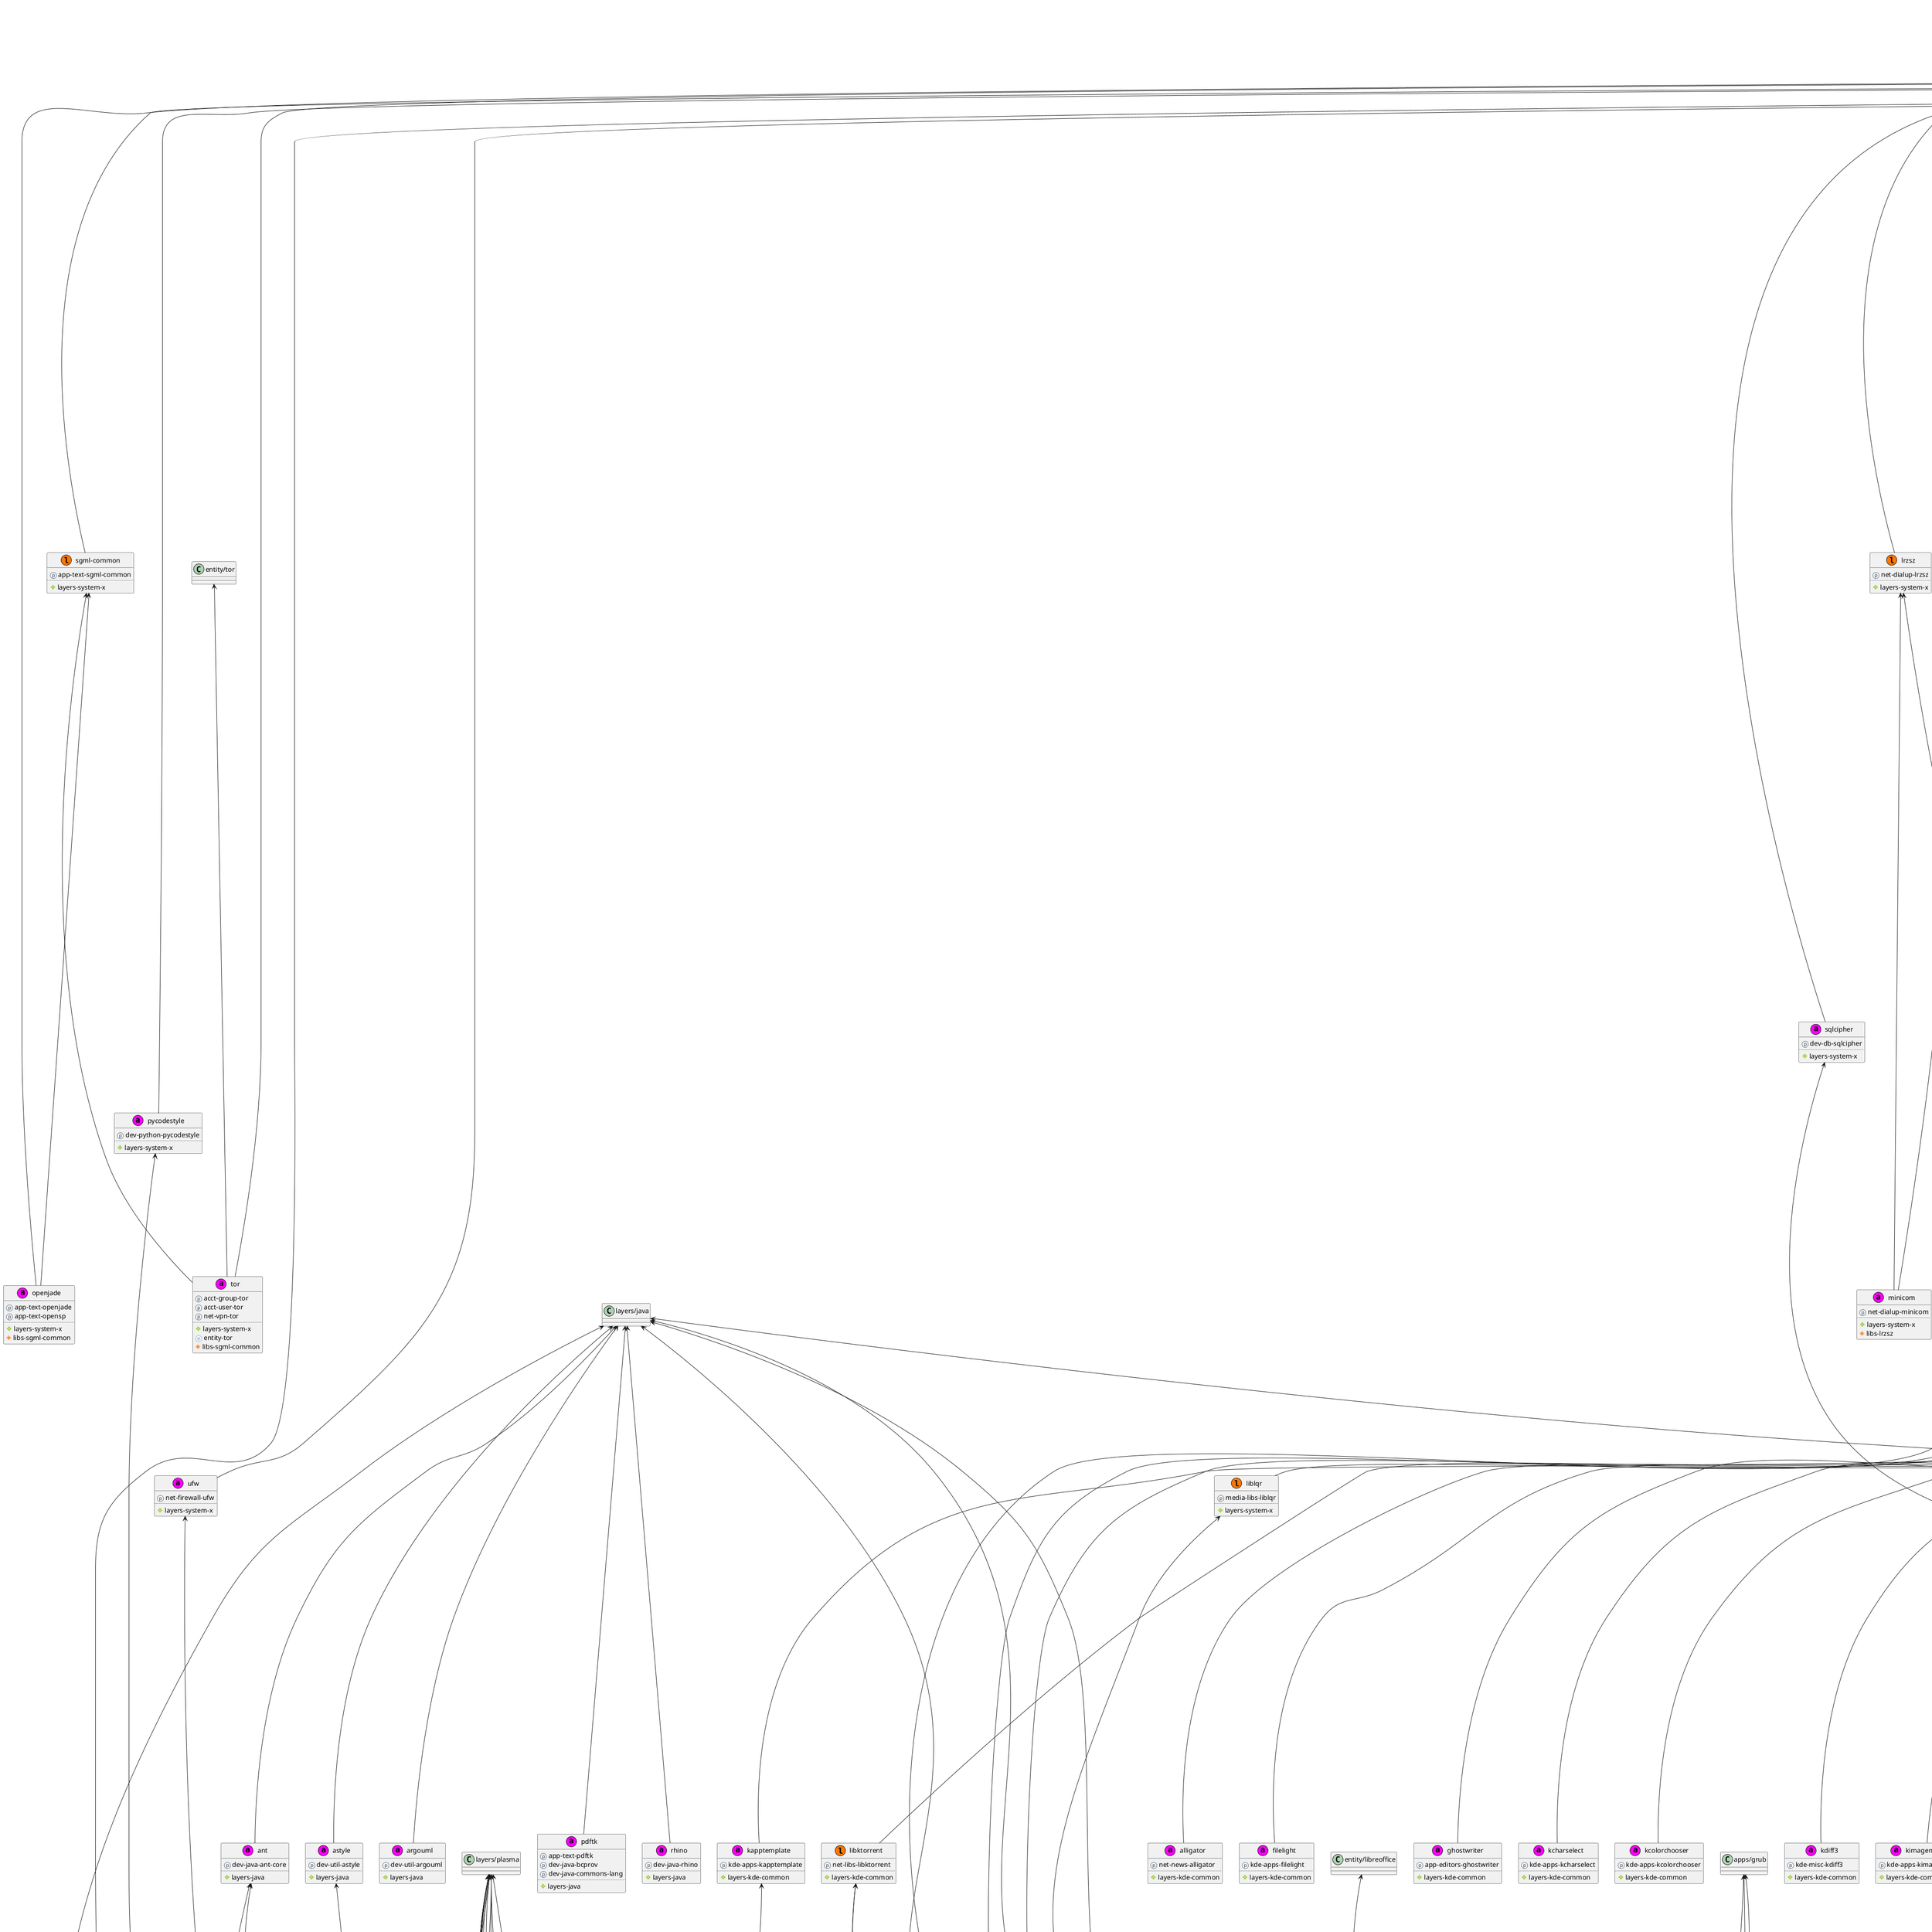 @startuml

entity "loopup" as utils/loopup << (u,#4B0082) >> {
  <color:#DC7633><U+24E2></color> system-luet
}
entity "cascadia-code" as fonts/cascadia-code << (f,#48D1CC) >> {
  <color:#34495E><U+24DF></color> media-fonts-cascadia-code
..
  <color:#9ACD32><U+2756></color> layers-X
}
entity "fontawesome" as fonts/fontawesome << (f,#48D1CC) >> {
  <color:#34495E><U+24DF></color> media-fonts-fontawesome
..
  <color:#9ACD32><U+2756></color> layers-X
}
entity "font-cursor-misc" as fonts/font-cursor-misc << (f,#48D1CC) >> {
  <color:#34495E><U+24DF></color> media-fonts-font-cursor-misc
..
  <color:#9ACD32><U+2756></color> layers-X
}
entity "inconsolata" as fonts/inconsolata << (f,#48D1CC) >> {
  <color:#34495E><U+24DF></color> media-fonts-inconsolata
..
  <color:#9ACD32><U+2756></color> layers-X
}
entity "inconsolata-hellenic" as fonts/inconsolata-hellenic << (f,#48D1CC) >> {
  <color:#34495E><U+24DF></color> media-fonts-inconsolata-hellenic
..
  <color:#9ACD32><U+2756></color> layers-X
}
entity "jetbrains-mono" as fonts/jetbrains-mono << (f,#48D1CC) >> {
  <color:#34495E><U+24DF></color> media-fonts-jetbrains-mono
..
  <color:#9ACD32><U+2756></color> layers-X
}
entity "noto-cjk" as fonts/noto-cjk << (f,#48D1CC) >> {
  <color:#34495E><U+24DF></color> media-fonts-noto-cjk
..
  <color:#9ACD32><U+2756></color> layers-X
}
entity "noto-extra" as fonts/noto-extra << (f,#48D1CC) >> {
  <color:#34495E><U+24DF></color> media-fonts-noto
..
  <color:#9ACD32><U+2756></color> layers-X
}
entity "roboto" as fonts/roboto << (f,#48D1CC) >> {
  <color:#34495E><U+24DF></color> media-fonts-roboto
..
  <color:#9ACD32><U+2756></color> layers-X
}
entity "robotomono" as fonts/robotomono << (f,#48D1CC) >> {
  <color:#34495E><U+24DF></color> media-fonts-robotomono
..
  <color:#9ACD32><U+2756></color> layers-X
}
entity "robotoslab" as fonts/robotoslab << (f,#48D1CC) >> {
  <color:#34495E><U+24DF></color> media-fonts-robotoslab
..
  <color:#9ACD32><U+2756></color> layers-X
}
entity "stix-fonts" as fonts/stix-fonts << (f,#48D1CC) >> {
  <color:#34495E><U+24DF></color> media-fonts-stix-fonts
..
  <color:#9ACD32><U+2756></color> layers-X
}
entity "texcm-ttf" as fonts/texcm-ttf << (f,#48D1CC) >> {
  <color:#34495E><U+24DF></color> media-fonts-texcm-ttf
..
  <color:#9ACD32><U+2756></color> layers-X
}
entity "wqy-zenhei" as fonts/wqy-zenhei << (f,#48D1CC) >> {
  <color:#34495E><U+24DF></color> media-fonts-wqy-zenhei
..
  <color:#9ACD32><U+2756></color> layers-X
}
entity "wqy-microhei" as fonts/wqy-microhei << (f,#48D1CC) >> {
  <color:#34495E><U+24DF></color> media-fonts-wqy-microhei
..
  <color:#9ACD32><U+2756></color> layers-X
}
entity "fluid-soundfont" as fonts/fluid-soundfont << (f,#48D1CC) >> {
  <color:#34495E><U+24DF></color> media-sound-fluid-soundfont
..
  <color:#9ACD32><U+2756></color> layers-X
}
entity "analitza" as libs/analitza << (l,#FF7700) >> {
  <color:#34495E><U+24DF></color> kde-apps-analitza
..
  <color:#9ACD32><U+2756></color> layers-kde-common
}
entity "AOMediaCodecs" as libs/AOMediaCodecs << (l,#FF7700) >> {
  <color:#34495E><U+24DF></color> media-libs-libavif
  <color:#34495E><U+24DF></color> media-libs-svt-av1
..
  <color:#9ACD32><U+2756></color> layers-X
}
entity "argtable" as libs/argtable << (l,#FF7700) >> {
  <color:#34495E><U+24DF></color> dev-libs-argtable
..
  <color:#9ACD32><U+2756></color> layers-system-x
}
entity "asio" as libs/asio << (l,#FF7700) >> {
  <color:#34495E><U+24DF></color> dev-cpp-asio
..
  <color:#9ACD32><U+2756></color> layers-system-x
}
entity "aubio" as libs/aubio << (l,#FF7700) >> {
  <color:#34495E><U+24DF></color> media-libs-aubio
..
  <color:#9ACD32><U+2756></color> layers-X
}
entity "babl" as libs/babl << (l,#FF7700) >> {
  <color:#34495E><U+24DF></color> media-libs-babl
..
  <color:#9ACD32><U+2756></color> layers-X
}
entity "beautifulsoup4" as libs/beautifulsoup4 << (l,#FF7700) >> {
  <color:#34495E><U+24DF></color> dev-python-beautifulsoup4
  <color:#34495E><U+24DF></color> dev-python-soupsieve
..
  <color:#9ACD32><U+2756></color> layers-sys-fs
}
entity "breeze-plymouth" as libs/breeze-plymouth << (l,#FF7700) >> {
  <color:#34495E><U+24DF></color> kde-plasma-breeze-plymouth
..
  <color:#9ACD32><U+2756></color> layers-plasma
  <color:#FF00FF><U+25C9></color> apps-grub
}
entity "c-blosc" as libs/c-blosc << (l,#FF7700) >> {
  <color:#34495E><U+24DF></color> dev-libs-c-blosc
..
  <color:#9ACD32><U+2756></color> layers-qt
}
entity "cfitsio" as libs/cfitsio << (l,#FF7700) >> {
  <color:#34495E><U+24DF></color> sci-libs-cfitsio
..
  <color:#9ACD32><U+2756></color> layers-system-x
}
entity "chrome-binary-plugins" as libs/chrome-binary-plugins << (l,#FF7700) >> {
  <color:#34495E><U+24DF></color> www-plugins-chrome-binary-plugins
..
  <color:#9ACD32><U+2756></color> layers-X
}
entity "colorama" as libs/colorama << (l,#FF7700) >> {
  <color:#34495E><U+24DF></color> dev-python-colorama
..
  <color:#9ACD32><U+2756></color> layers-system-x
}
entity "compface" as libs/compface << (l,#FF7700) >> {
  <color:#34495E><U+24DF></color> media-libs-compface
..
  <color:#9ACD32><U+2756></color> layers-system-x
}
entity "cpp-httplib" as libs/cpp-httplib << (l,#FF7700) >> {
  <color:#34495E><U+24DF></color> dev-cpp-cpp-httplib
..
  <color:#9ACD32><U+2756></color> layers-X
}
entity "css-parser" as libs/css-parser << (l,#FF7700) >> {
  <color:#34495E><U+24DF></color> dev-python-css-parser
..
  <color:#9ACD32><U+2756></color> layers-system-x
}
entity "cssselect" as libs/cssselect << (l,#FF7700) >> {
  <color:#34495E><U+24DF></color> dev-python-cssselect
..
  <color:#9ACD32><U+2756></color> layers-system-x
}
entity "feedparser" as libs/feedparser << (l,#FF7700) >> {
  <color:#34495E><U+24DF></color> dev-python-feedparser
  <color:#34495E><U+24DF></color> dev-python-sgmllib3k
..
  <color:#9ACD32><U+2756></color> layers-system-x
}
entity "flann" as libs/flann << (l,#FF7700) >> {
  <color:#34495E><U+24DF></color> sci-libs-flann
..
  <color:#9ACD32><U+2756></color> layers-system-x
}
entity "fltk" as libs/fltk << (l,#FF7700) >> {
  <color:#34495E><U+24DF></color> x11-libs-fltk
..
  <color:#9ACD32><U+2756></color> layers-X
}
entity "freeimage" as libs/freeimage << (l,#FF7700) >> {
  <color:#34495E><U+24DF></color> media-libs-freeimage
..
  <color:#9ACD32><U+2756></color> layers-X
}
entity "freeradius-client" as apps/freeradius-client << (a,#FF00FF) >> {
  <color:#34495E><U+24DF></color> net-dialup-freeradius-client
..
  <color:#9ACD32><U+2756></color> layers-system-x
}
entity "ftgl" as libs/ftgl << (l,#FF7700) >> {
  <color:#34495E><U+24DF></color> media-libs-ftgl
..
  <color:#9ACD32><U+2756></color> layers-X
}
entity "game-music-emu" as libs/game-music-emu << (l,#FF7700) >> {
  <color:#34495E><U+24DF></color> media-libs-game-music-emu
..
  <color:#9ACD32><U+2756></color> layers-system-x
}
entity "gavl" as libs/gavl << (l,#FF7700) >> {
  <color:#34495E><U+24DF></color> media-libs-gavl
..
  <color:#9ACD32><U+2756></color> layers-system-x
}
entity "girara" as libs/girara << (l,#FF7700) >> {
  <color:#34495E><U+24DF></color> dev-libs-girara
..
  <color:#9ACD32><U+2756></color> layers-X
}
entity "gdl" as libs/gdl << (l,#FF7700) >> {
  <color:#34495E><U+24DF></color> dev-libs-gdl
..
  <color:#9ACD32><U+2756></color> layers-X
}
entity "gl2ps" as libs/gl2ps << (l,#FF7700) >> {
  <color:#34495E><U+24DF></color> x11-libs-gl2ps
..
  <color:#9ACD32><U+2756></color> layers-latex
}
entity "glfw" as libs/glfw << (l,#FF7700) >> {
  <color:#34495E><U+24DF></color> media-libs-glfw
..
  <color:#9ACD32><U+2756></color> layers-X
}
entity "gmime-2" as libs/gmime-2 << (l,#FF7700) >> {
  <color:#34495E><U+24DF></color> dev-libs-gmime:2.6
..
  <color:#9ACD32><U+2756></color> layers-system-x
}
entity "goocanvas" as libs/goocanvas << (l,#FF7700) >> {
  <color:#34495E><U+24DF></color> x11-libs-goocanvas
  <color:#34495E><U+24DF></color> dev-perl-GooCanvas2
  <color:#34495E><U+24DF></color> dev-perl-GooCanvas2-CairoTypes
..
  <color:#9ACD32><U+2756></color> layers-X
}
entity "gpm" as libs/gpm << (l,#FF7700) >> {
  <color:#34495E><U+24DF></color> sys-libs-gpm
..
  <color:#9ACD32><U+2756></color> layers-system-x
}
entity "gst-plugins-v4l2" as libs/gst-plugins-v4l2 << (l,#FF7700) >> {
  <color:#34495E><U+24DF></color> media-plugins-gst-plugins-v4l2
..
  <color:#9ACD32><U+2756></color> layers-X
}
entity "gtksourceviewmm" as libs/gtksourceviewmm << (l,#FF7700) >> {
  <color:#34495E><U+24DF></color> dev-cpp-gtksourceviewmm
..
  <color:#9ACD32><U+2756></color> layers-gnome-common
}
entity "gts" as libs/gts << (l,#FF7700) >> {
  <color:#34495E><U+24DF></color> sci-libs-gts
..
  <color:#9ACD32><U+2756></color> layers-X
}
entity "gupnp-igd" as libs/gupnp-igd << (l,#FF7700) >> {
  <color:#34495E><U+24DF></color> net-libs-gupnp-igd
..
  <color:#9ACD32><U+2756></color> layers-gnome-common
}
entity "hidapi" as libs/hidapi << (l,#FF7700) >> {
  <color:#34495E><U+24DF></color> dev-libs-hidapi
..
  <color:#9ACD32><U+2756></color> layers-system-x
}
entity "id3lib" as libs/id3lib << (l,#FF7700) >> {
  <color:#34495E><U+24DF></color> media-libs-id3lib
..
  <color:#9ACD32><U+2756></color> layers-system-x
}
entity "iniparser" as libs/iniparser << (l,#FF7700) >> {
  <color:#34495E><U+24DF></color> dev-libs-iniparser
..
  <color:#9ACD32><U+2756></color> layers-system-x
}
entity "intel-mediasdk" as libs/intel-mediasdk << (l,#FF7700) >> {
  <color:#34495E><U+24DF></color> media-libs-gmmlib
  <color:#34495E><U+24DF></color> media-libs-intel-mediasdk
  <color:#34495E><U+24DF></color> media-libs-libva-intel-media-driver
..
  <color:#9ACD32><U+2756></color> layers-X
}
entity "IO-Tty" as libs/IO-Tty << (l,#FF7700) >> {
  <color:#34495E><U+24DF></color> dev-perl-IO-Tty
..
  <color:#9ACD32><U+2756></color> layers-system-x
}
entity "jbigkit" as libs/jbigkit << (l,#FF7700) >> {
  <color:#34495E><U+24DF></color> media-libs-jbigkit
..
  <color:#9ACD32><U+2756></color> layers-system-x
}
entity "ladspa-sdk" as libs/ladspa-sdk << (l,#FF7700) >> {
  <color:#34495E><U+24DF></color> media-libs-ladspa-sdk
..
  <color:#9ACD32><U+2756></color> layers-X
}
entity "lasi" as libs/lasi << (l,#FF7700) >> {
  <color:#34495E><U+24DF></color> media-libs-lasi
..
  <color:#9ACD32><U+2756></color> layers-X
}
entity "leptonica" as libs/leptonica << (l,#FF7700) >> {
  <color:#34495E><U+24DF></color> media-libs-leptonica
..
  <color:#9ACD32><U+2756></color> layers-X
}
entity "lib3ds" as libs/lib3ds << (l,#FF7700) >> {
  <color:#34495E><U+24DF></color> media-libs-lib3ds
..
  <color:#9ACD32><U+2756></color> layers-system-x
}
entity "libbs2b" as libs/libbs2b << (l,#FF7700) >> {
  <color:#34495E><U+24DF></color> media-libs-libbs2b
..
  <color:#9ACD32><U+2756></color> layers-X
}
entity "libcerf" as libs/libcerf << (l,#FF7700) >> {
  <color:#34495E><U+24DF></color> sci-libs-libcerf
..
  <color:#9ACD32><U+2756></color> layers-system-x
}
entity "libchamplain" as libs/libchamplain << (l,#FF7700) >> {
  <color:#34495E><U+24DF></color> media-libs-libchamplain
..
  <color:#9ACD32><U+2756></color> layers-gnome-common
}
entity "libconfig" as libs/libconfig << (l,#FF7700) >> {
  <color:#34495E><U+24DF></color> dev-libs-libconfig
..
  <color:#9ACD32><U+2756></color> layers-system-x
}
entity "libdiscid" as libs/libdiscid << (l,#FF7700) >> {
  <color:#34495E><U+24DF></color> media-libs-libdiscid
..
  <color:#9ACD32><U+2756></color> layers-system-x
}
entity "libdispatch" as libs/libdispatch << (l,#FF7700) >> {
  <color:#34495E><U+24DF></color> dev-libs-libdispatch
..
  <color:#9ACD32><U+2756></color> layers-system-x
}
entity "libdvdcss" as libs/libdvdcss << (l,#FF7700) >> {
  <color:#34495E><U+24DF></color> media-libs-libdvdcss
..
  <color:#9ACD32><U+2756></color> layers-system-x
}
entity "libebur128" as libs/libebur128 << (l,#FF7700) >> {
  <color:#34495E><U+24DF></color> media-libs-libebur128
..
  <color:#9ACD32><U+2756></color> layers-X
}
entity "libemf" as libs/libemf << (l,#FF7700) >> {
  <color:#34495E><U+24DF></color> media-libs-libemf
..
  <color:#9ACD32><U+2756></color> layers-system-x
}
entity "libfame" as libs/libfame << (l,#FF7700) >> {
  <color:#34495E><U+24DF></color> media-libs-libfame
..
  <color:#9ACD32><U+2756></color> layers-system-x
}
entity "libgii" as libs/libgii << (l,#FF7700) >> {
  <color:#34495E><U+24DF></color> media-libs-libgii
  <color:#34495E><U+24DF></color> media-libs-libggi
..
  <color:#9ACD32><U+2756></color> layers-X
}
entity "libglade" as libs/libglade << (l,#FF7700) >> {
  <color:#34495E><U+24DF></color> gnome-base-libglade
..
  <color:#9ACD32><U+2756></color> layers-X
  <color:#FF7700><U+1F79B></color> libs-gtk2
}
entity "glpk" as libs/glpk << (l,#FF7700) >> {
  <color:#34495E><U+24DF></color> sci-mathematics-glpk
..
  <color:#9ACD32><U+2756></color> layers-office-common
  <color:#9ACD32><U+2756></color> layers-sci-libs
}
entity "libharu" as libs/libharu << (l,#FF7700) >> {
  <color:#34495E><U+24DF></color> media-libs-libharu
..
  <color:#9ACD32><U+2756></color> layers-system-x
}
entity "libircclient" as libs/libircclient << (l,#FF7700) >> {
  <color:#34495E><U+24DF></color> net-libs-libircclient
..
  <color:#9ACD32><U+2756></color> layers-system-x
}
entity "libktorrent" as libs/libktorrent << (l,#FF7700) >> {
  <color:#34495E><U+24DF></color> net-libs-libktorrent
..
  <color:#9ACD32><U+2756></color> layers-kde-common
}
entity "liblo" as libs/liblo << (l,#FF7700) >> {
  <color:#34495E><U+24DF></color> media-libs-liblo
..
  <color:#9ACD32><U+2756></color> layers-system-x
}
entity "liblockfile" as libs/liblockfile << (l,#FF7700) >> {
  <color:#34495E><U+24DF></color> net-libs-liblockfile
..
  <color:#9ACD32><U+2756></color> layers-system-x
  <color:#5DADE2><U+24D4></color> entity-mail
}
entity "liblqr" as libs/liblqr << (l,#FF7700) >> {
  <color:#34495E><U+24DF></color> media-libs-liblqr
..
  <color:#9ACD32><U+2756></color> layers-system-x
}
entity "libmirage" as libs/libmirage << (l,#FF7700) >> {
  <color:#34495E><U+24DF></color> dev-libs-libmirage
..
  <color:#9ACD32><U+2756></color> layers-X
}
entity "libmp4v2" as libs/libmp4v2 << (l,#FF7700) >> {
  <color:#34495E><U+24DF></color> media-libs-libmp4v2
..
  <color:#9ACD32><U+2756></color> layers-X
}
entity "libntlm" as libs/libntlm << (l,#FF7700) >> {
  <color:#34495E><U+24DF></color> net-libs-libntlm
..
  <color:#9ACD32><U+2756></color> layers-system-x
}
entity "libopenmpt" as libs/libopenmpt << (l,#FF7700) >> {
  <color:#34495E><U+24DF></color> media-libs-libopenmpt
..
  <color:#9ACD32><U+2756></color> layers-X
}
entity "libopusenc" as libs/libopusenc << (l,#FF7700) >> {
  <color:#34495E><U+24DF></color> media-libs-libopusenc
..
  <color:#9ACD32><U+2756></color> layers-X
}
entity "libprojectm" as libs/libprojectm << (l,#FF7700) >> {
  <color:#34495E><U+24DF></color> media-libs-libprojectm
..
  <color:#9ACD32><U+2756></color> layers-X
}
entity "libsfml" as libs/libsfml << (l,#FF7700) >> {
  <color:#34495E><U+24DF></color> media-libs-libsfml
..
  <color:#9ACD32><U+2756></color> layers-X
}
entity "libshout" as libs/libshout << (l,#FF7700) >> {
  <color:#34495E><U+24DF></color> media-libs-libshout
..
  <color:#9ACD32><U+2756></color> layers-X
}
entity "libsidplay" as libs/libsidplay << (l,#FF7700) >> {
  <color:#34495E><U+24DF></color> media-libs-libsidplay
..
  <color:#9ACD32><U+2756></color> layers-system-x
}
entity "libsidplayfp" as libs/libsidplayfp << (l,#FF7700) >> {
  <color:#34495E><U+24DF></color> media-libs-libsidplayfp
..
  <color:#9ACD32><U+2756></color> layers-system-x
}
entity "libsoundtouch" as libs/libsoundtouch << (l,#FF7700) >> {
  <color:#34495E><U+24DF></color> dev-libs-libsoundtouch
..
  <color:#9ACD32><U+2756></color> layers-system-x
}
entity "libsrtp" as libs/libsrtp << (l,#FF7700) >> {
  <color:#34495E><U+24DF></color> net-libs-libsrtp
..
  <color:#9ACD32><U+2756></color> layers-X
}
entity "libutf8proc" as libs/libutf8proc << (l,#FF7700) >> {
  <color:#34495E><U+24DF></color> dev-libs-libutf8proc
..
  <color:#9ACD32><U+2756></color> layers-system-x
}
entity "libvisio" as libs/libvisio << (l,#FF7700) >> {
  <color:#34495E><U+24DF></color> media-libs-libvisio
..
  <color:#9ACD32><U+2756></color> layers-X
}
entity "libXaw3d" as libs/libXaw3d << (l,#FF7700) >> {
  <color:#34495E><U+24DF></color> x11-libs-libXaw3d
..
  <color:#9ACD32><U+2756></color> layers-X
}
entity "libxdg-basedir" as libs/libxdg-basedir << (l,#FF7700) >> {
  <color:#34495E><U+24DF></color> dev-libs-libxdg-basedir
..
  <color:#9ACD32><U+2756></color> layers-system-x
}
entity "libzen" as libs/libzen << (l,#FF7700) >> {
  <color:#34495E><U+24DF></color> media-libs-libzen
..
  <color:#9ACD32><U+2756></color> layers-system-x
}
entity "log4cplus" as libs/log4cplus << (l,#FF7700) >> {
  <color:#34495E><U+24DF></color> dev-libs-log4cplus
..
  <color:#9ACD32><U+2756></color> layers-qt
}
entity "lrzsz" as libs/lrzsz << (l,#FF7700) >> {
  <color:#34495E><U+24DF></color> net-dialup-lrzsz
..
  <color:#9ACD32><U+2756></color> layers-system-x
}
entity "lttng-ust-2_12" as libs/lttng-ust-2_12 << (l,#FF7700) >> {
  <color:#34495E><U+24DF></color> dev-util-lttng-ust
..
  <color:#9ACD32><U+2756></color> layers-sys-fs
}
entity "LuaBitOp" as libs/LuaBitOp << (l,#FF7700) >> {
  <color:#34495E><U+24DF></color> dev-lua-LuaBitOp
..
  <color:#9ACD32><U+2756></color> layers-sys-fs
}
entity "lv2" as libs/lv2 << (l,#FF7700) >> {
  <color:#34495E><U+24DF></color> dev-libs-lv2
..
  <color:#9ACD32><U+2756></color> layers-X
}
entity "lzip" as libs/lzip << (l,#FF7700) >> {
  <color:#34495E><U+24DF></color> app-arch-lzip
..
  <color:#9ACD32><U+2756></color> layers-system-x
}
entity "m17n-lib" as libs/m17n-lib << (l,#FF7700) >> {
  <color:#34495E><U+24DF></color> dev-db-m17n-db
  <color:#34495E><U+24DF></color> dev-libs-m17n-lib
  <color:#34495E><U+24DF></color> dev-libs-libotf
..
  <color:#9ACD32><U+2756></color> layers-X
}
entity "mac" as libs/mac << (l,#FF7700) >> {
  <color:#34495E><U+24DF></color> media-sound-mac
..
  <color:#9ACD32><U+2756></color> layers-X
}
entity "mathjax" as libs/mathjax << (l,#FF7700) >> {
  <color:#34495E><U+24DF></color> dev-libs-mathjax
..
  <color:#9ACD32><U+2756></color> layers-system-x
}
entity "mbedtls" as libs/mbedtls << (l,#FF7700) >> {
  <color:#34495E><U+24DF></color> net-libs-mbedtls
..
  <color:#9ACD32><U+2756></color> layers-system-x
}
entity "motif" as libs/motif << (l,#FF7700) >> {
  <color:#34495E><U+24DF></color> x11-libs-motif
..
  <color:#9ACD32><U+2756></color> layers-X
}
entity "msgpack" as libs/msgpack << (l,#FF7700) >> {
  <color:#34495E><U+24DF></color> dev-libs-msgpack
..
  <color:#9ACD32><U+2756></color> layers-system-x
}
entity "mxml" as libs/mxml << (l,#FF7700) >> {
  <color:#34495E><U+24DF></color> dev-libs-mxml
..
  <color:#9ACD32><U+2756></color> layers-system-x
}
entity "nas" as libs/nas << (l,#FF7700) >> {
  <color:#34495E><U+24DF></color> media-libs-nas
..
  <color:#9ACD32><U+2756></color> layers-X
}
entity "Net-SNMP" as libs/Net-SNMP << (l,#FF7700) >> {
  <color:#34495E><U+24DF></color> dev-perl-Net-SNMP
  <color:#34495E><U+24DF></color> dev-perl-Crypt-DES
  <color:#34495E><U+24DF></color> dev-perl-Crypt-Rijndael
  <color:#34495E><U+24DF></color> dev-perl-Digest-SHA1
  <color:#34495E><U+24DF></color> virtual-perl-Digest
..
  <color:#9ACD32><U+2756></color> layers-system-x
}
entity "netifaces" as libs/netifaces << (l,#FF7700) >> {
  <color:#34495E><U+24DF></color> dev-python-netifaces
..
  <color:#9ACD32><U+2756></color> layers-system-x
}
entity "neXtaw" as libs/neXtaw << (l,#FF7700) >> {
  <color:#34495E><U+24DF></color> x11-libs-neXtaw
..
  <color:#9ACD32><U+2756></color> layers-X
}
entity "nlohmann_json" as libs/nlohmann_json << (l,#FF7700) >> {
  <color:#34495E><U+24DF></color> dev-cpp-nlohmann_json
..
  <color:#9ACD32><U+2756></color> layers-system-x
}
entity "oniguruma" as libs/oniguruma << (l,#FF7700) >> {
  <color:#34495E><U+24DF></color> dev-libs-oniguruma
..
  <color:#9ACD32><U+2756></color> layers-system-x
}
entity "ossp-uuid" as libs/ossp-uuid << (l,#FF7700) >> {
  <color:#34495E><U+24DF></color> dev-libs-ossp-uuid
..
  <color:#9ACD32><U+2756></color> layers-system-x
}
entity "pbr" as libs/pbr << (l,#FF7700) >> {
  <color:#34495E><U+24DF></color> dev-python-pbr
..
  <color:#9ACD32><U+2756></color> layers-system-x
}
entity "perl-Tk" as libs/perl-Tk << (l,#FF7700) >> {
  <color:#34495E><U+24DF></color> dev-perl-Tk
..
  <color:#9ACD32><U+2756></color> layers-X
}
entity "physfs" as libs/physfs << (l,#FF7700) >> {
  <color:#34495E><U+24DF></color> dev-games-physfs
..
  <color:#9ACD32><U+2756></color> layers-system-x
}
entity "plotutils" as libs/plotutils << (l,#FF7700) >> {
  <color:#34495E><U+24DF></color> media-libs-plotutils
  <color:#34495E><U+24DF></color> media-libs-libxmi
..
  <color:#9ACD32><U+2756></color> layers-X
}
entity "portsmf" as libs/portsmf << (l,#FF7700) >> {
  <color:#34495E><U+24DF></color> media-libs-portsmf
..
  <color:#9ACD32><U+2756></color> layers-system-x
}
entity "ptex" as libs/ptex << (l,#FF7700) >> {
  <color:#34495E><U+24DF></color> media-libs-ptex
..
  <color:#9ACD32><U+2756></color> layers-qt
}
entity "pynacl" as libs/pynacl << (l,#FF7700) >> {
  <color:#34495E><U+24DF></color> dev-python-pynacl
..
  <color:#9ACD32><U+2756></color> layers-sys-fs
}
entity "pyproject-hooks" as libs/pyproject-hooks << (l,#FF7700) >> {
  <color:#34495E><U+24DF></color> dev-python-pyproject-hooks
..
  <color:#9ACD32><U+2756></color> layers-system-x
}
entity "python-msgpack" as libs/python-msgpack << (l,#FF7700) >> {
  <color:#34495E><U+24DF></color> dev-python-msgpack
..
  <color:#9ACD32><U+2756></color> layers-system-x
}
entity "python-protobuf" as libs/python-protobuf << (l,#FF7700) >> {
  <color:#34495E><U+24DF></color> dev-python-protobuf
..
  <color:#9ACD32><U+2756></color> layers-system-x
}
entity "qcustomplot" as libs/qcustomplot << (l,#FF7700) >> {
  <color:#34495E><U+24DF></color> dev-libs-qcustomplot
..
  <color:#9ACD32><U+2756></color> layers-qt
}
entity "qscintilla" as libs/qscintilla << (l,#FF7700) >> {
  <color:#34495E><U+24DF></color> x11-libs-qscintilla
..
  <color:#9ACD32><U+2756></color> layers-kde-kf5
}
entity "qtpy" as libs/qtpy << (l,#FF7700) >> {
  <color:#34495E><U+24DF></color> dev-python-pyside6
  <color:#34495E><U+24DF></color> dev-python-qtpy
  <color:#34495E><U+24DF></color> dev-python-shiboken6
..
  <color:#9ACD32><U+2756></color> layers-qt
  <color:#D4AC0D><U+24D3></color> development-gcc
}
entity "qxlsx" as libs/qxlsx << (l,#FF7700) >> {
  <color:#34495E><U+24DF></color> dev-libs-qxlsx
..
  <color:#9ACD32><U+2756></color> layers-qt
}
entity "random2" as libs/random2 << (l,#FF7700) >> {
  <color:#34495E><U+24DF></color> dev-python-random2
..
  <color:#9ACD32><U+2756></color> layers-system-x
}
entity "rapidjson" as libs/rapidjson << (l,#FF7700) >> {
  <color:#34495E><U+24DF></color> dev-libs-rapidjson
..
  <color:#9ACD32><U+2756></color> layers-system-x
}
entity "regex" as libs/regex << (l,#FF7700) >> {
  <color:#34495E><U+24DF></color> dev-python-regex
..
  <color:#9ACD32><U+2756></color> layers-system-x
}
entity "reportlab" as libs/reportlab << (l,#FF7700) >> {
  <color:#34495E><U+24DF></color> dev-python-reportlab
..
  <color:#9ACD32><U+2756></color> layers-X
}
entity "rnnoise" as apps/rnnoise << (a,#FF00FF) >> {
  <color:#34495E><U+24DF></color> media-libs-rnnoise
..
  <color:#9ACD32><U+2756></color> layers-system-x
}
entity "rtaudio" as libs/rtaudio << (l,#FF7700) >> {
  <color:#34495E><U+24DF></color> media-libs-rtaudio
..
  <color:#9ACD32><U+2756></color> layers-X
}
entity "rtmidi" as libs/rtmidi << (l,#FF7700) >> {
  <color:#34495E><U+24DF></color> media-libs-rtmidi
..
  <color:#9ACD32><U+2756></color> layers-X
}
entity "send2trash" as libs/send2trash << (l,#FF7700) >> {
  <color:#34495E><U+24DF></color> dev-python-send2trash
..
  <color:#9ACD32><U+2756></color> layers-system-x
}
entity "serd" as libs/serd << (l,#FF7700) >> {
  <color:#34495E><U+24DF></color> dev-libs-serd
..
  <color:#9ACD32><U+2756></color> layers-system-x
}
entity "sgml-common" as libs/sgml-common << (l,#FF7700) >> {
  <color:#34495E><U+24DF></color> app-text-sgml-common
..
  <color:#9ACD32><U+2756></color> layers-system-x
}
entity "smpeg" as libs/smpeg << (l,#FF7700) >> {
  <color:#34495E><U+24DF></color> media-libs-smpeg
..
  <color:#9ACD32><U+2756></color> layers-X
}
entity "smpeg2" as libs/smpeg2 << (l,#FF7700) >> {
  <color:#34495E><U+24DF></color> media-libs-smpeg2
..
  <color:#9ACD32><U+2756></color> layers-X
}
entity "Text-CSV" as libs/Text-CSV << (l,#FF7700) >> {
  <color:#34495E><U+24DF></color> dev-perl-Text-CSV
..
  <color:#9ACD32><U+2756></color> layers-X
}
entity "tinyxml2" as libs/tinyxml2 << (l,#FF7700) >> {
  <color:#34495E><U+24DF></color> dev-libs-tinyxml2
..
  <color:#9ACD32><U+2756></color> layers-system-x
}
entity "tree-sitter" as libs/tree-sitter << (l,#FF7700) >> {
  <color:#34495E><U+24DF></color> dev-libs-tree-sitter
  <color:#34495E><U+24DF></color> dev-libs-tree-sitter-bash
  <color:#34495E><U+24DF></color> dev-libs-tree-sitter-c
  <color:#34495E><U+24DF></color> dev-libs-tree-sitter-lua
  <color:#34495E><U+24DF></color> dev-libs-tree-sitter-markdown
  <color:#34495E><U+24DF></color> dev-libs-tree-sitter-python
  <color:#34495E><U+24DF></color> dev-libs-tree-sitter-query
  <color:#34495E><U+24DF></color> dev-libs-tree-sitter-vim
  <color:#34495E><U+24DF></color> dev-libs-tree-sitter-vimdoc
  <color:#34495E><U+24DF></color> dev-python-tree-sitter
..
  <color:#9ACD32><U+2756></color> layers-system-x
}
entity "twisted" as libs/twisted << (l,#FF7700) >> {
  <color:#34495E><U+24DF></color> dev-python-twisted
  <color:#34495E><U+24DF></color> dev-python-incremental
  <color:#34495E><U+24DF></color> dev-python-zope-interface
..
  <color:#9ACD32><U+2756></color> layers-X
}
entity "udis86" as libs/udis86 << (l,#FF7700) >> {
  <color:#34495E><U+24DF></color> dev-libs-udis86
..
  <color:#9ACD32><U+2756></color> layers-system-x
}
entity "uriparser" as libs/uriparser << (l,#FF7700) >> {
  <color:#34495E><U+24DF></color> dev-libs-uriparser
..
  <color:#9ACD32><U+2756></color> layers-system-x
}
entity "uthash" as libs/uthash << (l,#FF7700) >> {
  <color:#34495E><U+24DF></color> dev-libs-uthash
..
  <color:#9ACD32><U+2756></color> layers-system-x
}
entity "utfcpp" as libs/utfcpp << (l,#FF7700) >> {
  <color:#34495E><U+24DF></color> dev-libs-utfcpp
..
  <color:#9ACD32><U+2756></color> layers-system-x
}
entity "vamp-plugin-sdk" as libs/vamp-plugin-sdk << (l,#FF7700) >> {
  <color:#34495E><U+24DF></color> media-libs-vamp-plugin-sdk
..
  <color:#9ACD32><U+2756></color> layers-X
}
entity "vdf" as libs/vdf << (l,#FF7700) >> {
  <color:#34495E><U+24DF></color> dev-python-vdf
..
  <color:#9ACD32><U+2756></color> layers-system-x
}
entity "websocketpp" as libs/websocketpp << (l,#FF7700) >> {
  <color:#34495E><U+24DF></color> dev-cpp-websocketpp
..
  <color:#9ACD32><U+2756></color> layers-system-x
}
entity "wxGTK" as libs/wxGTK << (l,#FF7700) >> {
  <color:#34495E><U+24DF></color> x11-libs-wxGTK
..
  <color:#9ACD32><U+2756></color> layers-gnome-common
}
entity "wxGTK-3_0-gtk3" as libs/wxGTK-3_0-gtk3 << (l,#FF7700) >> {
  <color:#34495E><U+24DF></color> x11-libs-wxGTK
..
  <color:#9ACD32><U+2756></color> layers-gnome-common
}
entity "xsimd" as libs/xsimd << (l,#FF7700) >> {
  <color:#34495E><U+24DF></color> dev-cpp-xsimd
..
  <color:#9ACD32><U+2756></color> layers-system-x
}
entity "zimg" as libs/zimg << (l,#FF7700) >> {
  <color:#34495E><U+24DF></color> media-libs-zimg
..
  <color:#9ACD32><U+2756></color> layers-system-x
}
entity "zita-convolver" as libs/zita-convolver << (l,#FF7700) >> {
  <color:#34495E><U+24DF></color> media-libs-zita-convolver
..
  <color:#9ACD32><U+2756></color> layers-X
}
entity "zstandard" as libs/zstandard << (l,#FF7700) >> {
  <color:#34495E><U+24DF></color> dev-python-zstandard
..
  <color:#9ACD32><U+2756></color> layers-sys-fs
}
entity "alacritty" as apps/alacritty << (a,#FF00FF) >> {
  <color:#34495E><U+24DF></color> x11-terms-alacritty
..
  <color:#9ACD32><U+2756></color> layers-X
}
entity "alligator" as apps/alligator << (a,#FF00FF) >> {
  <color:#34495E><U+24DF></color> net-news-alligator
..
  <color:#9ACD32><U+2756></color> layers-kde-common
}
entity "amberol" as apps/amberol << (a,#FF00FF) >> {
  <color:#9ACD32><U+2756></color> layers-gnome-common
}
entity "android-tools" as apps/android-tools << (a,#FF00FF) >> {
  <color:#34495E><U+24DF></color> dev-util-android-tools
  <color:#34495E><U+24DF></color> dev-util-android-udev-rules
..
  <color:#9ACD32><U+2756></color> layers-X
  <color:#5DADE2><U+24D4></color> entity-android
}
entity "ant" as apps/ant << (a,#FF00FF) >> {
  <color:#34495E><U+24DF></color> dev-java-ant-core
..
  <color:#9ACD32><U+2756></color> layers-java
}
entity "astyle" as apps/astyle << (a,#FF00FF) >> {
  <color:#34495E><U+24DF></color> dev-util-astyle
..
  <color:#9ACD32><U+2756></color> layers-java
}
entity "apcupsd" as apps/apcupsd << (a,#FF00FF) >> {
  <color:#34495E><U+24DF></color> sys-power-apcupsd
..
  <color:#9ACD32><U+2756></color> layers-X
}
entity "argouml" as apps/argouml << (a,#FF00FF) >> {
  <color:#34495E><U+24DF></color> dev-util-argouml
..
  <color:#9ACD32><U+2756></color> layers-java
}
entity "argyllcms" as apps/argyllcms << (a,#FF00FF) >> {
  <color:#34495E><U+24DF></color> media-gfx-argyllcms
..
  <color:#9ACD32><U+2756></color> layers-X
}
entity "atop" as apps/atop << (a,#FF00FF) >> {
  <color:#34495E><U+24DF></color> sys-process-acct
  <color:#34495E><U+24DF></color> sys-process-atop
..
  <color:#9ACD32><U+2756></color> layers-system-x
}
entity "b5i2iso" as apps/b5i2iso << (a,#FF00FF) >> {
  <color:#34495E><U+24DF></color> app-cdr-b5i2iso
..
  <color:#9ACD32><U+2756></color> layers-system-x
}
entity "badwolf" as apps/badwolf << (a,#FF00FF) >> {
  <color:#34495E><U+24DF></color> www-client-badwolf
..
  <color:#9ACD32><U+2756></color> layers-gnome-common
}
entity "bashtop" as apps/bashtop << (a,#FF00FF) >> {
  <color:#34495E><U+24DF></color> sys-process-bashtop
..
  <color:#9ACD32><U+2756></color> layers-system-x
}
entity "bchunk" as apps/bchunk << (a,#FF00FF) >> {
  <color:#34495E><U+24DF></color> app-cdr-bchunk
..
  <color:#9ACD32><U+2756></color> layers-system-x
}
entity "billardgl" as apps/billardgl << (a,#FF00FF) >> {
  <color:#34495E><U+24DF></color> games-sports-billardgl
..
  <color:#9ACD32><U+2756></color> layers-X
}
entity "bind-tools" as apps/bind-tools << (a,#FF00FF) >> {
  <color:#34495E><U+24DF></color> net-dns-bind-tools
  <color:#34495E><U+24DF></color> net-dns-bind
..
  <color:#9ACD32><U+2756></color> layers-sys-fs
  <color:#5DADE2><U+24D4></color> entity-named
}
entity "bin2iso" as apps/bin2iso << (a,#FF00FF) >> {
  <color:#34495E><U+24DF></color> app-cdr-bin2iso
..
  <color:#9ACD32><U+2756></color> layers-system-x
}
entity "bleachbit" as apps/bleachbit << (a,#FF00FF) >> {
  <color:#34495E><U+24DF></color> sys-apps-bleachbit
..
  <color:#9ACD32><U+2756></color> layers-X
}
entity "bluefish" as apps/bluefish << (a,#FF00FF) >> {
  <color:#34495E><U+24DF></color> app-editors-bluefish
..
  <color:#9ACD32><U+2756></color> layers-X
}
entity "bottom" as apps/bottom << (a,#FF00FF) >> {
  <color:#34495E><U+24DF></color> sys-process-bottom
..
  <color:#9ACD32><U+2756></color> layers-system-x
}
entity "brasero" as apps/brasero << (a,#FF00FF) >> {
  <color:#34495E><U+24DF></color> app-cdr-brasero
..
  <color:#9ACD32><U+2756></color> layers-gnome-common
}
entity "brave" as apps/brave << (a,#FF00FF) >> {
  <color:#34495E><U+24DF></color> dev-libs-libpthread-stubs
  <color:#34495E><U+24DF></color> www-client-brave-bin
..
  <color:#9ACD32><U+2756></color> layers-gnome-common
}
entity "brother-dcp1610w-bin" as apps/brother-dcp1610w-bin << (a,#FF00FF) >> {
  <color:#34495E><U+24DF></color> net-print-brother-dcp1610w-bin
..
  <color:#9ACD32><U+2756></color> layers-X
}
entity "brother-scan4-bin" as apps/brother-scan4-bin << (a,#FF00FF) >> {
  <color:#34495E><U+24DF></color> media-gfx-brother-scan4-bin
..
  <color:#9ACD32><U+2756></color> layers-X
}
entity "cartridges" as apps/cartridges << (a,#FF00FF) >> {
  <color:#34495E><U+24DF></color> games-util-cartridges
..
  <color:#9ACD32><U+2756></color> layers-gnome-common
}
entity "ccd2iso" as apps/ccd2iso << (a,#FF00FF) >> {
  <color:#34495E><U+24DF></color> app-cdr-ccd2iso
..
  <color:#9ACD32><U+2756></color> layers-system-x
}
entity "celestia" as apps/celestia << (a,#FF00FF) >> {
  <color:#34495E><U+24DF></color> sci-astronomy-celestia
..
  <color:#9ACD32><U+2756></color> layers-qt
}
entity "clamav" as apps/clamav << (a,#FF00FF) >> {
  <color:#34495E><U+24DF></color> app-antivirus-clamav
..
  <color:#9ACD32><U+2756></color> layers-X
  <color:#5DADE2><U+24D4></color> entity-clamav
}
entity "cmatrix" as apps/cmatrix << (a,#FF00FF) >> {
  <color:#34495E><U+24DF></color> app-misc-cmatrix
..
  <color:#9ACD32><U+2756></color> layers-X
}
entity "colord-kde" as apps/colord-kde << (a,#FF00FF) >> {
  <color:#34495E><U+24DF></color> kde-misc-colord-kde
..
  <color:#9ACD32><U+2756></color> layers-plasma
}
entity "converseen" as apps/converseen << (a,#FF00FF) >> {
  <color:#34495E><U+24DF></color> media-gfx-converseen
..
  <color:#9ACD32><U+2756></color> layers-qt
}
entity "cool-retro-term" as apps/cool-retro-term << (a,#FF00FF) >> {
  <color:#34495E><U+24DF></color> x11-terms-cool-retro-term
..
  <color:#9ACD32><U+2756></color> layers-qt
}
entity "coquillo" as apps/coquillo << (a,#FF00FF) >> {
  <color:#34495E><U+24DF></color> media-sound-coquillo
..
  <color:#9ACD32><U+2756></color> layers-kde-kf5
}
entity "cuetools" as apps/cuetools << (a,#FF00FF) >> {
  <color:#34495E><U+24DF></color> app-cdr-cuetools
..
  <color:#9ACD32><U+2756></color> layers-system-x
}
entity "curses-hexedit" as apps/curses-hexedit << (a,#FF00FF) >> {
  <color:#34495E><U+24DF></color> app-editors-curses-hexedit
..
  <color:#9ACD32><U+2756></color> layers-system-x
}
entity "dcraw" as apps/dcraw << (a,#FF00FF) >> {
  <color:#34495E><U+24DF></color> media-gfx-dcraw
..
  <color:#9ACD32><U+2756></color> layers-X
}
entity "designer" as apps/designer << (a,#FF00FF) >> {
  <color:#34495E><U+24DF></color> dev-qt-designer
..
  <color:#9ACD32><U+2756></color> layers-kde-kf5
}
entity "diffpdf" as apps/diffpdf << (a,#FF00FF) >> {
  <color:#34495E><U+24DF></color> app-text-diffpdf
..
  <color:#9ACD32><U+2756></color> layers-kde-kf5
}
entity "diffuse" as apps/diffuse << (a,#FF00FF) >> {
  <color:#34495E><U+24DF></color> dev-util-diffuse
..
  <color:#9ACD32><U+2756></color> layers-X
}
entity "distrobox" as apps/distrobox << (a,#FF00FF) >> {
  <color:#34495E><U+24DF></color> app-containers-distrobox
..
  null container-docker
}
entity "dolphin-plugins-git" as apps/dolphin-plugins-git << (a,#FF00FF) >> {
  <color:#34495E><U+24DF></color> kde-apps-dolphin-plugins-git
..
  <color:#9ACD32><U+2756></color> layers-kde-apps-minimal
}
entity "dotnet-common" as apps/dotnet-common << (a,#FF00FF) >> {
  <color:#34495E><U+24DF></color> app-eselect-eselect-dotnet
  <color:#34495E><U+24DF></color> dev-dotnet-dotnet-runtime-nugets
..
  <color:#9ACD32><U+2756></color> layers-sys-fs
}
entity "dotnet-runtime-nugets-8" as apps/dotnet-runtime-nugets-8 << (a,#FF00FF) >> {
  <color:#34495E><U+24DF></color> dev-dotnet-dotnet-runtime-nugets
..
  <color:#9ACD32><U+2756></color> layers-sys-fs
}
entity "drawio-desktop-bin" as apps/drawio-desktop-bin << (a,#FF00FF) >> {
  <color:#34495E><U+24DF></color> app-office-drawio-desktop-bin
..
  <color:#9ACD32><U+2756></color> layers-X
}
entity "dtach" as apps/dtach << (a,#FF00FF) >> {
  <color:#34495E><U+24DF></color> app-misc-dtach
..
  <color:#9ACD32><U+2756></color> layers-system-x
}
entity "dvdauthor" as apps/dvdauthor << (a,#FF00FF) >> {
  <color:#34495E><U+24DF></color> media-video-dvdauthor
..
  <color:#9ACD32><U+2756></color> layers-X
}
entity "edid-tools" as apps/edid-tools << (a,#FF00FF) >> {
  <color:#34495E><U+24DF></color> x11-misc-read-edid
  <color:#34495E><U+24DF></color> sys-apps-edid-decode
  <color:#34495E><U+24DF></color> sys-apps-edid-fixdim
  <color:#34495E><U+24DF></color> dev-libs-libx86
..
  <color:#9ACD32><U+2756></color> layers-system-x
}
entity "elisa" as apps/elisa << (a,#FF00FF) >> {
  <color:#34495E><U+24DF></color> media-sound-elisa
..
  <color:#9ACD32><U+2756></color> layers-kde-common
  <color:#FF00FF><U+25C9></color> apps-vlc
}
entity "Email-Outlook-Message" as apps/Email-Outlook-Message << (a,#FF00FF) >> {
  <color:#34495E><U+24DF></color> dev-perl-B-Hooks-OP-Check
  <color:#34495E><U+24DF></color> dev-perl-bareword-filehandles
  <color:#34495E><U+24DF></color> dev-perl-Email-Abstract
  <color:#34495E><U+24DF></color> dev-perl-Email-Address-XS
  <color:#34495E><U+24DF></color> dev-perl-Email-Date-Format
  <color:#34495E><U+24DF></color> dev-perl-Email-FolderType
  <color:#34495E><U+24DF></color> dev-perl-Email-LocalDelivery
  <color:#34495E><U+24DF></color> dev-perl-Email-MIME
  <color:#34495E><U+24DF></color> dev-perl-Email-MIME-ContentType
  <color:#34495E><U+24DF></color> dev-perl-Email-MIME-Encodings
  <color:#34495E><U+24DF></color> dev-perl-Email-MessageID
  <color:#34495E><U+24DF></color> dev-perl-Email-Outlook-Message
  <color:#34495E><U+24DF></color> dev-perl-Email-Sender
  <color:#34495E><U+24DF></color> dev-perl-Email-Simple
  <color:#34495E><U+24DF></color> dev-perl-File-Path-Expand
  <color:#34495E><U+24DF></color> dev-perl-indirect
  <color:#34495E><U+24DF></color> dev-perl-IO-All
  <color:#34495E><U+24DF></color> dev-perl-MIME-Types
  <color:#34495E><U+24DF></color> dev-perl-Module-Pluggable
  <color:#34495E><U+24DF></color> dev-perl-MooX-Types-MooseLike
  <color:#34495E><U+24DF></color> dev-perl-Throwable
  <color:#34495E><U+24DF></color> dev-perl-multidimensional
  <color:#34495E><U+24DF></color> dev-perl-strictures
  <color:#34495E><U+24DF></color> virtual-perl-Socket
  <color:#34495E><U+24DF></color> virtual-perl-if
..
  <color:#9ACD32><U+2756></color> layers-perl-libs
}
entity "erlang" as apps/erlang << (a,#FF00FF) >> {
  <color:#34495E><U+24DF></color> dev-lang-erlang
..
  <color:#9ACD32><U+2756></color> layers-X
  <color:#5DADE2><U+24D4></color> entity-epmd
}
entity "epiphany" as apps/epiphany << (a,#FF00FF) >> {
  <color:#34495E><U+24DF></color> www-client-epiphany
..
  <color:#9ACD32><U+2756></color> layers-gnome-common
}
entity "epson-inkjet-printer-escpr" as apps/epson-inkjet-printer-escpr << (a,#FF00FF) >> {
  <color:#34495E><U+24DF></color> net-print-epson-inkjet-printer-escpr
..
  <color:#9ACD32><U+2756></color> layers-X
}
entity "epstool" as apps/epstool << (a,#FF00FF) >> {
  <color:#34495E><U+24DF></color> app-text-epstool
..
  <color:#9ACD32><U+2756></color> layers-X
}
entity "eselect-emacs" as apps/eselect-emacs << (a,#FF00FF) >> {
  <color:#34495E><U+24DF></color> app-eselect-eselect-ctags
  <color:#34495E><U+24DF></color> app-eselect-eselect-emacs
..
  <color:#9ACD32><U+2756></color> layers-system-x
}
entity "ext4magic" as apps/ext4magic << (a,#FF00FF) >> {
  <color:#34495E><U+24DF></color> sys-fs-ext4magic
..
  <color:#9ACD32><U+2756></color> layers-system-x
}
entity "extundelete" as apps/extundelete << (a,#FF00FF) >> {
  <color:#34495E><U+24DF></color> sys-fs-extundelete
..
  <color:#9ACD32><U+2756></color> layers-system-x
}
entity "ffmpeg-chromium" as libs/ffmpeg-chromium << (l,#FF7700) >> {
  <color:#34495E><U+24DF></color> media-video-ffmpeg-chromium
..
  <color:#9ACD32><U+2756></color> layers-X
}
entity "ffmpegthumbs" as apps/ffmpegthumbs << (a,#FF00FF) >> {
  <color:#34495E><U+24DF></color> kde-apps-ffmpegthumbs
..
  <color:#9ACD32><U+2756></color> layers-kde-apps-minimal
}
entity "fig2dev" as apps/fig2dev << (a,#FF00FF) >> {
  <color:#34495E><U+24DF></color> media-gfx-fig2dev
..
  <color:#9ACD32><U+2756></color> layers-X
}
entity "filelight" as apps/filelight << (a,#FF00FF) >> {
  <color:#34495E><U+24DF></color> kde-apps-filelight
..
  <color:#9ACD32><U+2756></color> layers-kde-common
}
entity "firejail" as apps/firejail << (a,#FF00FF) >> {
  <color:#34495E><U+24DF></color> sys-apps-firejail
..
  <color:#9ACD32><U+2756></color> layers-X
}
entity "fish" as apps/fish << (a,#FF00FF) >> {
  <color:#34495E><U+24DF></color> app-shells-fish
..
  <color:#9ACD32><U+2756></color> layers-system-x
}
entity "flam3" as apps/flam3 << (a,#FF00FF) >> {
  <color:#34495E><U+24DF></color> media-gfx-flam3
..
  <color:#9ACD32><U+2756></color> layers-X
}
entity "flameshot" as apps/flameshot << (a,#FF00FF) >> {
  <color:#34495E><U+24DF></color> media-gfx-flameshot
..
  <color:#9ACD32><U+2756></color> layers-kde-kf5
}
entity "foliate" as apps/foliate << (a,#FF00FF) >> {
  <color:#34495E><U+24DF></color> app-text-foliate
..
  <color:#9ACD32><U+2756></color> layers-gnome
}
entity "fontforge" as apps/fontforge << (a,#FF00FF) >> {
  <color:#34495E><U+24DF></color> media-libs-media-libs/libuninameslist
  <color:#34495E><U+24DF></color> media-gfx-fontforge
..
  <color:#9ACD32><U+2756></color> layers-X
}
entity "foobillard" as apps/foobillard << (a,#FF00FF) >> {
  <color:#34495E><U+24DF></color> games-sports-foobillard
..
  <color:#9ACD32><U+2756></color> layers-X
}
entity "fooyin" as apps/fooyin << (a,#FF00FF) >> {
  <color:#34495E><U+24DF></color> dev-libs-kdsingleapplication
  <color:#34495E><U+24DF></color> media-sound-fooyin
..
  <color:#9ACD32><U+2756></color> layers-qt
  <color:#FF7700><U+1F79B></color> libs-libebur128
}
entity "fpc" as apps/fpc << (a,#FF00FF) >> {
  <color:#34495E><U+24DF></color> dev-lang-fpc
..
  <color:#9ACD32><U+2756></color> layers-system-x
}
entity "fping" as apps/fping << (a,#FF00FF) >> {
  <color:#34495E><U+24DF></color> net-analyzer-fping
..
  <color:#9ACD32><U+2756></color> layers-sys-fs
}
entity "fraqtive" as apps/fraqtive << (a,#FF00FF) >> {
  <color:#34495E><U+24DF></color> x11-misc-fraqtive
..
  <color:#9ACD32><U+2756></color> layers-kde-kf5
}
entity "freeoffice" as apps/freeoffice << (a,#FF00FF) >> {
  <color:#34495E><U+24DF></color> app-office-freeoffice
..
  <color:#9ACD32><U+2756></color> layers-X
}
entity "galaxy" as apps/galaxy << (a,#FF00FF) >> {
  <color:#34495E><U+24DF></color> sci-astronomy-galaxy
..
  <color:#9ACD32><U+2756></color> layers-X
}
entity "gaupol" as apps/gaupol << (a,#FF00FF) >> {
  <color:#34495E><U+24DF></color> media-video-gaupol
..
  <color:#9ACD32><U+2756></color> layers-gnome-common
}
entity "geany" as apps/geany << (a,#FF00FF) >> {
  <color:#34495E><U+24DF></color> dev-util-geany
..
  <color:#9ACD32><U+2756></color> layers-gnome-common
  <color:#FF7700><U+1F79B></color> libs-gtk2
}
entity "geeqie" as apps/geeqie << (a,#FF00FF) >> {
  <color:#34495E><U+24DF></color> media-gfx-geeqie
  <color:#34495E><U+24DF></color> dev-perl-File-Slurp
  <color:#34495E><U+24DF></color> dev-util-xxdi
..
  <color:#9ACD32><U+2756></color> layers-gnome-common
}
entity "ghostwriter" as apps/ghostwriter << (a,#FF00FF) >> {
  <color:#34495E><U+24DF></color> app-editors-ghostwriter
..
  <color:#9ACD32><U+2756></color> layers-kde-common
}
entity "gitkraken" as apps/gitkraken << (a,#FF00FF) >> {
  <color:#34495E><U+24DF></color> dev-vcs-gitkraken
  <color:#34495E><U+24DF></color> app-misc-trash-cli
..
  <color:#9ACD32><U+2756></color> layers-X
}
entity "gmtp" as apps/gmtp << (a,#FF00FF) >> {
  <color:#34495E><U+24DF></color> media-sound-gmtp
..
  <color:#9ACD32><U+2756></color> layers-X
}
entity "gnofract4d" as apps/gnofract4d << (a,#FF00FF) >> {
  <color:#34495E><U+24DF></color> media-gfx-gnofract4d
..
  <color:#9ACD32><U+2756></color> layers-X
}
entity "gnome-shell-frippery" as apps/gnome-shell-frippery << (a,#FF00FF) >> {
  <color:#34495E><U+24DF></color> gnome-extra-gnome-shell-frippery
..
  <color:#9ACD32><U+2756></color> layers-gnome
}
entity "gnome-tweaks" as apps/gnome-tweaks << (a,#FF00FF) >> {
  <color:#34495E><U+24DF></color> gnome-extra-gnome-tweaks
..
  <color:#9ACD32><U+2756></color> layers-gnome
}
entity "gnumeric" as apps/gnumeric << (a,#FF00FF) >> {
  <color:#34495E><U+24DF></color> app-office-gnumeric
..
  <color:#9ACD32><U+2756></color> layers-gnome-common
}
entity "go" as apps/go << (a,#FF00FF) >> {
  <color:#34495E><U+24DF></color> dev-lang-go
  <color:#34495E><U+24DF></color> dev-lang-go-bootstrap
..
  <color:#9ACD32><U+2756></color> layers-system-x
}
entity "google-chrome" as apps/google-chrome << (a,#FF00FF) >> {
  <color:#34495E><U+24DF></color> www-client-google-chrome
..
  <color:#9ACD32><U+2756></color> layers-X
}
entity "grub-btrfs" as apps/grub-btrfs << (a,#FF00FF) >> {
  <color:#34495E><U+24DF></color> app-backup-grub-btrfs
  <color:#34495E><U+24DF></color> sys-fs-inotify-tools
..
  <color:#FF00FF><U+25C9></color> apps-grub
}
entity "gsmartcontrol" as apps/gsmartcontrol << (a,#FF00FF) >> {
  <color:#34495E><U+24DF></color> sys-apps-gsmartcontrol
..
  <color:#9ACD32><U+2756></color> layers-X
}
entity "gtk-sunlight" as apps/gtk-sunlight << (a,#FF00FF) >> {
  <color:#34495E><U+24DF></color> app-misc-gtk-sunlight
..
  <color:#9ACD32><U+2756></color> layers-X
}
entity "gtkspell" as apps/gtkspell << (a,#FF00FF) >> {
  <color:#34495E><U+24DF></color> app-text-gtkspell
..
  <color:#9ACD32><U+2756></color> layers-X
}
entity "guvcview" as apps/guvcview << (a,#FF00FF) >> {
  <color:#34495E><U+24DF></color> media-video-guvcview
..
  <color:#9ACD32><U+2756></color> layers-X
}
entity "hardinfo" as apps/hardinfo << (a,#FF00FF) >> {
  <color:#34495E><U+24DF></color> app-admin-hardinfo
..
  <color:#9ACD32><U+2756></color> layers-X
}
entity "hddtemp" as apps/hddtemp << (a,#FF00FF) >> {
  <color:#34495E><U+24DF></color> app-admin-hddtemp
..
  <color:#9ACD32><U+2756></color> layers-system-x
}
entity "htop" as apps/htop << (a,#FF00FF) >> {
  <color:#34495E><U+24DF></color> sys-process-htop
..
  <color:#9ACD32><U+2756></color> layers-system-x
}
entity "httrack" as apps/httrack << (a,#FF00FF) >> {
  <color:#34495E><U+24DF></color> www-client-httrack
..
  <color:#9ACD32><U+2756></color> layers-system-x
}
entity "hwinfo" as apps/hwinfo << (a,#FF00FF) >> {
  <color:#34495E><U+24DF></color> sys-apps-hwinfo
  <color:#34495E><U+24DF></color> dev-libs-libx86emu
..
  <color:#9ACD32><U+2756></color> layers-system-x
}
entity "iat" as apps/iat << (a,#FF00FF) >> {
  <color:#34495E><U+24DF></color> app-cdr-iat
..
  <color:#9ACD32><U+2756></color> layers-system-x
}
entity "i2c-tools" as apps/i2c-tools << (a,#FF00FF) >> {
  <color:#34495E><U+24DF></color> sys-apps-i2c-tools
..
  <color:#9ACD32><U+2756></color> layers-system-x
}
entity "icoutils" as apps/icoutils << (a,#FF00FF) >> {
  <color:#34495E><U+24DF></color> media-gfx-icoutils
..
  <color:#9ACD32><U+2756></color> layers-X
}
entity "imwheel" as apps/imwheel << (a,#FF00FF) >> {
  <color:#34495E><U+24DF></color> x11-misc-imwheel
..
  <color:#9ACD32><U+2756></color> layers-X
}
entity "iptraf-ng" as apps/iptraf-ng << (a,#FF00FF) >> {
  <color:#34495E><U+24DF></color> net-analyzer-iptraf-ng
..
  <color:#9ACD32><U+2756></color> layers-system-x
}
entity "joe" as apps/joe << (a,#FF00FF) >> {
  <color:#34495E><U+24DF></color> app-editors-joe
..
  <color:#9ACD32><U+2756></color> layers-system-x
}
entity "kapptemplate" as apps/kapptemplate << (a,#FF00FF) >> {
  <color:#34495E><U+24DF></color> kde-apps-kapptemplate
..
  <color:#9ACD32><U+2756></color> layers-kde-common
}
entity "kate" as apps/kate << (a,#FF00FF) >> {
  <color:#34495E><U+24DF></color> kde-apps-kate
  <color:#34495E><U+24DF></color> kde-apps-kate-addons
..
  <color:#9ACD32><U+2756></color> layers-kde-apps-minimal
}
entity "kcharselect" as apps/kcharselect << (a,#FF00FF) >> {
  <color:#34495E><U+24DF></color> kde-apps-kcharselect
..
  <color:#9ACD32><U+2756></color> layers-kde-common
}
entity "kchmviewer" as apps/kchmviewer << (a,#FF00FF) >> {
  <color:#34495E><U+24DF></color> app-text-kchmviewer
..
  <color:#9ACD32><U+2756></color> layers-qt
}
entity "kcolorchooser" as apps/kcolorchooser << (a,#FF00FF) >> {
  <color:#34495E><U+24DF></color> kde-apps-kcolorchooser
..
  <color:#9ACD32><U+2756></color> layers-kde-common
}
entity "kdiff3" as apps/kdiff3 << (a,#FF00FF) >> {
  <color:#34495E><U+24DF></color> kde-misc-kdiff3
..
  <color:#9ACD32><U+2756></color> layers-kde-common
}
entity "kdocker" as apps/kdocker << (a,#FF00FF) >> {
  <color:#34495E><U+24DF></color> x11-misc-kdocker
..
  <color:#9ACD32><U+2756></color> layers-kde-kf5
}
entity "keepassxc" as apps/keepassxc << (a,#FF00FF) >> {
  <color:#34495E><U+24DF></color> app-admin-keepassxc
  <color:#34495E><U+24DF></color> dev-libs-botan
  <color:#34495E><U+24DF></color> sec-keys-openpgp-keys-botan
..
  <color:#9ACD32><U+2756></color> layers-kde-kf5
}
entity "kgpg" as apps/kgpg << (a,#FF00FF) >> {
  <color:#34495E><U+24DF></color> kde-apps-kgpg
..
  <color:#9ACD32><U+2756></color> layers-kde-pim
}
entity "khronos" as apps/khronos << (a,#FF00FF) >> {
  <color:#34495E><U+24DF></color> app-office-khronos
..
  <color:#9ACD32><U+2756></color> layers-gnome-common
}
entity "kimagemapeditor" as apps/kimagemapeditor << (a,#FF00FF) >> {
  <color:#34495E><U+24DF></color> kde-apps-kimagemapeditor
..
  <color:#9ACD32><U+2756></color> layers-kde-common
}
entity "kompare" as apps/kompare << (a,#FF00FF) >> {
  <color:#34495E><U+24DF></color> kde-apps-kompare
..
  <color:#9ACD32><U+2756></color> layers-kde-common
}
entity "konqueror" as apps/konqueror << (a,#FF00FF) >> {
  <color:#34495E><U+24DF></color> kde-apps-konqueror
..
  <color:#9ACD32><U+2756></color> layers-kde-apps-minimal
}
entity "kooha" as apps/kooha << (a,#FF00FF) >> {
  <color:#34495E><U+24DF></color> media-video-kooha
..
  <color:#9ACD32><U+2756></color> layers-gnome
}
entity "kookbook" as apps/kookbook << (a,#FF00FF) >> {
  <color:#34495E><U+24DF></color> app-misc-kookbook
..
  <color:#9ACD32><U+2756></color> layers-kde-common
}
entity "krfb" as apps/krfb << (a,#FF00FF) >> {
  <color:#34495E><U+24DF></color> kde-apps-krfb
..
  <color:#9ACD32><U+2756></color> layers-plasma
}
entity "krecorder" as apps/krecorder << (a,#FF00FF) >> {
  <color:#34495E><U+24DF></color> media-sound-krecorder
..
  <color:#9ACD32><U+2756></color> layers-kde-common
}
entity "kruler" as apps/kruler << (a,#FF00FF) >> {
  <color:#34495E><U+24DF></color> kde-apps-kruler
..
  <color:#9ACD32><U+2756></color> layers-kde-common
}
entity "krusader" as apps/krusader << (a,#FF00FF) >> {
  <color:#34495E><U+24DF></color> kde-misc-krusader
  <color:#34495E><U+24DF></color> kde-apps-thumbnailers
..
  <color:#9ACD32><U+2756></color> layers-kde-common
}
entity "ksnip" as apps/ksnip << (a,#FF00FF) >> {
  <color:#34495E><U+24DF></color> x11-misc-ksnip
..
  <color:#9ACD32><U+2756></color> layers-kde-apps-minimal
}
entity "kvantum" as apps/kvantum << (a,#FF00FF) >> {
  <color:#34495E><U+24DF></color> x11-themes-kvantum
..
  <color:#9ACD32><U+2756></color> layers-kde-common
}
entity "leocad" as apps/leocad << (a,#FF00FF) >> {
  <color:#34495E><U+24DF></color> media-gfx-leocad
..
  <color:#9ACD32><U+2756></color> layers-kde-kf5
}
entity "qalculate-gtk" as apps/qalculate-gtk << (a,#FF00FF) >> {
  <color:#34495E><U+24DF></color> sci-calculators-qalculate-gtk
..
  <color:#9ACD32><U+2756></color> layers-X
}
entity "qalculate-qt" as apps/qalculate-qt << (a,#FF00FF) >> {
  <color:#34495E><U+24DF></color> sci-calculators-qalculate-qt
..
  <color:#9ACD32><U+2756></color> layers-qt
}
entity "librecad" as apps/librecad << (a,#FF00FF) >> {
  <color:#34495E><U+24DF></color> media-gfx-librecad
..
  <color:#9ACD32><U+2756></color> layers-kde-kf5
}
entity "linuxtv-utils" as apps/linuxtv-utils << (a,#FF00FF) >> {
  <color:#34495E><U+24DF></color> media-tv-linuxtv-dvb-apps
  <color:#34495E><U+24DF></color> media-tv-dtv-scan-tables
..
  <color:#9ACD32><U+2756></color> layers-qt
}
entity "lshw" as apps/lshw << (a,#FF00FF) >> {
  <color:#34495E><U+24DF></color> sys-apps-lshw
..
  <color:#9ACD32><U+2756></color> layers-X
}
entity "luajit" as apps/luajit << (a,#FF00FF) >> {
  <color:#34495E><U+24DF></color> dev-lang-luajit
..
  <color:#9ACD32><U+2756></color> layers-system-x
}
entity "ly" as apps/ly << (a,#FF00FF) >> {
  <color:#34495E><U+24DF></color> x11-misc-ly
..
  <color:#9ACD32><U+2756></color> layers-X
}
entity "mandelbulber" as apps/mandelbulber << (a,#FF00FF) >> {
  <color:#34495E><U+24DF></color> media-gfx-mandelbulber
..
  <color:#9ACD32><U+2756></color> layers-qt
}
entity "mangohud" as apps/mangohud << (a,#FF00FF) >> {
  <color:#34495E><U+24DF></color> games-util-mangohud
..
  null kernel-modules-nvidia-drivers-lts
}
entity "marble" as apps/marble << (a,#FF00FF) >> {
  <color:#34495E><U+24DF></color> kde-apps-marble
..
  <color:#9ACD32><U+2756></color> layers-plasma
}
entity "meld" as apps/meld << (a,#FF00FF) >> {
  <color:#34495E><U+24DF></color> dev-util-meld
..
  <color:#9ACD32><U+2756></color> layers-gnome-common
}
entity "minidlna" as apps/minidlna << (a,#FF00FF) >> {
  <color:#34495E><U+24DF></color> net-misc-minidlna
..
  <color:#9ACD32><U+2756></color> layers-X
  <color:#5DADE2><U+24D4></color> entity-minidlna
}
entity "mono" as apps/mono << (a,#FF00FF) >> {
  <color:#34495E><U+24DF></color> dev-lang-mono
  <color:#34495E><U+24DF></color> dev-dotnet-libgdiplus
..
  <color:#9ACD32><U+2756></color> layers-X
}
entity "mypaint-brushes" as apps/mypaint-brushes << (a,#FF00FF) >> {
  <color:#34495E><U+24DF></color> media-gfx-mypaint-brushes
..
  <color:#9ACD32><U+2756></color> layers-system-x
}
entity "ncdu" as apps/ncdu << (a,#FF00FF) >> {
  <color:#34495E><U+24DF></color> sys-fs-ncdu
..
  <color:#9ACD32><U+2756></color> layers-system-x
}
entity "nethogs" as apps/nethogs << (a,#FF00FF) >> {
  <color:#34495E><U+24DF></color> net-analyzer-nethogs
..
  <color:#9ACD32><U+2756></color> layers-sys-fs
}
entity "netkit-fingerd" as apps/netkit-fingerd << (a,#FF00FF) >> {
  <color:#34495E><U+24DF></color> net-misc-netkit-fingerd
..
  <color:#9ACD32><U+2756></color> layers-system-x
}
entity "nmap" as apps/nmap << (a,#FF00FF) >> {
  <color:#34495E><U+24DF></color> dev-libs-liblinear
  <color:#34495E><U+24DF></color> net-analyzer-nmap
..
  <color:#9ACD32><U+2756></color> layers-sys-fs
}
entity "nmon" as apps/nmon << (a,#FF00FF) >> {
  <color:#34495E><U+24DF></color> sys-process-nmon
..
  <color:#9ACD32><U+2756></color> layers-system-x
}
entity "nnn" as apps/nnn << (a,#FF00FF) >> {
  <color:#34495E><U+24DF></color> app-misc-nnn
..
  <color:#9ACD32><U+2756></color> layers-system-x
}
entity "nordvpn" as apps/nordvpn << (a,#FF00FF) >> {
  <color:#9ACD32><U+2756></color> layers-X
}
entity "nrg2iso" as apps/nrg2iso << (a,#FF00FF) >> {
  <color:#34495E><U+24DF></color> app-cdr-nrg2iso
..
  <color:#9ACD32><U+2756></color> layers-system-x
}
entity "nx" as apps/nx << (a,#FF00FF) >> {
  <color:#34495E><U+24DF></color> net-misc-nx
..
  <color:#9ACD32><U+2756></color> layers-X
}
entity "otter" as apps/otter << (a,#FF00FF) >> {
  <color:#34495E><U+24DF></color> www-client-otter
..
  <color:#9ACD32><U+2756></color> layers-qt
}
entity "pandoc" as apps/pandoc << (a,#FF00FF) >> {
  <color:#34495E><U+24DF></color> app-text-pandoc
  <color:#34495E><U+24DF></color> app-text-pandoc-cli
  <color:#34495E><U+24DF></color> dev-haskell-alex
  <color:#34495E><U+24DF></color> dev-haskell-attoparsec-iso8601
  <color:#34495E><U+24DF></color> dev-haskell-base-unicode-symbols
  <color:#34495E><U+24DF></color> dev-haskell-base16-bytestring
  <color:#34495E><U+24DF></color> dev-haskell-base64
  <color:#34495E><U+24DF></color> dev-haskell-boring
  <color:#34495E><U+24DF></color> dev-haskell-cassava
  <color:#34495E><U+24DF></color> dev-haskell-citeproc
  <color:#34495E><U+24DF></color> dev-haskell-commonmark
  <color:#34495E><U+24DF></color> dev-haskell-commonmark-extensions
  <color:#34495E><U+24DF></color> dev-haskell-commonmark-pandoc
  <color:#34495E><U+24DF></color> dev-haskell-constraints
  <color:#34495E><U+24DF></color> dev-haskell-dec
  <color:#34495E><U+24DF></color> dev-haskell-digits
  <color:#34495E><U+24DF></color> dev-haskell-doclayout
  <color:#34495E><U+24DF></color> dev-haskell-doctemplates
  <color:#34495E><U+24DF></color> dev-haskell-emojis
  <color:#34495E><U+24DF></color> dev-haskell-gridtables
  <color:#34495E><U+24DF></color> dev-haskell-haddock-library
  <color:#34495E><U+24DF></color> dev-haskell-hslua
  <color:#34495E><U+24DF></color> dev-haskell-hslua-aeson
  <color:#34495E><U+24DF></color> dev-haskell-hslua-classes
  <color:#34495E><U+24DF></color> dev-haskell-hslua-cli
  <color:#34495E><U+24DF></color> dev-haskell-hslua-core
  <color:#34495E><U+24DF></color> dev-haskell-hslua-list
  <color:#34495E><U+24DF></color> dev-haskell-hslua-marshalling
  <color:#34495E><U+24DF></color> dev-haskell-hslua-module-doclayout
  <color:#34495E><U+24DF></color> dev-haskell-hslua-module-path
  <color:#34495E><U+24DF></color> dev-haskell-hslua-module-system
  <color:#34495E><U+24DF></color> dev-haskell-hslua-module-text
  <color:#34495E><U+24DF></color> dev-haskell-hslua-module-version
  <color:#34495E><U+24DF></color> dev-haskell-hslua-module-zip
  <color:#34495E><U+24DF></color> dev-haskell-hslua-objectorientation
  <color:#34495E><U+24DF></color> dev-haskell-hslua-packaging
  <color:#34495E><U+24DF></color> dev-haskell-hslua-repl
  <color:#34495E><U+24DF></color> dev-haskell-hslua-typing
  <color:#34495E><U+24DF></color> dev-haskell-http-api-data
  <color:#34495E><U+24DF></color> dev-haskell-http-media
  <color:#34495E><U+24DF></color> dev-haskell-isocline
  <color:#34495E><U+24DF></color> dev-haskell-jira-wiki-markup
  <color:#34495E><U+24DF></color> dev-haskell-juicypixels
  <color:#34495E><U+24DF></color> dev-haskell-lpeg
  <color:#34495E><U+24DF></color> dev-haskell-lua
  <color:#34495E><U+24DF></color> dev-haskell-mmorph
  <color:#34495E><U+24DF></color> dev-haskell-monad-control
  <color:#34495E><U+24DF></color> dev-haskell-only
  <color:#34495E><U+24DF></color> dev-haskell-ordered-containers
  <color:#34495E><U+24DF></color> dev-haskell-pandoc
  <color:#34495E><U+24DF></color> dev-haskell-pandoc-lua-engine
  <color:#34495E><U+24DF></color> dev-haskell-pandoc-lua-marshal
  <color:#34495E><U+24DF></color> dev-haskell-pandoc-server
  <color:#34495E><U+24DF></color> dev-haskell-pandoc-types
  <color:#34495E><U+24DF></color> dev-haskell-parsec
  <color:#34495E><U+24DF></color> dev-haskell-regex-base
  <color:#34495E><U+24DF></color> dev-haskell-regex-tdfa
  <color:#34495E><U+24DF></color> dev-haskell-servant
  <color:#34495E><U+24DF></color> dev-haskell-servant-server
  <color:#34495E><U+24DF></color> dev-haskell-singleton-bool
  <color:#34495E><U+24DF></color> dev-haskell-skylighting
  <color:#34495E><U+24DF></color> dev-haskell-skylighting-core
  <color:#34495E><U+24DF></color> dev-haskell-skylighting-format-ansi
  <color:#34495E><U+24DF></color> dev-haskell-skylighting-format-blaze-html
  <color:#34495E><U+24DF></color> dev-haskell-skylighting-format-context
  <color:#34495E><U+24DF></color> dev-haskell-skylighting-format-latex
  <color:#34495E><U+24DF></color> dev-haskell-some
  <color:#34495E><U+24DF></color> dev-haskell-sop-core
  <color:#34495E><U+24DF></color> dev-haskell-string-conversions
  <color:#34495E><U+24DF></color> dev-haskell-texmath
  <color:#34495E><U+24DF></color> dev-haskell-text-conversions
  <color:#34495E><U+24DF></color> dev-haskell-text-icu
  <color:#34495E><U+24DF></color> dev-haskell-th-lift
  <color:#34495E><U+24DF></color> dev-haskell-th-lift-instances
  <color:#34495E><U+24DF></color> dev-haskell-toml-parser
  <color:#34495E><U+24DF></color> dev-haskell-transformers-base
  <color:#34495E><U+24DF></color> dev-haskell-type-equality
  <color:#34495E><U+24DF></color> dev-haskell-typst
  <color:#34495E><U+24DF></color> dev-haskell-typst-symbols
  <color:#34495E><U+24DF></color> dev-haskell-unicode-collation
  <color:#34495E><U+24DF></color> dev-haskell-unicode-data
  <color:#34495E><U+24DF></color> dev-haskell-unicode-transforms
  <color:#34495E><U+24DF></color> dev-haskell-uniplate
  <color:#34495E><U+24DF></color> dev-haskell-utf8-string
  <color:#34495E><U+24DF></color> dev-haskell-wai-app-static
  <color:#34495E><U+24DF></color> dev-haskell-wai-cors
..
  <color:#9ACD32><U+2756></color> layers-haskell
}
entity "pdfarranger" as apps/pdfarranger << (a,#FF00FF) >> {
  <color:#34495E><U+24DF></color> app-text-pdfarranger
  <color:#34495E><U+24DF></color> media-gfx-img2pdf
  <color:#34495E><U+24DF></color> media-libs-icc-profiles-openicc
  <color:#34495E><U+24DF></color> dev-python-pikepdf
  <color:#34495E><U+24DF></color> dev-python-deprecated
  <color:#34495E><U+24DF></color> dev-python-wrapt
..
  <color:#9ACD32><U+2756></color> layers-X
}
entity "pdftk" as apps/pdftk << (a,#FF00FF) >> {
  <color:#34495E><U+24DF></color> app-text-pdftk
  <color:#34495E><U+24DF></color> dev-java-bcprov
  <color:#34495E><U+24DF></color> dev-java-commons-lang
..
  <color:#9ACD32><U+2756></color> layers-java
}
entity "peek" as apps/peek << (a,#FF00FF) >> {
  <color:#34495E><U+24DF></color> media-video-peek
..
  <color:#9ACD32><U+2756></color> layers-gnome-common
}
entity "piper" as apps/piper << (a,#FF00FF) >> {
  <color:#34495E><U+24DF></color> app-misc-piper
  <color:#34495E><U+24DF></color> dev-libs-libratbag
..
  <color:#9ACD32><U+2756></color> layers-X
}
entity "plasma-sdk" as apps/plasma-sdk << (a,#FF00FF) >> {
  <color:#34495E><U+24DF></color> kde-plasma-plasma-sdk
..
  <color:#9ACD32><U+2756></color> layers-plasma
}
entity "podofo" as apps/podofo << (a,#FF00FF) >> {
  <color:#34495E><U+24DF></color> app-text-podofo
..
  <color:#9ACD32><U+2756></color> layers-X
}
entity "popcorntime" as apps/popcorntime << (a,#FF00FF) >> {
  <color:#34495E><U+24DF></color> media-video-popcorntime-bin
..
  <color:#9ACD32><U+2756></color> layers-X
}
entity "polari" as apps/polari << (a,#FF00FF) >> {
  <color:#34495E><U+24DF></color> net-irc-polari
..
  <color:#9ACD32><U+2756></color> layers-gnome-common
}
entity "powerpanel" as apps/powerpanel << (a,#FF00FF) >> {
  <color:#34495E><U+24DF></color> app-misc-powerpanel
..
  <color:#9ACD32><U+2756></color> layers-gnome-common
}
entity "proton-ge-custom-bin" as apps/proton-ge-custom-bin << (a,#FF00FF) >> {
  <color:#34495E><U+24DF></color> app-emulation-proton-ge-custom-bin
..
  <color:#9ACD32><U+2756></color> layers-X
}
entity "pulseaudio-qt" as apps/pulseaudio-qt << (a,#FF00FF) >> {
  <color:#34495E><U+24DF></color> media-libs-pulseaudio-qt
..
  <color:#9ACD32><U+2756></color> layers-plasma
}
entity "putty" as apps/putty << (a,#FF00FF) >> {
  <color:#34495E><U+24DF></color> net-misc-putty
..
  <color:#9ACD32><U+2756></color> layers-X
}
entity "pycodestyle" as apps/pycodestyle << (a,#FF00FF) >> {
  <color:#34495E><U+24DF></color> dev-python-pycodestyle
..
  <color:#9ACD32><U+2756></color> layers-system-x
}
entity "qbittorrent" as apps/qbittorrent << (a,#FF00FF) >> {
  <color:#34495E><U+24DF></color> net-p2p-qbittorrent
..
  <color:#9ACD32><U+2756></color> layers-qt
  <color:#5DADE2><U+24D4></color> entity-qbittorrent
}
entity "qmplay2" as apps/qmplay2 << (a,#FF00FF) >> {
  <color:#34495E><U+24DF></color> media-video-qmplay2
..
  <color:#9ACD32><U+2756></color> layers-qt
}
entity "qt5ct" as apps/qt5ct << (a,#FF00FF) >> {
  <color:#34495E><U+24DF></color> x11-misc-qt5ct
..
  <color:#9ACD32><U+2756></color> layers-kde-kf5
}
entity "qt6ct" as apps/qt6ct << (a,#FF00FF) >> {
  <color:#34495E><U+24DF></color> gui-apps-qt6ct
..
  <color:#9ACD32><U+2756></color> layers-qt
}
entity "quassel" as apps/quassel << (a,#FF00FF) >> {
  <color:#34495E><U+24DF></color> net-irc-quassel
..
  <color:#9ACD32><U+2756></color> layers-kde-kf5
  <color:#5DADE2><U+24D4></color> entity-quassel
}
entity "qhexedit2" as apps/qhexedit2 << (a,#FF00FF) >> {
  <color:#34495E><U+24DF></color> app-editors-qhexedit2
..
  <color:#9ACD32><U+2756></color> layers-kde-kf5
}
entity "qjackctl" as apps/qjackctl << (a,#FF00FF) >> {
  <color:#34495E><U+24DF></color> media-sound-qjackctl
..
  <color:#9ACD32><U+2756></color> layers-kde-kf5
}
entity "qjoypad" as apps/qjoypad << (a,#FF00FF) >> {
  <color:#34495E><U+24DF></color> games-util-qjoypad
..
  <color:#9ACD32><U+2756></color> layers-qt
}
entity "qview" as apps/qview << (a,#FF00FF) >> {
  <color:#34495E><U+24DF></color> media-gfx-qview
..
  <color:#9ACD32><U+2756></color> layers-qt
}
entity "rawtherapee" as apps/rawtherapee << (a,#FF00FF) >> {
  <color:#34495E><U+24DF></color> media-libs-libiptcdata
  <color:#34495E><U+24DF></color> media-gfx-rawtherapee
..
  <color:#9ACD32><U+2756></color> layers-X
}
entity "redshift" as apps/redshift << (a,#FF00FF) >> {
  <color:#34495E><U+24DF></color> x11-misc-redshift
..
  <color:#9ACD32><U+2756></color> layers-gnome-common
}
entity "rhino" as apps/rhino << (a,#FF00FF) >> {
  <color:#34495E><U+24DF></color> dev-java-rhino
..
  <color:#9ACD32><U+2756></color> layers-java
}
entity "rssguard" as apps/rssguard << (a,#FF00FF) >> {
  <color:#34495E><U+24DF></color> net-news-rssguard
..
  <color:#9ACD32><U+2756></color> layers-qt
}
entity "rofi" as apps/rofi << (a,#FF00FF) >> {
  <color:#34495E><U+24DF></color> x11-misc-rofi
..
  <color:#9ACD32><U+2756></color> layers-X
}
entity "scapy" as apps/scapy << (a,#FF00FF) >> {
  <color:#34495E><U+24DF></color> net-analyzer-scapy
..
  <color:#9ACD32><U+2756></color> layers-X
}
entity "scour" as apps/scour << (a,#FF00FF) >> {
  <color:#34495E><U+24DF></color> media-gfx-scour
..
  <color:#9ACD32><U+2756></color> layers-sys-fs
}
entity "simple-scan" as apps/simple-scan << (a,#FF00FF) >> {
  <color:#34495E><U+24DF></color> media-gfx-simple-scan
..
  <color:#9ACD32><U+2756></color> layers-gnome-common
}
entity "simplescreenrecorder" as apps/simplescreenrecorder << (a,#FF00FF) >> {
  <color:#34495E><U+24DF></color> media-video-simplescreenrecorder
..
  <color:#9ACD32><U+2756></color> layers-qt
}
entity "skypeforlinux" as apps/skypeforlinux << (a,#FF00FF) >> {
  <color:#34495E><U+24DF></color> net-im-skypeforlinux
..
  <color:#9ACD32><U+2756></color> layers-gnome-common
}
entity "snapper-gui" as apps/snapper-gui << (a,#FF00FF) >> {
  <color:#34495E><U+24DF></color> app-backup-snapper
  <color:#34495E><U+24DF></color> app-backup-snapper-gui
..
  <color:#9ACD32><U+2756></color> layers-gnome-common
}
entity "sndio" as apps/sndio << (a,#FF00FF) >> {
  <color:#34495E><U+24DF></color> media-sound-sndio
..
  <color:#9ACD32><U+2756></color> layers-X
  <color:#5DADE2><U+24D4></color> entity-sndio
}
entity "solaar" as apps/solaar << (a,#FF00FF) >> {
  <color:#34495E><U+24DF></color> app-misc-solaar
..
  <color:#9ACD32><U+2756></color> layers-X
}
entity "spacenavd" as apps/spacenavd << (a,#FF00FF) >> {
  <color:#34495E><U+24DF></color> app-misc-spacenavd
..
  <color:#9ACD32><U+2756></color> layers-X
}
entity "subtitlecomposer" as apps/subtitlecomposer << (a,#FF00FF) >> {
  <color:#34495E><U+24DF></color> media-video-subtitlecomposer
..
  <color:#9ACD32><U+2756></color> layers-kde-kf5
}
entity "sqlcipher" as apps/sqlcipher << (a,#FF00FF) >> {
  <color:#34495E><U+24DF></color> dev-db-sqlcipher
..
  <color:#9ACD32><U+2756></color> layers-system-x
}
entity "supercollider" as apps/supercollider << (a,#FF00FF) >> {
  <color:#34495E><U+24DF></color> media-sound-supercollider
..
  <color:#9ACD32><U+2756></color> layers-kde-kf5
}
entity "tcsh" as apps/tcsh << (a,#FF00FF) >> {
  <color:#34495E><U+24DF></color> app-shells-tcsh
..
  <color:#9ACD32><U+2756></color> layers-system-x
}
entity "timeshift" as apps/timeshift << (a,#FF00FF) >> {
  <color:#34495E><U+24DF></color> app-backup-timeshift
..
  <color:#9ACD32><U+2756></color> layers-gnome-common
}
entity "tophat" as apps/tophat << (a,#FF00FF) >> {
  <color:#34495E><U+24DF></color> gnome-extra-tophat
..
  <color:#9ACD32><U+2756></color> layers-gnome
}
entity "tree" as apps/tree << (a,#FF00FF) >> {
  <color:#34495E><U+24DF></color> app-text-tree
..
  <color:#9ACD32><U+2756></color> layers-system-x
}
entity "shortwave" as apps/shortwave << (a,#FF00FF) >> {
  <color:#9ACD32><U+2756></color> layers-gnome-common
}
entity "st" as apps/st << (a,#FF00FF) >> {
  <color:#34495E><U+24DF></color> x11-terms-st
  <color:#34495E><U+24DF></color> x11-terms-st-terminfo
..
  <color:#9ACD32><U+2756></color> layers-X
}
entity "sweeper" as apps/sweeper << (a,#FF00FF) >> {
  <color:#34495E><U+24DF></color> kde-apps-sweeper
..
  <color:#9ACD32><U+2756></color> layers-kde-common
}
entity "systemdgenie" as apps/systemdgenie << (a,#FF00FF) >> {
  <color:#34495E><U+24DF></color> app-admin-systemdgenie
..
  <color:#9ACD32><U+2756></color> layers-kde-common
}
entity "testdisk" as apps/testdisk << (a,#FF00FF) >> {
  <color:#34495E><U+24DF></color> app-admin-testdisk
..
  <color:#9ACD32><U+2756></color> layers-qt
}
entity "tk" as apps/tk << (a,#FF00FF) >> {
  <color:#34495E><U+24DF></color> dev-lang-tk
..
  <color:#9ACD32><U+2756></color> layers-X
}
entity "tmux" as apps/tmux << (a,#FF00FF) >> {
  <color:#34495E><U+24DF></color> app-misc-tmux
..
  <color:#9ACD32><U+2756></color> layers-system-x
}
entity "ttaenc" as apps/ttaenc << (a,#FF00FF) >> {
  <color:#34495E><U+24DF></color> media-sound-ttaenc
..
  <color:#9ACD32><U+2756></color> layers-system-x
}
entity "twolame" as apps/twolame << (a,#FF00FF) >> {
  <color:#34495E><U+24DF></color> media-sound-twolame
..
  <color:#9ACD32><U+2756></color> layers-X
}
entity "ufw" as apps/ufw << (a,#FF00FF) >> {
  <color:#34495E><U+24DF></color> net-firewall-ufw
..
  <color:#9ACD32><U+2756></color> layers-system-x
}
entity "ulauncher" as apps/ulauncher << (a,#FF00FF) >> {
  <color:#34495E><U+24DF></color> net-misc-ulauncher
  <color:#34495E><U+24DF></color> dev-python-Levenshtein
  <color:#34495E><U+24DF></color> dev-python-scikit-build
  <color:#34495E><U+24DF></color> dev-python-websocket-client
  <color:#34495E><U+24DF></color> dev-cpp-rapidfuzz-cpp
  <color:#34495E><U+24DF></color> dev-cpp-taskflow
  <color:#34495E><U+24DF></color> dev-libs-libappindicator
..
  <color:#9ACD32><U+2756></color> layers-gnome-common
}
entity "usb_modeswitch" as apps/usb_modeswitch << (a,#FF00FF) >> {
  <color:#34495E><U+24DF></color> sys-apps-usb_modeswitch
..
  <color:#9ACD32><U+2756></color> layers-system-x
}
entity "usbmuxd" as apps/usbmuxd << (a,#FF00FF) >> {
  <color:#34495E><U+24DF></color> app-pda-usbmuxd
..
  <color:#9ACD32><U+2756></color> layers-gnome-common
  <color:#5DADE2><U+24D4></color> entity-usbmux
}
entity "vcdimager" as apps/vcdimager << (a,#FF00FF) >> {
  <color:#34495E><U+24DF></color> media-video-vcdimager
..
  <color:#9ACD32><U+2756></color> layers-X
}
entity "vesktop" as apps/vesktop << (a,#FF00FF) >> {
  <color:#34495E><U+24DF></color> net-im-vesktop-bin
..
  <color:#9ACD32><U+2756></color> layers-X
}
entity "video-trimmer" as apps/video-trimmer << (a,#FF00FF) >> {
  <color:#9ACD32><U+2756></color> layers-gnome-common
}
entity "vscodium" as apps/vscodium << (a,#FF00FF) >> {
  <color:#34495E><U+24DF></color> app-editors-vscodium
..
  <color:#9ACD32><U+2756></color> layers-gnome-common
}
entity "w_scan" as apps/w_scan << (a,#FF00FF) >> {
  <color:#34495E><U+24DF></color> media-tv-w_scan
..
  <color:#9ACD32><U+2756></color> layers-system-x
}
entity "wacomtablet" as apps/wacomtablet << (a,#FF00FF) >> {
  <color:#34495E><U+24DF></color> kde-plasma-wacomtablet
..
  <color:#9ACD32><U+2756></color> layers-plasma
}
entity "warp" as apps/warp << (a,#FF00FF) >> {
  <color:#34495E><U+24DF></color> net-misc-warp
..
  <color:#9ACD32><U+2756></color> layers-gnome-common
}
entity "wavemon" as apps/wavemon << (a,#FF00FF) >> {
  <color:#34495E><U+24DF></color> net-wireless-wavemon
..
  <color:#9ACD32><U+2756></color> layers-sys-fs
}
entity "weechat" as apps/weechat << (a,#FF00FF) >> {
  <color:#34495E><U+24DF></color> net-irc-weechat
..
  <color:#9ACD32><U+2756></color> layers-system-x
}
entity "wireshark" as apps/wireshark << (a,#FF00FF) >> {
  <color:#34495E><U+24DF></color> net-analyzer-wireshark
..
  <color:#9ACD32><U+2756></color> layers-qt
  <color:#5DADE2><U+24D4></color> entity-pcap
}
entity "worker" as apps/worker << (a,#FF00FF) >> {
  <color:#34495E><U+24DF></color> app-misc-worker
  <color:#34495E><U+24DF></color> sys-fs-avfs
..
  <color:#9ACD32><U+2756></color> layers-X
}
entity "xaos" as apps/xaos << (a,#FF00FF) >> {
  <color:#34495E><U+24DF></color> x11-misc-xaos
..
  <color:#9ACD32><U+2756></color> layers-qt
}
entity "xli" as apps/xli << (a,#FF00FF) >> {
  <color:#34495E><U+24DF></color> media-gfx-xli
..
  <color:#9ACD32><U+2756></color> layers-X
}
entity "xmahjongg" as apps/xmahjongg << (a,#FF00FF) >> {
  <color:#34495E><U+24DF></color> games-board-xmahjongg
..
  <color:#9ACD32><U+2756></color> layers-X
}
entity "xpad" as apps/xpad << (a,#FF00FF) >> {
  <color:#34495E><U+24DF></color> x11-misc-xpad
..
  <color:#9ACD32><U+2756></color> layers-gnome
}
entity "xsensors" as apps/xsensors << (a,#FF00FF) >> {
  <color:#34495E><U+24DF></color> x11-misc-xsensors
..
  <color:#9ACD32><U+2756></color> layers-X
}
entity "zsh" as apps/zsh << (a,#FF00FF) >> {
  <color:#34495E><U+24DF></color> app-shells-zsh
..
  <color:#9ACD32><U+2756></color> layers-system-x
}
entity "build" as libs/build << (l,#FF7700) >> {
  <color:#34495E><U+24DF></color> dev-python-build
..
  <color:#9ACD32><U+2756></color> layers-system-x
  <color:#FF7700><U+1F79B></color> libs-pyproject-hooks
}
entity "cachecontrol" as libs/cachecontrol << (l,#FF7700) >> {
  <color:#34495E><U+24DF></color> dev-python-cachecontrol
..
  <color:#9ACD32><U+2756></color> layers-system-x
  <color:#FF7700><U+1F79B></color> libs-python-msgpack
}
entity "cmt-plugins" as libs/cmt-plugins << (l,#FF7700) >> {
  <color:#34495E><U+24DF></color> media-plugins-cmt-plugins
..
  <color:#9ACD32><U+2756></color> layers-X
  <color:#FF7700><U+1F79B></color> libs-ladspa-sdk
}
entity "dssi" as libs/dssi << (l,#FF7700) >> {
  <color:#34495E><U+24DF></color> media-libs-dssi
..
  <color:#9ACD32><U+2756></color> layers-X
  <color:#FF7700><U+1F79B></color> libs-ladspa-sdk
  <color:#FF7700><U+1F79B></color> libs-liblo
}
entity "dumb" as libs/dumb << (l,#FF7700) >> {
  <color:#34495E><U+24DF></color> media-libs-dumb
..
  <color:#9ACD32><U+2756></color> layers-X
  <color:#FF7700><U+1F79B></color> libs-argtable
}
entity "gst-plugins-srtp" as libs/gst-plugins-srtp << (l,#FF7700) >> {
  <color:#34495E><U+24DF></color> media-plugins-gst-plugins-srtp
..
  <color:#9ACD32><U+2756></color> layers-X
  <color:#FF7700><U+1F79B></color> libs-libsrtp
}
entity "hid" as libs/hid << (l,#FF7700) >> {
  <color:#34495E><U+24DF></color> dev-python-hid
..
  <color:#9ACD32><U+2756></color> layers-system-x
  <color:#FF7700><U+1F79B></color> libs-hidapi
}
entity "libao" as libs/libao << (l,#FF7700) >> {
  <color:#34495E><U+24DF></color> media-libs-libao
..
  <color:#9ACD32><U+2756></color> layers-X
  <color:#FF7700><U+1F79B></color> libs-nas
}
entity "libcaca" as libs/libcaca << (l,#FF7700) >> {
  <color:#34495E><U+24DF></color> media-libs-libcaca
..
  <color:#9ACD32><U+2756></color> layers-X
  <color:#FF7700><U+1F79B></color> libs-ftgl
}
entity "libgnomecanvas" as libs/libgnomecanvas << (l,#FF7700) >> {
  <color:#34495E><U+24DF></color> gnome-base-libgnomecanvas
..
  <color:#9ACD32><U+2756></color> layers-X
  <color:#FF7700><U+1F79B></color> libs-gtk2
  <color:#FF7700><U+1F79B></color> libs-libglade
}
entity "liblrdf" as libs/liblrdf << (l,#FF7700) >> {
  <color:#34495E><U+24DF></color> media-libs-liblrdf
..
  <color:#9ACD32><U+2756></color> layers-X
  <color:#FF7700><U+1F79B></color> libs-ladspa-sdk
  <color:#FF7700><U+1F79B></color> libs-raptor
}
entity "libmediainfo" as libs/libmediainfo << (l,#FF7700) >> {
  <color:#34495E><U+24DF></color> media-libs-libmediainfo
..
  <color:#9ACD32><U+2756></color> layers-X
  <color:#FF7700><U+1F79B></color> libs-tinyxml2
  <color:#FF7700><U+1F79B></color> libs-libzen
}
entity "libmikmod" as libs/libmikmod << (l,#FF7700) >> {
  <color:#34495E><U+24DF></color> media-libs-libmikmod
..
  <color:#9ACD32><U+2756></color> layers-X
  <color:#FF7700><U+1F79B></color> libs-nas
}
entity "libnice" as libs/libnice << (l,#FF7700) >> {
  <color:#34495E><U+24DF></color> net-libs-libnice
..
  <color:#9ACD32><U+2756></color> layers-gnome-common
  <color:#FF7700><U+1F79B></color> libs-gupnp-igd
}
entity "libspnav" as libs/libspnav << (l,#FF7700) >> {
  <color:#34495E><U+24DF></color> dev-libs-libspnav
..
  <color:#9ACD32><U+2756></color> layers-X
  <color:#FF00FF><U+25C9></color> apps-spacenavd
}
entity "tiff-compat" as libs/tiff-compat << (l,#FF7700) >> {
  <color:#34495E><U+24DF></color> media-libs-gegl
..
  <color:#9ACD32><U+2756></color> layers-X
  <color:#FF7700><U+1F79B></color> libs-jbigkit
}
entity "lockfile" as libs/lockfile << (l,#FF7700) >> {
  <color:#34495E><U+24DF></color> dev-python-lockfile
..
  <color:#9ACD32><U+2756></color> layers-system-x
  <color:#FF7700><U+1F79B></color> libs-pbr
}
entity "lpeg" as libs/lpeg << (l,#FF7700) >> {
  <color:#34495E><U+24DF></color> dev-lua-lpeg
..
  <color:#9ACD32><U+2756></color> layers-sys-fs
  <color:#FF00FF><U+25C9></color> apps-luajit
}
entity "pgi" as libs/pgi << (l,#FF7700) >> {
  <color:#34495E><U+24DF></color> dev-python-pgi
..
  <color:#9ACD32><U+2756></color> layers-X
}
entity "pychromecast" as libs/pychromecast << (l,#FF7700) >> {
  <color:#34495E><U+24DF></color> dev-python-pychromecast
  <color:#34495E><U+24DF></color> dev-python-casttube
..
  <color:#9ACD32><U+2756></color> layers-X
  <color:#FF7700><U+1F79B></color> libs-python-protobuf
}
entity "pysol-cards" as libs/pysol-cards << (l,#FF7700) >> {
  <color:#34495E><U+24DF></color> dev-python-pysol-cards
..
  <color:#9ACD32><U+2756></color> layers-sys-fs
  <color:#FF7700><U+1F79B></color> libs-random2
}
entity "rubberband" as libs/rubberband << (l,#FF7700) >> {
  <color:#34495E><U+24DF></color> media-libs-rubberband
..
  <color:#9ACD32><U+2756></color> layers-X
  <color:#FF7700><U+1F79B></color> libs-ladspa-sdk
  <color:#FF7700><U+1F79B></color> libs-vamp-plugin-sdk
}
entity "sord" as libs/sord << (l,#FF7700) >> {
  <color:#34495E><U+24DF></color> dev-libs-sord
..
  <color:#9ACD32><U+2756></color> layers-system-x
  <color:#FF7700><U+1F79B></color> libs-serd
}
entity "tbb" as libs/tbb << (l,#FF7700) >> {
  <color:#34495E><U+24DF></color> dev-cpp-tbb
..
  <color:#9ACD32><U+2756></color> layers-X
  <color:#9ACD32><U+2756></color> layers-hwloc
}
entity "xine-lib" as libs/xine-lib << (l,#FF7700) >> {
  <color:#34495E><U+24DF></color> media-libs-xine-lib
..
  <color:#9ACD32><U+2756></color> layers-gnome-common
  <color:#FF7700><U+1F79B></color> libs-libxdg-basedir
  <color:#FF7700><U+1F79B></color> libs-libcaca
  <color:#FF7700><U+1F79B></color> libs-libdvdcss
  <color:#FF7700><U+1F79B></color> libs-libfame
  <color:#FF00FF><U+25C9></color> apps-vcdimager
}
entity "cairo-clock" as apps/cairo-clock << (a,#FF00FF) >> {
  <color:#34495E><U+24DF></color> x11-misc-cairo-clock
..
  <color:#9ACD32><U+2756></color> layers-X
  <color:#FF7700><U+1F79B></color> libs-libglade
}
entity "cairo-dock" as apps/cairo-dock << (a,#FF00FF) >> {
  <color:#34495E><U+24DF></color> x11-misc-cairo-dock
  <color:#34495E><U+24DF></color> x11-libs-gtkglext
..
  <color:#9ACD32><U+2756></color> layers-gnome-common
  <color:#FF7700><U+1F79B></color> libs-gtk2
}
entity "cava" as apps/cava << (a,#FF00FF) >> {
  <color:#34495E><U+24DF></color> media-sound-cava
..
  <color:#9ACD32><U+2756></color> layers-X
  <color:#FF7700><U+1F79B></color> libs-iniparser
  <color:#FF00FF><U+25C9></color> apps-sndio
}
entity "cdemu" as apps/cdemu << (a,#FF00FF) >> {
  <color:#34495E><U+24DF></color> app-cdr-cdemu
  <color:#34495E><U+24DF></color> app-cdr-cdemu-daemon
..
  null kernel-modules-vhba-lts
  <color:#FF7700><U+1F79B></color> libs-libao
  <color:#FF7700><U+1F79B></color> libs-libmirage
}
entity "cdemu" as layerbase/cdemu << (λ,#98FB98) >> {
  <color:#34495E><U+24DF></color> app-cdr-cdemu
  <color:#34495E><U+24DF></color> app-cdr-cdemu-daemon
..
  null kernel-modules-vhba-lts
  <color:#FF7700><U+1F79B></color> libs-libao
  <color:#FF7700><U+1F79B></color> libs-libmirage
}
entity "cdrdao" as apps/cdrdao << (a,#FF00FF) >> {
  <color:#34495E><U+24DF></color> app-cdr-cdrdao
..
  <color:#9ACD32><U+2756></color> layers-X
  <color:#FF7700><U+1F79B></color> libs-libao
}
entity "chemtool" as apps/chemtool << (a,#FF00FF) >> {
  <color:#34495E><U+24DF></color> sci-chemistry-chemtool
..
  <color:#9ACD32><U+2756></color> layers-X
  <color:#FF7700><U+1F79B></color> libs-gtk2
  <color:#FF00FF><U+25C9></color> apps-fig2dev
  <color:#FF7700><U+1F79B></color> libs-libemf
}
entity "clementine" as apps/clementine << (a,#FF00FF) >> {
  <color:#34495E><U+24DF></color> media-sound-clementine
  <color:#34495E><U+24DF></color> media-libs-libmygpo-qt
..
  <color:#9ACD32><U+2756></color> layers-kde-kf5
  <color:#9ACD32><U+2756></color> layers-gnome-common
}
entity "cpu-x" as apps/cpu-x << (a,#FF00FF) >> {
  <color:#34495E><U+24DF></color> sys-apps-cpu-x
  <color:#34495E><U+24DF></color> dev-libs-libcpuid
..
  <color:#9ACD32><U+2756></color> layers-X
  <color:#FF7700><U+1F79B></color> libs-glfw
}
entity "cutecom" as apps/cutecom << (a,#FF00FF) >> {
  <color:#34495E><U+24DF></color> net-dialup-cutecom
..
  <color:#9ACD32><U+2756></color> layers-qt
  <color:#FF7700><U+1F79B></color> libs-lrzsz
}
entity "darktable" as apps/darktable << (a,#FF00FF) >> {
  <color:#34495E><U+24DF></color> media-gfx-darktable
..
  <color:#9ACD32><U+2756></color> layers-gnome-common
  <color:#FF7700><U+1F79B></color> libs-AOMediaCodecs
}
entity "deadbeef" as apps/deadbeef << (a,#FF00FF) >> {
  <color:#34495E><U+24DF></color> media-sound-deadbeef
..
  <color:#9ACD32><U+2756></color> layers-qt
  <color:#FF7700><U+1F79B></color> libs-libdispatch
}
entity "delve" as apps/delve << (a,#FF00FF) >> {
  <color:#34495E><U+24DF></color> dev-go-delve
..
  <color:#9ACD32><U+2756></color> layers-system-x
  <color:#FF00FF><U+25C9></color> apps-go
}
entity "dia" as apps/dia << (a,#FF00FF) >> {
  <color:#34495E><U+24DF></color> app-office-dia
..
  <color:#9ACD32><U+2756></color> layers-X
  <color:#FF7700><U+1F79B></color> libs-gtk2
}
entity "diff-pdf" as apps/diff-pdf << (a,#FF00FF) >> {
  <color:#34495E><U+24DF></color> app-text-diff-pdf
..
  <color:#9ACD32><U+2756></color> layers-gnome-common
  <color:#FF7700><U+1F79B></color> libs-wxGTK
}
entity "docker-tools" as apps/docker-tools << (a,#FF00FF) >> {
  <color:#34495E><U+24DF></color> app-containers-docker-cli
  <color:#34495E><U+24DF></color> app-containers-docker-compose
  <color:#34495E><U+24DF></color> app-containers-docker-buildx
..
  <color:#9ACD32><U+2756></color> layers-system-x
  null container-docker
}
entity "dotnet-sdk-6" as apps/dotnet-sdk-6 << (a,#FF00FF) >> {
  <color:#34495E><U+24DF></color> dev-dotnet-dotnet-sdk-bin
..
  <color:#9ACD32><U+2756></color> layers-sys-fs
  <color:#FF00FF><U+25C9></color> apps-dotnet-common
  <color:#FF7700><U+1F79B></color> libs-lttng-ust-2_12
}
entity "dotnet-sdk-8" as apps/dotnet-sdk-8 << (a,#FF00FF) >> {
  <color:#34495E><U+24DF></color> dev-dotnet-dotnet-sdk-bin
..
  <color:#9ACD32><U+2756></color> layers-sys-fs
  <color:#FF00FF><U+25C9></color> apps-dotnet-common
  <color:#FF00FF><U+25C9></color> apps-dotnet-runtime-nugets-8
  <color:#FF7700><U+1F79B></color> libs-lttng-ust-2_12
}
entity "easytag" as apps/easytag << (a,#FF00FF) >> {
  <color:#34495E><U+24DF></color> media-sound-easytag
..
  <color:#9ACD32><U+2756></color> layers-gnome-common
  <color:#FF7700><U+1F79B></color> libs-id3lib
}
entity "emacs" as apps/emacs << (a,#FF00FF) >> {
  <color:#34495E><U+24DF></color> app-editors-emacs
  <color:#34495E><U+24DF></color> app-emacs-emacs-common
..
  <color:#9ACD32><U+2756></color> layers-gnome-common
  <color:#FF00FF><U+25C9></color> apps-eselect-emacs
  <color:#FF7700><U+1F79B></color> libs-gpm
  <color:#FF7700><U+1F79B></color> libs-liblockfile
  <color:#FF7700><U+1F79B></color> libs-m17n-lib
  <color:#FF7700><U+1F79B></color> libs-tree-sitter
}
entity "extreme-tuxracer" as apps/extreme-tuxracer << (a,#FF00FF) >> {
  <color:#34495E><U+24DF></color> games-action-extreme-tuxracer
..
  <color:#9ACD32><U+2756></color> layers-X
  <color:#FF7700><U+1F79B></color> libs-libsfml
}
entity "filezilla" as apps/filezilla << (a,#FF00FF) >> {
  <color:#34495E><U+24DF></color> dev-libs-libfilezilla
  <color:#34495E><U+24DF></color> net-ftp-filezilla
..
  <color:#9ACD32><U+2756></color> layers-gnome-common
  <color:#FF7700><U+1F79B></color> libs-wxGTK
}
entity "foot" as apps/foot << (a,#FF00FF) >> {
  <color:#34495E><U+24DF></color> gui-apps-foot
  <color:#34495E><U+24DF></color> media-libs-fcft
..
  <color:#9ACD32><U+2756></color> layers-X
  <color:#FF7700><U+1F79B></color> libs-libutf8proc
}
entity "gftp" as apps/gftp << (a,#FF00FF) >> {
  <color:#34495E><U+24DF></color> net-ftp-gftp
..
  <color:#9ACD32><U+2756></color> layers-X
  <color:#FF7700><U+1F79B></color> libs-gtk2
}
entity "ghostty" as apps/ghostty << (a,#FF00FF) >> {
  <color:#34495E><U+24DF></color> x11-terms-ghostty
..
  <color:#9ACD32><U+2756></color> layers-gnome-common
  <color:#FF7700><U+1F79B></color> libs-oniguruma
}
entity "gkrellm" as apps/gkrellm << (a,#FF00FF) >> {
  <color:#34495E><U+24DF></color> app-admin-gkrellm
..
  <color:#9ACD32><U+2756></color> layers-X
  <color:#5DADE2><U+24D4></color> entity-gkrellmd
  <color:#FF00FF><U+25C9></color> apps-hddtemp
  <color:#FF7700><U+1F79B></color> libs-libntlm
  <color:#FF7700><U+1F79B></color> libs-gtk2
}
entity "gnome-games" as apps/gnome-games << (a,#FF00FF) >> {
  <color:#34495E><U+24DF></color> dev-libs-libgnome-games-support
  <color:#34495E><U+24DF></color> games-puzzle-atomix
  <color:#34495E><U+24DF></color> games-puzzle-five-or-more
  <color:#34495E><U+24DF></color> games-puzzle-gnome2048
  <color:#34495E><U+24DF></color> games-board-gnome-chess
  <color:#34495E><U+24DF></color> games-puzzle-gnome-klotski
  <color:#34495E><U+24DF></color> games-board-gnome-mahjongg
  <color:#34495E><U+24DF></color> games-board-gnome-mines
  <color:#34495E><U+24DF></color> games-arcade-gnome-nibbles
  <color:#34495E><U+24DF></color> games-arcade-gnome-robots
  <color:#34495E><U+24DF></color> dev-libs-qqwing
  <color:#34495E><U+24DF></color> games-puzzle-gnome-sudoku
  <color:#34495E><U+24DF></color> games-puzzle-swell-foop
  <color:#34495E><U+24DF></color> games-puzzle-gnome-tetravex
  <color:#34495E><U+24DF></color> games-puzzle-gnome-taquin
..
  <color:#9ACD32><U+2756></color> layers-gnome-common
  <color:#FF7700><U+1F79B></color> libs-libglade
}
entity "gnuchess" as apps/gnuchess << (a,#FF00FF) >> {
  <color:#34495E><U+24DF></color> games-board-gnuchess
  <color:#34495E><U+24DF></color> games-board-gnuches-books
..
  <color:#9ACD32><U+2756></color> layers-system-x
}
entity "gopls" as apps/gopls << (a,#FF00FF) >> {
  <color:#34495E><U+24DF></color> dev-go-gopls
..
  <color:#9ACD32><U+2756></color> layers-system-x
  <color:#FF00FF><U+25C9></color> apps-go
}
entity "goverlay" as apps/goverlay << (a,#FF00FF) >> {
  <color:#34495E><U+24DF></color> dev-libs-qt6pas
  <color:#34495E><U+24DF></color> games-util-goverlay
..
  <color:#9ACD32><U+2756></color> layers-qt
  <color:#FF00FF><U+25C9></color> apps-mangohud
}
entity "handbrake" as apps/handbrake << (a,#FF00FF) >> {
  <color:#34495E><U+24DF></color> media-video-handbrake
..
  <color:#9ACD32><U+2756></color> layers-X
  <color:#FF7700><U+1F79B></color> libs-AOMediaCodecs
  <color:#FF7700><U+1F79B></color> libs-zimg
}
entity "hexchat" as apps/hexchat << (a,#FF00FF) >> {
  <color:#34495E><U+24DF></color> net-irc-hexchat
..
  <color:#9ACD32><U+2756></color> layers-gnome-common
  <color:#FF7700><U+1F79B></color> libs-gtk2
}
entity "isomaster" as apps/isomaster << (a,#FF00FF) >> {
  <color:#34495E><U+24DF></color> app-cdr-isomaster
..
  <color:#9ACD32><U+2756></color> layers-X
  <color:#FF7700><U+1F79B></color> libs-gtk2
  <color:#FF7700><U+1F79B></color> libs-iniparser
}
entity "kalgebra" as apps/kalgebra << (a,#FF00FF) >> {
  <color:#34495E><U+24DF></color> kde-apps-kalgebra
..
  <color:#9ACD32><U+2756></color> layers-kde-common
  <color:#FF7700><U+1F79B></color> libs-analitza
}
entity "kget" as apps/kget << (a,#FF00FF) >> {
  <color:#34495E><U+24DF></color> kde-apps-kget
..
  <color:#9ACD32><U+2756></color> layers-plasma
  <color:#FF7700><U+1F79B></color> libs-libktorrent
}
entity "kid3" as apps/kid3 << (a,#FF00FF) >> {
  <color:#34495E><U+24DF></color> media-sound-kid3
..
  <color:#9ACD32><U+2756></color> layers-kde-common
  <color:#FF7700><U+1F79B></color> libs-id3lib
  <color:#FF7700><U+1F79B></color> libs-libmp4v2
}
entity "krename" as apps/krename << (a,#FF00FF) >> {
  <color:#34495E><U+24DF></color> kde-misc-krename
..
  <color:#9ACD32><U+2756></color> layers-kde-common
  <color:#FF00FF><U+25C9></color> apps-podofo
}
entity "ktorrent" as apps/ktorrent << (a,#FF00FF) >> {
  <color:#34495E><U+24DF></color> net-p2p-ktorrent
..
  <color:#9ACD32><U+2756></color> layers-plasma
  <color:#FF7700><U+1F79B></color> libs-libktorrent
}
entity "kwave" as apps/kwave << (a,#FF00FF) >> {
  <color:#34495E><U+24DF></color> kde-apps-kwave
..
  <color:#9ACD32><U+2756></color> layers-kde-common
  <color:#FF7700><U+1F79B></color> libs-id3lib
}
entity "kweather" as apps/kweather << (a,#FF00FF) >> {
  <color:#34495E><U+24DF></color> kde-misc-kweather
  <color:#34495E><U+24DF></color> dev-libs-kweathercore
..
  <color:#9ACD32><U+2756></color> layers-kde-common
}
entity "lash" as apps/lash << (a,#FF00FF) >> {
  <color:#34495E><U+24DF></color> media-sound-lash
..
  <color:#9ACD32><U+2756></color> layers-X
  <color:#FF7700><U+1F79B></color> libs-gtk2
}
entity "links" as apps/links << (a,#FF00FF) >> {
  <color:#34495E><U+24DF></color> www-client-links
..
  <color:#9ACD32><U+2756></color> layers-X
  <color:#FF7700><U+1F79B></color> libs-AOMediaCodecs
  <color:#FF7700><U+1F79B></color> libs-gpm
  <color:#FF7700><U+1F79B></color> libs-lzip
}
entity "linux-wbfs-manager" as apps/linux-wbfs-manager << (a,#FF00FF) >> {
  <color:#34495E><U+24DF></color> games-util-linux-wbfs-manager
..
  <color:#9ACD32><U+2756></color> layers-X
  <color:#FF7700><U+1F79B></color> libs-libglade
}
entity "lutris" as apps/lutris << (a,#FF00FF) >> {
  <color:#34495E><U+24DF></color> dev-python-moddb
  <color:#34495E><U+24DF></color> dev-python-pyrate-limiter
  <color:#34495E><U+24DF></color> dev-python-pypresence
  <color:#34495E><U+24DF></color> dev-python-redis
  <color:#34495E><U+24DF></color> dev-python-toolz
  <color:#34495E><U+24DF></color> games-util-lutris
  <color:#34495E><U+24DF></color> x11-apps-xgamma
..
  <color:#9ACD32><U+2756></color> layers-gnome-common
  <color:#FF7700><U+1F79B></color> libs-beautifulsoup4
  <color:#FF7700><U+1F79B></color> libs-python-protobuf
  <color:#48D1CC><U+24D5></color> fonts-fluid-soundfont
}
entity "mc" as apps/mc << (a,#FF00FF) >> {
  <color:#34495E><U+24DF></color> app-misc-mc
..
  <color:#9ACD32><U+2756></color> layers-system-x
  <color:#FF7700><U+1F79B></color> libs-gpm
}
entity "milkytracker" as apps/milkytracker << (a,#FF00FF) >> {
  <color:#34495E><U+24DF></color> media-sound-milkytracker
..
  <color:#9ACD32><U+2756></color> layers-X
  <color:#FF7700><U+1F79B></color> libs-rtmidi
}
entity "minicom" as apps/minicom << (a,#FF00FF) >> {
  <color:#34495E><U+24DF></color> net-dialup-minicom
..
  <color:#9ACD32><U+2756></color> layers-system-x
  <color:#FF7700><U+1F79B></color> libs-lrzsz
}
entity "mirage2iso" as apps/mirage2iso << (a,#FF00FF) >> {
  <color:#34495E><U+24DF></color> app-cdr-mirage2iso
..
  <color:#9ACD32><U+2756></color> layers-X
  <color:#FF7700><U+1F79B></color> libs-libmirage
}
entity "mkvtoolnix" as apps/mkvtoolnix << (a,#FF00FF) >> {
  <color:#34495E><U+24DF></color> media-video-mkvtoolnix
..
  <color:#9ACD32><U+2756></color> layers-qt
  <color:#FF7700><U+1F79B></color> libs-nlohmann_json
  <color:#FF7700><U+1F79B></color> libs-utfcpp
}
entity "mosh" as apps/mosh << (a,#FF00FF) >> {
  <color:#34495E><U+24DF></color> net-misc-mosh
..
  <color:#9ACD32><U+2756></color> layers-X
  <color:#FF7700><U+1F79B></color> libs-IO-Tty
}
entity "mpv" as apps/mpv << (a,#FF00FF) >> {
  <color:#34495E><U+24DF></color> media-libs-libplacebo
  <color:#34495E><U+24DF></color> media-video-mpv
..
  <color:#9ACD32><U+2756></color> layers-X
  <color:#FF00FF><U+25C9></color> apps-luajit
}
entity "musescore" as apps/musescore << (a,#FF00FF) >> {
  <color:#34495E><U+24DF></color> media-sound-musescore
..
  <color:#9ACD32><U+2756></color> layers-kde-common
  <color:#FF7700><U+1F79B></color> libs-tinyxml2
  <color:#FF7700><U+1F79B></color> libs-libopusenc
}
entity "net-snmp" as apps/net-snmp << (a,#FF00FF) >> {
  <color:#34495E><U+24DF></color> net-analyzer-net-snmp
  <color:#34495E><U+24DF></color> dev-perl-Authen-NTLM
  <color:#34495E><U+24DF></color> dev-perl-Mail-Sender
  <color:#34495E><U+24DF></color> virtual-perl-Socket
  <color:#34495E><U+24DF></color> virtual-perl-Term-ReadLine
..
  <color:#9ACD32><U+2756></color> layers-perl-libs
  <color:#FF7700><U+1F79B></color> libs-perl-Tk
}
entity "nwipe" as apps/nwipe << (a,#FF00FF) >> {
  <color:#34495E><U+24DF></color> app-crypt-nwipe
..
  <color:#9ACD32><U+2756></color> layers-sys-fs
  <color:#FF7700><U+1F79B></color> libs-libconfig
}
entity "obs-studio" as apps/obs-studio << (a,#FF00FF) >> {
  <color:#34495E><U+24DF></color> media-video-obs-studio
  <color:#34495E><U+24DF></color> dev-libs-qr-code-generator
  <color:#34495E><U+24DF></color> media-libs-libvpl
..
  <color:#9ACD32><U+2756></color> layers-qt
  <color:#FF00FF><U+25C9></color> apps-luajit
  <color:#FF7700><U+1F79B></color> libs-asio
  <color:#FF7700><U+1F79B></color> libs-intel-mediasdk
  <color:#FF7700><U+1F79B></color> libs-mbedtls
  <color:#FF7700><U+1F79B></color> libs-nlohmann_json
  <color:#FF00FF><U+25C9></color> apps-rnnoise
  <color:#FF7700><U+1F79B></color> libs-uthash
  <color:#FF7700><U+1F79B></color> libs-websocketpp
}
entity "oh-my-posh" as apps/oh-my-posh << (a,#FF00FF) >> {
  <color:#34495E><U+24DF></color> app-shells-oh-my-posh
..
  <color:#9ACD32><U+2756></color> layers-X
  <color:#48D1CC><U+24D5></color> fonts-fontawesome
}
entity "okteta" as apps/okteta << (a,#FF00FF) >> {
  <color:#34495E><U+24DF></color> app-editors-okteta
..
  <color:#9ACD32><U+2756></color> layers-kde-kf5
}
entity "openjade" as apps/openjade << (a,#FF00FF) >> {
  <color:#34495E><U+24DF></color> app-text-openjade
  <color:#34495E><U+24DF></color> app-text-opensp
..
  <color:#9ACD32><U+2756></color> layers-system-x
  <color:#FF7700><U+1F79B></color> libs-sgml-common
}
entity "openrgb" as apps/openrgb << (a,#FF00FF) >> {
  <color:#34495E><U+24DF></color> app-misc-openrgb
  <color:#34495E><U+24DF></color> app-misc-openrgb-plugin-skin
  <color:#34495E><U+24DF></color> app-misc-openrgb-plugin-effects
  <color:#34495E><U+24DF></color> app-misc-openrgb-plugin-visualmap
  <color:#34495E><U+24DF></color> dev-libs-mdns
..
  <color:#9ACD32><U+2756></color> layers-kde-kf5
  <color:#FF7700><U+1F79B></color> libs-cpp-httplib
  <color:#FF7700><U+1F79B></color> libs-nlohmann_json
  <color:#FF7700><U+1F79B></color> libs-hidapi
  <color:#FF7700><U+1F79B></color> libs-mbedtls
}
entity "opera" as apps/opera << (a,#FF00FF) >> {
  <color:#34495E><U+24DF></color> www-client-opera
..
  <color:#9ACD32><U+2756></color> layers-X
  <color:#FF7700><U+1F79B></color> libs-ffmpeg-chromium
}
entity "oversteer" as apps/oversteer << (a,#FF00FF) >> {
  <color:#34495E><U+24DF></color> games-util-oversteer
..
  <color:#9ACD32><U+2756></color> layers-sci-libs
  <color:#FF7700><U+1F79B></color> libs-xsimd
}
entity "p7zip-ui" as apps/p7zip-ui << (a,#FF00FF) >> {
  <color:#34495E><U+24DF></color> app-arch-p7zip
..
  <color:#9ACD32><U+2756></color> layers-gnome-common
  <color:#FF7700><U+1F79B></color> libs-wxGTK-3_0-gtk3
}
entity "pcem" as apps/pcem << (a,#FF00FF) >> {
  <color:#34495E><U+24DF></color> app-emulation-pcem
..
  <color:#9ACD32><U+2756></color> layers-gnome-common
  <color:#FF7700><U+1F79B></color> libs-wxGTK
}
entity "picom" as apps/picom << (a,#FF00FF) >> {
  <color:#34495E><U+24DF></color> x11-misc-picom
..
  <color:#9ACD32><U+2756></color> layers-X
  <color:#FF7700><U+1F79B></color> libs-libconfig
  <color:#FF7700><U+1F79B></color> libs-uthash
}
entity "pip" as apps/pip << (a,#FF00FF) >> {
  <color:#34495E><U+24DF></color> dev-python-distlib
  <color:#34495E><U+24DF></color> dev-python-linkify-it-py
  <color:#34495E><U+24DF></color> dev-python-markdown-it-py
  <color:#34495E><U+24DF></color> dev-python-mdurl
  <color:#34495E><U+24DF></color> dev-python-pip
  <color:#34495E><U+24DF></color> dev-python-resolvelib
  <color:#34495E><U+24DF></color> dev-python-rich
  <color:#34495E><U+24DF></color> dev-python-truststore
  <color:#34495E><U+24DF></color> dev-python-uc-micro-py
..
  <color:#9ACD32><U+2756></color> layers-sys-fs
  <color:#FF7700><U+1F79B></color> libs-cachecontrol
  <color:#FF7700><U+1F79B></color> libs-colorama
  <color:#FF7700><U+1F79B></color> libs-pyproject-hooks
}
entity "plymouth-kcm" as apps/plymouth-kcm << (a,#FF00FF) >> {
  <color:#34495E><U+24DF></color> kde-plasma-plymouth-kcm
..
  <color:#9ACD32><U+2756></color> layers-plasma
  <color:#FF00FF><U+25C9></color> apps-grub
}
entity "postgresql" as apps/postgresql << (a,#FF00FF) >> {
  <color:#34495E><U+24DF></color> dev-db-postgresql
  <color:#34495E><U+24DF></color> app-eselect-eselect-postgresql
..
  <color:#9ACD32><U+2756></color> layers-sys-fs
  <color:#FF7700><U+1F79B></color> libs-ossp-uuid
  <color:#5DADE2><U+24D4></color> entity-postgres
}
entity "pstoedit" as apps/pstoedit << (a,#FF00FF) >> {
  <color:#34495E><U+24DF></color> media-gfx-pstoedit
..
  <color:#9ACD32><U+2756></color> layers-X
  <color:#FF7700><U+1F79B></color> libs-libemf
  <color:#FF7700><U+1F79B></color> libs-plotutils
}
entity "qcad" as apps/qcad << (a,#FF00FF) >> {
  <color:#34495E><U+24DF></color> media-gfx-qcad
..
  <color:#9ACD32><U+2756></color> layers-kde-kf5
}
entity "qdevicemonitor" as apps/qdevicemonitor << (a,#FF00FF) >> {
  <color:#34495E><U+24DF></color> dev-util-qdevicemonitor
..
  <color:#9ACD32><U+2756></color> layers-qt
  <color:#9ACD32><U+2756></color> layers-gnome-common
  <color:#FF00FF><U+25C9></color> apps-android-tools
  <color:#FF00FF><U+25C9></color> apps-usbmuxd
}
entity "qmmp" as apps/qmmp << (a,#FF00FF) >> {
  <color:#34495E><U+24DF></color> media-plugins-qmmp-plugin-pack
  <color:#34495E><U+24DF></color> media-sound-qmmp
  <color:#34495E><U+24DF></color> app-i18n-enca
..
  <color:#9ACD32><U+2756></color> layers-kde-kf5
  <color:#FF7700><U+1F79B></color> libs-cmt-plugins
}
entity "qtox" as apps/qtox << (a,#FF00FF) >> {
  <color:#34495E><U+24DF></color> net-libs-tox
  <color:#34495E><U+24DF></color> net-im-qtox
  <color:#34495E><U+24DF></color> kde-frameworks-sonnet
..
  <color:#9ACD32><U+2756></color> layers-kde-kf5
  <color:#FF00FF><U+25C9></color> apps-sqlcipher
  <color:#5DADE2><U+24D4></color> entity-tox
}
entity "qutebrowser" as apps/qutebrowser << (a,#FF00FF) >> {
  <color:#34495E><U+24DF></color> www-client-qutebrowser
  <color:#34495E><U+24DF></color> dev-python-zipp
  <color:#34495E><U+24DF></color> dev-python-adblock
  <color:#34495E><U+24DF></color> www-plugins-pdfjs
..
  <color:#9ACD32><U+2756></color> layers-qt
  <color:#FF7700><U+1F79B></color> libs-beautifulsoup4
  <color:#FF7700><U+1F79B></color> libs-colorama
  <color:#FF7700><U+1F79B></color> libs-chrome-binary-plugins
}
entity "regexxer" as apps/regexxer << (a,#FF00FF) >> {
  <color:#34495E><U+24DF></color> dev-util-regexxer
..
  <color:#9ACD32><U+2756></color> layers-gnome-common
  <color:#FF7700><U+1F79B></color> libs-gtksourceviewmm
}
entity "remmina" as apps/remmina << (a,#FF00FF) >> {
  <color:#34495E><U+24DF></color> net-misc-remmina
..
  <color:#9ACD32><U+2756></color> layers-gnome-common
  <color:#9ACD32><U+2756></color> layers-qemu
}
entity "rotoscope" as apps/rotoscope << (a,#FF00FF) >> {
  <color:#34495E><U+24DF></color> media-gfx-rotoscope
..
  <color:#9ACD32><U+2756></color> layers-X
  <color:#FF7700><U+1F79B></color> libs-libglade
}
entity "shntool" as apps/shntool << (a,#FF00FF) >> {
  <color:#34495E><U+24DF></color> media-sound-shntool
  <color:#34495E><U+24DF></color> media-sound-shorten
..
  <color:#9ACD32><U+2756></color> layers-X
  <color:#FF7700><U+1F79B></color> libs-mac
}
entity "shutter" as apps/shutter << (a,#FF00FF) >> {
  <color:#34495E><U+24DF></color> x11-misc-shutter
..
  <color:#9ACD32><U+2756></color> layers-gnome-common
  <color:#9ACD32><U+2756></color> layers-perl-libs
  <color:#FF7700><U+1F79B></color> libs-goocanvas
}
entity "sigil" as apps/sigil << (a,#FF00FF) >> {
  <color:#34495E><U+24DF></color> app-text-sigil
  <color:#34495E><U+24DF></color> dev-libs-dulwich
..
  <color:#9ACD32><U+2756></color> layers-qt
  <color:#FF7700><U+1F79B></color> libs-css-parser
  <color:#FF7700><U+1F79B></color> libs-cssselect
  <color:#FF7700><U+1F79B></color> libs-mathjax
  <color:#FF7700><U+1F79B></color> libs-regex
}
entity "smplayer" as apps/smplayer << (a,#FF00FF) >> {
  <color:#34495E><U+24DF></color> media-video-smplayer
..
  <color:#9ACD32><U+2756></color> layers-kde-kf5
  <color:#FF00FF><U+25C9></color> apps-mpv
}
entity "soundconverter" as apps/soundconverter << (a,#FF00FF) >> {
  <color:#34495E><U+24DF></color> media-sound-soundconverter
..
  <color:#9ACD32><U+2756></color> layers-gnome-common
}
entity "sqliteman" as apps/sqliteman << (a,#FF00FF) >> {
  <color:#34495E><U+24DF></color> dev-db-sqliteman
..
  <color:#9ACD32><U+2756></color> layers-kde-kf5
  <color:#FF7700><U+1F79B></color> libs-qscintilla
}
entity "tesseract" as apps/tesseract << (a,#FF00FF) >> {
  <color:#34495E><U+24DF></color> app-text-tesseract
  <color:#34495E><U+24DF></color> app-text-tessdata_best
..
  <color:#9ACD32><U+2756></color> layers-X
  <color:#FF7700><U+1F79B></color> libs-leptonica
}
entity "tigervnc" as apps/tigervnc << (a,#FF00FF) >> {
  <color:#34495E><U+24DF></color> net-misc-tigervnc
..
  <color:#9ACD32><U+2756></color> layers-X
  <color:#FF7700><U+1F79B></color> libs-fltk
}
entity "tor" as apps/tor << (a,#FF00FF) >> {
  <color:#34495E><U+24DF></color> acct-group-tor
  <color:#34495E><U+24DF></color> acct-user-tor
  <color:#34495E><U+24DF></color> net-vpn-tor
..
  <color:#9ACD32><U+2756></color> layers-system-x
  <color:#5DADE2><U+24D4></color> entity-tor
  <color:#FF7700><U+1F79B></color> libs-sgml-common
}
entity "transmission" as apps/transmission << (a,#FF00FF) >> {
  <color:#34495E><U+24DF></color> net-p2p-transmission
..
  <color:#9ACD32><U+2756></color> layers-gnome-common
  <color:#5DADE2><U+24D4></color> entity-transmission
  <color:#FF7700><U+1F79B></color> libs-mbedtls
}
entity "upplay" as apps/upplay << (a,#FF00FF) >> {
  <color:#34495E><U+24DF></color> media-sound-upplay
  <color:#34495E><U+24DF></color> net-libs-libupnpp
  <color:#34495E><U+24DF></color> net-libs-libnpupnp
  <color:#34495E><U+24DF></color> media-libs-qtmpris
  <color:#34495E><U+24DF></color> dev-qt-qtdbusextended
..
  <color:#9ACD32><U+2756></color> layers-kde-kf5
}
entity "vdr" as apps/vdr << (a,#FF00FF) >> {
  <color:#34495E><U+24DF></color> media-video-vdr
  <color:#34495E><U+24DF></color> app-eselect-eselect-vdr
  <color:#34495E><U+24DF></color> media-plugins-vdr-dvbsddevice
  <color:#34495E><U+24DF></color> media-plugins-vdr-dvbhddevice
  <color:#34495E><U+24DF></color> media-plugins-vdr-pvr350
  <color:#34495E><U+24DF></color> media-plugins-vdr-xineliboutput
  <color:#34495E><U+24DF></color> sys-process-wait_on_pid
  <color:#34495E><U+24DF></color> media-tv-gentoo-vdr-scripts
..
  <color:#9ACD32><U+2756></color> layers-X
  <color:#FF7700><U+1F79B></color> libs-xine-lib
  <color:#FF00FF><U+25C9></color> apps-twolame
  <color:#5DADE2><U+24D4></color> entity-vdr
}
entity "visual-regexp" as apps/visual-regexp << (a,#FF00FF) >> {
  <color:#34495E><U+24DF></color> dev-util-visual-regexp
..
  <color:#9ACD32><U+2756></color> layers-X
  <color:#FF00FF><U+25C9></color> apps-tk
}
entity "vivaldi" as apps/vivaldi << (a,#FF00FF) >> {
  <color:#34495E><U+24DF></color> www-client-vivaldi
..
  <color:#9ACD32><U+2756></color> layers-X
  <color:#FF7700><U+1F79B></color> libs-chrome-binary-plugins
  <color:#FF7700><U+1F79B></color> libs-ffmpeg-chromium
}
entity "vkeybd" as apps/vkeybd << (a,#FF00FF) >> {
  <color:#34495E><U+24DF></color> media-sound-vkeybd
..
  <color:#9ACD32><U+2756></color> layers-X
  <color:#FF00FF><U+25C9></color> apps-tk
  <color:#FF00FF><U+25C9></color> apps-lash
}
entity "warzone2100" as apps/warzone2100 << (a,#FF00FF) >> {
  <color:#34495E><U+24DF></color> games-strategy-warzone2100
  <color:#34495E><U+24DF></color> games-util-basis_universal
..
  <color:#9ACD32><U+2756></color> layers-X
  <color:#FF7700><U+1F79B></color> libs-physfs
}
entity "wxhexeditor" as apps/wxhexeditor << (a,#FF00FF) >> {
  <color:#34495E><U+24DF></color> app-editors-wxhexeditor
..
  <color:#9ACD32><U+2756></color> layers-gnome-common
  <color:#FF7700><U+1F79B></color> libs-wxGTK
  <color:#FF7700><U+1F79B></color> libs-udis86
  <color:#FF7700><U+1F79B></color> libs-mhash
}
entity "wine-staging" as apps/wine-staging << (a,#FF00FF) >> {
  <color:#34495E><U+24DF></color> app-emulation-wine-gecko
  <color:#34495E><U+24DF></color> app-emulation-wine-mono
  <color:#34495E><U+24DF></color> app-emulation-wine-desktop-common
  <color:#34495E><U+24DF></color> app-emulation-wine-staging
  <color:#34495E><U+24DF></color> app-emulation-winetricks
  <color:#34495E><U+24DF></color> app-emulation-protontricks
  <color:#34495E><U+24DF></color> app-eselect-eselect-wine
  <color:#34495E><U+24DF></color> virtual-wine
..
  <color:#9ACD32><U+2756></color> layers-gnome-common
  <color:#9ACD32><U+2756></color> layers-XML-LibXML
  <color:#5DADE2><U+24D4></color> entity-rtkit
  <color:#FF7700><U+1F79B></color> libs-vdf
}
entity "yamllint" as apps/yamllint << (a,#FF00FF) >> {
  <color:#34495E><U+24DF></color> dev-util-yamllint
..
  <color:#9ACD32><U+2756></color> layers-sys-fs
}
entity "zathura" as apps/zathura << (a,#FF00FF) >> {
  <color:#34495E><U+24DF></color> app-text-zathura
..
  <color:#9ACD32><U+2756></color> layers-X
  <color:#FF7700><U+1F79B></color> libs-girara
}
entity "zoom" as apps/zoom << (a,#FF00FF) >> {
  <color:#34495E><U+24DF></color> dev-qt-qtdiag
  <color:#34495E><U+24DF></color> net-im-zoom
..
  <color:#9ACD32><U+2756></color> layers-X
}
entity "allegro" as libs/allegro << (l,#FF7700) >> {
  <color:#34495E><U+24DF></color> media-libs-allegro
..
  <color:#9ACD32><U+2756></color> layers-X
  <color:#FF7700><U+1F79B></color> libs-physfs
  <color:#FF7700><U+1F79B></color> libs-dumb
}
entity "gst-plugins-libnice" as libs/gst-plugins-libnice << (l,#FF7700) >> {
  <color:#34495E><U+24DF></color> media-plugins-gst-plugins-libnice
..
  <color:#9ACD32><U+2756></color> layers-gnome-common
  <color:#FF7700><U+1F79B></color> libs-libnice
}
entity "indilib" as libs/indilib << (l,#FF7700) >> {
  <color:#34495E><U+24DF></color> sci-libs-indilib
  <color:#34495E><U+24DF></color> sci-libs-libnova
  <color:#34495E><U+24DF></color> net-wireless-rtl-sdr
..
  <color:#9ACD32><U+2756></color> layers-X
  <color:#FF7700><U+1F79B></color> libs-cfitsio
  <color:#FF7700><U+1F79B></color> libs-cpp-httplib
  <color:#FF7700><U+1F79B></color> libs-nlohmann_json
  <color:#FF7700><U+1F79B></color> libs-websocketpp
}
entity "openvdb" as libs/openvdb << (l,#FF7700) >> {
  <color:#34495E><U+24DF></color> media-gfx-openvdb
..
  <color:#9ACD32><U+2756></color> layers-qt
  <color:#FF7700><U+1F79B></color> libs-c-blosc
  <color:#FF7700><U+1F79B></color> libs-tbb
  <color:#FF7700><U+1F79B></color> libs-log4cplus
  <color:#FF7700><U+1F79B></color> libs-glfw
}
entity "wcslib" as libs/wcslib << (l,#FF7700) >> {
  <color:#34495E><U+24DF></color> sci-astronomy-wcslib
..
  <color:#9ACD32><U+2756></color> layers-system-x
  <color:#FF7700><U+1F79B></color> libs-cfitsio
}
entity "amsynth" as apps/amsynth << (a,#FF00FF) >> {
  <color:#34495E><U+24DF></color> media-sound-amsynth
..
  <color:#9ACD32><U+2756></color> layers-X
  <color:#FF7700><U+1F79B></color> libs-dssi
  <color:#FF7700><U+1F79B></color> libs-liblo
  <color:#FF7700><U+1F79B></color> libs-lv2
  <color:#FF00FF><U+25C9></color> apps-lash
}
entity "asbru-cm" as apps/asbru-cm << (a,#FF00FF) >> {
  <color:#34495E><U+24DF></color> net-misc-asbru-cm
  <color:#34495E><U+24DF></color> dev-perl-Crypt-Blowfish
  <color:#34495E><U+24DF></color> dev-perl-Crypt-CBC
  <color:#34495E><U+24DF></color> dev-perl-Expect
  <color:#34495E><U+24DF></color> dev-perl-Gtk3-SimpleList
  <color:#34495E><U+24DF></color> dev-perl-IO-Interface
  <color:#34495E><U+24DF></color> dev-perl-IO-Stty
  <color:#34495E><U+24DF></color> dev-perl-Net-ARP
  <color:#34495E><U+24DF></color> dev-perl-Net-Pcap
  <color:#34495E><U+24DF></color> dev-perl-Type
  <color:#34495E><U+24DF></color> dev-perl-YAML
..
  <color:#FF00FF><U+25C9></color> apps-mosh
  <color:#FF00FF><U+25C9></color> apps-mosh
  <color:#FF00FF><U+25C9></color> apps-mosh
  <color:#FF00FF><U+25C9></color> apps-tigervnc
  <color:#FF00FF><U+25C9></color> apps-tigervnc
  <color:#FF00FF><U+25C9></color> apps-tigervnc
}
entity "avalonia-ilspy" as apps/avalonia-ilspy << (a,#FF00FF) >> {
  <color:#34495E><U+24DF></color> dev-dotnet-avalonia-ilspy
..
  <color:#9ACD32><U+2756></color> layers-X
  <color:#FF00FF><U+25C9></color> apps-dotnet-sdk-8
}
entity "avidemux" as apps/avidemux << (a,#FF00FF) >> {
  <color:#34495E><U+24DF></color> media-libs-avidemux-core
  <color:#34495E><U+24DF></color> media-libs-avidemux-plugins
  <color:#34495E><U+24DF></color> media-video-avidemux
  <color:#34495E><U+24DF></color> media-libs-aften
  <color:#34495E><U+24DF></color> media-sound-dcaenc
..
  <color:#9ACD32><U+2756></color> layers-kde-kf5
  <color:#FF7700><U+1F79B></color> libs-libmp4v2
  <color:#FF00FF><U+25C9></color> apps-twolame
}
entity "bat" as apps/bat << (a,#FF00FF) >> {
  <color:#34495E><U+24DF></color> sys-apps-bat
  <color:#34495E><U+24DF></color> dev-libs-libgit2
  <color:#34495E><U+24DF></color> net-libs-llhttp
..
  <color:#9ACD32><U+2756></color> layers-sys-fs
  <color:#FF7700><U+1F79B></color> libs-oniguruma
}
entity "brother-dcp1610w-bin-brscan4" as apps/brother-dcp1610w-bin-brscan4 << (a,#FF00FF) >> {
  <color:#34495E><U+24DF></color> media-gfx-brother-dcp1610w-bin
..
  <color:#9ACD32><U+2756></color> layers-X
  <color:#FF00FF><U+25C9></color> apps-brother-scan4-bin
}
entity "calibre" as apps/calibre << (a,#FF00FF) >> {
  <color:#34495E><U+24DF></color> app-text-calibre
  <color:#34495E><U+24DF></color> dev-python-apsw
  <color:#34495E><U+24DF></color> dev-python-dnspython
  <color:#34495E><U+24DF></color> dev-python-html2text
  <color:#34495E><U+24DF></color> dev-python-html5-parser
  <color:#34495E><U+24DF></color> dev-python-jeepney
  <color:#34495E><U+24DF></color> dev-python-lxml-html-clean
  <color:#34495E><U+24DF></color> dev-python-markdown
  <color:#34495E><U+24DF></color> dev-python-mechanize
  <color:#34495E><U+24DF></color> media-gfx-optipng
  <color:#34495E><U+24DF></color> dev-python-pychm
  <color:#34495E><U+24DF></color> dev-python-unrardll
  <color:#34495E><U+24DF></color> dev-python-xxhash
..
  <color:#9ACD32><U+2756></color> layers-qt
  <color:#FF00FF><U+25C9></color> apps-usbmuxd
  <color:#FF00FF><U+25C9></color> apps-podofo
  <color:#FF7700><U+1F79B></color> libs-beautifulsoup4
  <color:#FF7700><U+1F79B></color> libs-css-parser
  <color:#FF7700><U+1F79B></color> libs-feedparser
  <color:#FF7700><U+1F79B></color> libs-fonttools
  <color:#FF7700><U+1F79B></color> libs-mathjax
  <color:#FF7700><U+1F79B></color> libs-python-msgpack
  <color:#FF7700><U+1F79B></color> libs-netifaces
  <color:#FF7700><U+1F79B></color> libs-regex
}
entity "cantor" as apps/cantor << (a,#FF00FF) >> {
  <color:#34495E><U+24DF></color> kde-apps-cantor
  <color:#34495E><U+24DF></color> sci-libs-cln
..
  <color:#9ACD32><U+2756></color> layers-kde-common
  <color:#FF00FF><U+25C9></color> apps-luajit
  <color:#FF7700><U+1F79B></color> libs-analitza
}
entity "celluloid" as apps/celluloid << (a,#FF00FF) >> {
  <color:#34495E><U+24DF></color> media-video-celluloid
..
  <color:#9ACD32><U+2756></color> layers-gnome-common
  <color:#FF00FF><U+25C9></color> apps-mpv
}
entity "clamtk" as apps/clamtk << (a,#FF00FF) >> {
  <color:#34495E><U+24DF></color> app-antivirus-clamtk
  <color:#34495E><U+24DF></color> dev-perl-File-chdir
  <color:#34495E><U+24DF></color> dev-perl-LWP-UserAgent-Cached
..
  <color:#9ACD32><U+2756></color> layers-X
  <color:#FF7700><U+1F79B></color> libs-Text-CSV
  <color:#FF00FF><U+25C9></color> apps-clamav
}
entity "dvd-rw-tools" as apps/dvd-rw-tools << (a,#FF00FF) >> {
  <color:#34495E><U+24DF></color> app-cdr-dvd+rw-tools
..
  <color:#9ACD32><U+2756></color> layers-sys-fs
}
entity "fluidsynth" as apps/fluidsynth << (a,#FF00FF) >> {
  <color:#34495E><U+24DF></color> media-sound-fluidsynth
..
  <color:#9ACD32><U+2756></color> layers-X
  <color:#FF7700><U+1F79B></color> libs-ladspa-sdk
  <color:#FF7700><U+1F79B></color> libs-cmt-plugins
  <color:#FF00FF><U+25C9></color> apps-lash
}
entity "fotocx" as apps/fotocx << (a,#FF00FF) >> {
  <color:#34495E><U+24DF></color> media-gfx-fotocx
..
  <color:#9ACD32><U+2756></color> layers-gnome-common
  <color:#FF00FF><U+25C9></color> apps-dcraw
  <color:#FF7700><U+1F79B></color> libs-libchamplain
}
entity "gnome-nettool" as apps/gnome-nettool << (a,#FF00FF) >> {
  <color:#34495E><U+24DF></color> net-analyzer-gnome-nettool
..
  <color:#9ACD32><U+2756></color> layers-gnome-common
  <color:#FF00FF><U+25C9></color> apps-bind-tools
  <color:#FF00FF><U+25C9></color> apps-netkit-fingerd
  <color:#FF00FF><U+25C9></color> apps-nmap
}
entity "gnuplot" as apps/gnuplot << (a,#FF00FF) >> {
  <color:#34495E><U+24DF></color> sci-visualization-gnuplot
..
  <color:#9ACD32><U+2756></color> layers-gnome-common
  <color:#9ACD32><U+2756></color> layers-qt
  <color:#9ACD32><U+2756></color> layers-latex
  <color:#FF7700><U+1F79B></color> libs-wxGTK
  <color:#FF7700><U+1F79B></color> libs-libcaca
  <color:#FF7700><U+1F79B></color> libs-libgii
  <color:#FF7700><U+1F79B></color> libs-libcerf
}
entity "helm-synthesizer" as apps/helm-synthesizer << (a,#FF00FF) >> {
  <color:#34495E><U+24DF></color> media-sound-helm
..
  <color:#9ACD32><U+2756></color> layers-X
  <color:#FF7700><U+1F79B></color> libs-lv2
}
entity "hplip" as apps/hplip << (a,#FF00FF) >> {
  <color:#34495E><U+24DF></color> net-print-hplip
  <color:#34495E><U+24DF></color> net-print-hplip-plugin
..
  <color:#9ACD32><U+2756></color> layers-kde-kf5
  <color:#FF7700><U+1F79B></color> libs-reportlab
  <color:#FF00FF><U+25C9></color> apps-net-snmp
}
entity "k3b" as apps/k3b << (a,#FF00FF) >> {
  <color:#34495E><U+24DF></color> kde-apps-k3b
..
  <color:#9ACD32><U+2756></color> layers-kde-common
  <color:#FF00FF><U+25C9></color> apps-dvd-rw-tools
  <color:#FF00FF><U+25C9></color> apps-cdrdao
  <color:#FF00FF><U+25C9></color> apps-vcdimager
}
entity "kaffeine-tde" as apps/kaffeine-tde << (a,#FF00FF) >> {
  <color:#34495E><U+24DF></color> trinity-apps-kaffeine
..
  <color:#9ACD32><U+2756></color> layers-trinity
  <color:#FF7700><U+1F79B></color> libs-xine-lib
}
entity "kdegames" as apps/kdegames << (a,#FF00FF) >> {
  <color:#34495E><U+24DF></color> dev-libs-rinutils
  <color:#34495E><U+24DF></color> games-board-gnugo
  <color:#34495E><U+24DF></color> dev-games-freecell-solver
  <color:#34495E><U+24DF></color> kde-apps-kdegames-meta
  <color:#34495E><U+24DF></color> kde-apps-bomber
  <color:#34495E><U+24DF></color> kde-apps-bovo
  <color:#34495E><U+24DF></color> kde-apps-granatier
  <color:#34495E><U+24DF></color> kde-apps-kajongg
  <color:#34495E><U+24DF></color> kde-apps-kapman
  <color:#34495E><U+24DF></color> kde-apps-katomic
  <color:#34495E><U+24DF></color> kde-apps-kblackbox
  <color:#34495E><U+24DF></color> kde-apps-kblocks
  <color:#34495E><U+24DF></color> kde-apps-kbounce
  <color:#34495E><U+24DF></color> kde-apps-kbreakout
  <color:#34495E><U+24DF></color> kde-apps-kdiamond
  <color:#34495E><U+24DF></color> kde-apps-kfourinline
  <color:#34495E><U+24DF></color> kde-apps-kgoldrunner
  <color:#34495E><U+24DF></color> kde-apps-kigo
  <color:#34495E><U+24DF></color> kde-apps-killbots
  <color:#34495E><U+24DF></color> kde-apps-kiriki
  <color:#34495E><U+24DF></color> kde-apps-kjumpingcube
  <color:#34495E><U+24DF></color> kde-apps-klickety
  <color:#34495E><U+24DF></color> kde-apps-klines
  <color:#34495E><U+24DF></color> kde-apps-kmahjongg
  <color:#34495E><U+24DF></color> kde-apps-kmines
  <color:#34495E><U+24DF></color> kde-apps-knavalbattle
  <color:#34495E><U+24DF></color> kde-apps-knetwalk
  <color:#34495E><U+24DF></color> kde-apps-knights
  <color:#34495E><U+24DF></color> kde-apps-kolf
  <color:#34495E><U+24DF></color> kde-apps-kollision
  <color:#34495E><U+24DF></color> kde-apps-konquest
  <color:#34495E><U+24DF></color> kde-apps-kpat
  <color:#34495E><U+24DF></color> kde-apps-kreversi
  <color:#34495E><U+24DF></color> kde-apps-kshisen
  <color:#34495E><U+24DF></color> kde-apps-ksirk
  <color:#34495E><U+24DF></color> kde-apps-ksnakeduel
  <color:#34495E><U+24DF></color> kde-apps-kspaceduel
  <color:#34495E><U+24DF></color> kde-apps-ksquares
  <color:#34495E><U+24DF></color> kde-apps-ksudoku
  <color:#34495E><U+24DF></color> kde-apps-ktuberling
  <color:#34495E><U+24DF></color> kde-apps-kubrick
  <color:#34495E><U+24DF></color> kde-apps-libkdegames
  <color:#34495E><U+24DF></color> kde-apps-libkmahjongg
  <color:#34495E><U+24DF></color> kde-apps-lskat
  <color:#34495E><U+24DF></color> kde-apps-palapeli
  <color:#34495E><U+24DF></color> kde-apps-picmi
..
  <color:#9ACD32><U+2756></color> layers-kde-common
  <color:#9ACD32><U+2756></color> layers-perl-libs
  <color:#FF7700><U+1F79B></color> libs-qtpy
  <color:#FF00FF><U+25C9></color> apps-gnuchess
  <color:#FF7700><U+1F79B></color> libs-pysol-cards
  <color:#FF7700><U+1F79B></color> libs-twisted
}
entity "kodi" as apps/kodi << (a,#FF00FF) >> {
  <color:#34495E><U+24DF></color> dev-libs-crossguid
  <color:#34495E><U+24DF></color> dev-libs-libfstrcmp
  <color:#34495E><U+24DF></color> sci-libs-kissfft
  <color:#34495E><U+24DF></color> net-libs-shairplay
  <color:#34495E><U+24DF></color> media-tv-kodi
..
  <color:#9ACD32><U+2756></color> layers-X
  <color:#FF7700><U+1F79B></color> libs-libao
  <color:#FF7700><U+1F79B></color> libs-rapidjson
  <color:#FF7700><U+1F79B></color> libs-tinyxml2
  <color:#48D1CC><U+24D5></color> fonts-roboto
}
entity "lazarus" as apps/lazarus << (a,#FF00FF) >> {
  <color:#34495E><U+24DF></color> dev-lang-lazarus
..
  <color:#9ACD32><U+2756></color> layers-X
  <color:#FF00FF><U+25C9></color> apps-fpc
}
entity "libreoffice" as apps/libreoffice << (a,#FF00FF) >> {
  <color:#34495E><U+24DF></color> app-office-libreoffice
  <color:#34495E><U+24DF></color> app-office-libreoffice-l10n
  <color:#34495E><U+24DF></color> app-text-libnumbertext
  <color:#34495E><U+24DF></color> app-text-libstaroffice
  <color:#34495E><U+24DF></color> dev-cpp-libcmis
  <color:#34495E><U+24DF></color> dev-libs-liborcus
  <color:#34495E><U+24DF></color> dev-libs-libixion
  <color:#34495E><U+24DF></color> dev-libs-xmlsec
  <color:#34495E><U+24DF></color> dev-python-lxml
  <color:#34495E><U+24DF></color> games-engines-box2d
  <color:#34495E><U+24DF></color> sci-libs-coinor-mp
  <color:#34495E><U+24DF></color> sci-mathematics-lpsolve
..
  <color:#9ACD32><U+2756></color> layers-gnome-common
  <color:#9ACD32><U+2756></color> layers-office-common
  <color:#9ACD32><U+2756></color> layers-sci-libs
  <color:#9ACD32><U+2756></color> layers-java
  <color:#FF00FF><U+25C9></color> apps-ant
  <color:#5DADE2><U+24D4></color> entity-libreoffice
  <color:#FF00FF><U+25C9></color> apps-fontforge
  <color:#FF7700><U+1F79B></color> libs-libvisio
}
entity "lollypop" as apps/lollypop << (a,#FF00FF) >> {
  <color:#34495E><U+24DF></color> media-sound-lollypop
..
  <color:#9ACD32><U+2756></color> layers-gnome-common
  <color:#FF7700><U+1F79B></color> libs-beautifulsoup4
}
entity "luminance-hdr" as apps/luminance-hdr << (a,#FF00FF) >> {
  <color:#34495E><U+24DF></color> media-gfx-luminance-hdr
..
  <color:#9ACD32><U+2756></color> layers-kde-kf5
  <color:#FF7700><U+1F79B></color> libs-cfitsio
}
entity "mediainfo" as apps/mediainfo << (a,#FF00FF) >> {
  <color:#34495E><U+24DF></color> media-video-mediainfo
..
  <color:#9ACD32><U+2756></color> layers-X
  <color:#FF7700><U+1F79B></color> libs-libmediainfo
  <color:#FF7700><U+1F79B></color> libs-libzen
}
entity "mediainfo-gui" as apps/mediainfo-gui << (a,#FF00FF) >> {
  <color:#34495E><U+24DF></color> media-video-mediainfo
..
  <color:#9ACD32><U+2756></color> layers-gnome-common
  <color:#FF7700><U+1F79B></color> libs-wxGTK
  <color:#FF00FF><U+25C9></color> apps-mediainfo
}
entity "megasync" as apps/megasync << (a,#FF00FF) >> {
  <color:#34495E><U+24DF></color> net-misc-megasync
..
  <color:#9ACD32><U+2756></color> layers-kde-kf5
  <color:#FF7700><U+1F79B></color> libs-freeimage
  <color:#FF7700><U+1F79B></color> libs-libmediainfo
}
entity "mixxx" as apps/mixxx << (a,#FF00FF) >> {
  <color:#34495E><U+24DF></color> media-sound-mixxx
  <color:#34495E><U+24DF></color> null-null
..
  <color:#9ACD32><U+2756></color> layers-kde-kf5
  <color:#FF7700><U+1F79B></color> libs-libebur128
  <color:#FF7700><U+1F79B></color> libs-vamp-plugin-sdk
  <color:#FF7700><U+1F79B></color> libs-libsoundtouch
  <color:#FF7700><U+1F79B></color> libs-hidapi
  <color:#FF7700><U+1F79B></color> libs-rubberband
}
entity "nagios" as apps/nagios << (a,#FF00FF) >> {
  <color:#34495E><U+24DF></color> net-analyzer-nagios
  <color:#34495E><U+24DF></color> net-analyzer-monitoring-plugins
  <color:#34495E><U+24DF></color> net-analyzer-nagios-core
  <color:#34495E><U+24DF></color> net-analyzer-nagios-plugin-check_lm_sensors
  <color:#34495E><U+24DF></color> dev-perl-Monitoring-Plugin
..
  <color:#9ACD32><U+2756></color> layers-perl-libs
  <color:#FF00FF><U+25C9></color> apps-bind-tools
  <color:#FF00FF><U+25C9></color> apps-fping
  <color:#FF00FF><U+25C9></color> apps-net-snmp
  <color:#FF00FF><U+25C9></color> apps-freeradius-client
  <color:#FF7700><U+1F79B></color> libs-Net-SNMP
  <color:#FF7700><U+1F79B></color> libs-uriparser
  <color:#5DADE2><U+24D4></color> entity-nagios
}
entity "neovim" as apps/neovim << (a,#FF00FF) >> {
  <color:#34495E><U+24DF></color> app-editors-neovim
  <color:#34495E><U+24DF></color> dev-lua-luv
  <color:#34495E><U+24DF></color> dev-lua-mpack
  <color:#34495E><U+24DF></color> dev-libs-libmpack
..
  <color:#9ACD32><U+2756></color> layers-X
  <color:#9ACD32><U+2756></color> layers-term-libs
  <color:#FF00FF><U+25C9></color> apps-luajit
  <color:#FF7700><U+1F79B></color> libs-libutf8proc
  <color:#FF7700><U+1F79B></color> libs-lpeg
  <color:#FF7700><U+1F79B></color> libs-LuaBitOp
  <color:#FF7700><U+1F79B></color> libs-tree-sitter
  <color:#FF7700><U+1F79B></color> libs-msgpack
}
entity "nmapsi" as apps/nmapsi << (a,#FF00FF) >> {
  <color:#34495E><U+24DF></color> net-analyzer-nmapsi
..
  <color:#9ACD32><U+2756></color> layers-qt
  <color:#FF00FF><U+25C9></color> apps-bind-tools
  <color:#FF00FF><U+25C9></color> apps-nmap
}
entity "onedrive" as apps/onedrive << (a,#FF00FF) >> {
  <color:#34495E><U+24DF></color> net-misc-onedrive
..
  <color:#9ACD32><U+2756></color> layers-gnome-common
}
entity "openra" as apps/openra << (a,#FF00FF) >> {
  <color:#34495E><U+24DF></color> games-strategy-openra
..
  <color:#9ACD32><U+2756></color> layers-X
  <color:#FF00FF><U+25C9></color> apps-dotnet-sdk-6
}
entity "plasma-firewall" as apps/plasma-firewall << (a,#FF00FF) >> {
  <color:#34495E><U+24DF></color> kde-plasma-plasma-firewall
..
  <color:#9ACD32><U+2756></color> layers-plasma
  <color:#FF00FF><U+25C9></color> apps-ufw
}
entity "q4wine" as apps/q4wine << (a,#FF00FF) >> {
  <color:#34495E><U+24DF></color> app-emulation-q4wine
  <color:#34495E><U+24DF></color> sys-fs-fuseiso
..
  <color:#9ACD32><U+2756></color> layers-qt
  <color:#FF00FF><U+25C9></color> apps-icoutils
}
entity "qsampler" as apps/qsampler << (a,#FF00FF) >> {
  <color:#34495E><U+24DF></color> media-sound-qsampler
  <color:#34495E><U+24DF></color> media-sound-linuxsampler
  <color:#34495E><U+24DF></color> media-libs-liblscp
  <color:#34495E><U+24DF></color> media-libs-libgig
..
  <color:#9ACD32><U+2756></color> layers-qt
  <color:#FF7700><U+1F79B></color> libs-dssi
  <color:#FF7700><U+1F79B></color> libs-ladspa-sdk
  <color:#FF7700><U+1F79B></color> libs-lv2
}
entity "quodlibet" as apps/quodlibet << (a,#FF00FF) >> {
  <color:#34495E><U+24DF></color> media-sound-quodlibet
  <color:#34495E><U+24DF></color> app-misc-media-player-info
  <color:#34495E><U+24DF></color> media-libs-mutagen
..
  <color:#9ACD32><U+2756></color> layers-gnome-common
  <color:#FF7700><U+1F79B></color> libs-feedparser
  <color:#FF7700><U+1F79B></color> libs-xine-lib
}
entity "rclone" as apps/rclone << (a,#FF00FF) >> {
  <color:#34495E><U+24DF></color> net-misc-rclone
..
  <color:#9ACD32><U+2756></color> layers-sys-fs
  <color:#FF00FF><U+25C9></color> apps-go
}
entity "rosegarden" as apps/rosegarden << (a,#FF00FF) >> {
  <color:#34495E><U+24DF></color> media-sound-rosegarden
..
  <color:#9ACD32><U+2756></color> layers-kde-kf5
  <color:#FF7700><U+1F79B></color> libs-dssi
  <color:#FF7700><U+1F79B></color> libs-ladspa-sdk
  <color:#FF7700><U+1F79B></color> libs-liblo
  <color:#FF7700><U+1F79B></color> libs-liblrdf
}
entity "scribus" as apps/scribus << (a,#FF00FF) >> {
  <color:#34495E><U+24DF></color> app-office-scribus
..
  <color:#9ACD32><U+2756></color> layers-kde-kf5
  <color:#9ACD32><U+2756></color> layers-office-common
  <color:#FF00FF><U+25C9></color> apps-podofo
  <color:#FF7700><U+1F79B></color> libs-libvisio
}
entity "skanpage" as apps/skanpage << (a,#FF00FF) >> {
  <color:#34495E><U+24DF></color> media-gfx-skanpage
  <color:#34495E><U+24DF></color> media-libs-kquickimageeditor
..
  <color:#9ACD32><U+2756></color> layers-kde-common
  <color:#FF00FF><U+25C9></color> apps-tesseract
}
entity "sqlitebrowser" as apps/sqlitebrowser << (a,#FF00FF) >> {
  <color:#34495E><U+24DF></color> dev-db-sqlitebrowser
..
  <color:#9ACD32><U+2756></color> layers-kde-kf5
  <color:#FF00FF><U+25C9></color> apps-qhexedit2
  <color:#FF7700><U+1F79B></color> libs-qcustomplot
  <color:#FF7700><U+1F79B></color> libs-qscintilla
}
entity "terminatorx" as apps/terminatorx << (a,#FF00FF) >> {
  <color:#34495E><U+24DF></color> media-sound-terminatorx
  <color:#34495E><U+24DF></color> media-sound-madplay
..
  <color:#9ACD32><U+2756></color> layers-X
  <color:#FF7700><U+1F79B></color> libs-ladspa-sdk
  <color:#FF7700><U+1F79B></color> libs-liblrdf
  <color:#FF7700><U+1F79B></color> libs-cmt-plugins
}
entity "timidity" as apps/timidity << (a,#FF00FF) >> {
  <color:#34495E><U+24DF></color> media-sound-timidity++
  <color:#34495E><U+24DF></color> app-eselect-eselect-timidity
  <color:#34495E><U+24DF></color> media-sound-timidity-eawpatches
  <color:#34495E><U+24DF></color> media-sound-timidity-freepats
..
  <color:#9ACD32><U+2756></color> layers-X
  <color:#FF7700><U+1F79B></color> libs-gtk2
  <color:#5DADE2><U+24D4></color> entity-audio
  <color:#5DADE2><U+24D4></color> entity-nobody
  <color:#5DADE2><U+24D4></color> entity-timidity
  <color:#FF00FF><U+25C9></color> apps-tk
  <color:#FF7700><U+1F79B></color> libs-libao
  <color:#FF7700><U+1F79B></color> libs-nas
}
entity "tokodon" as apps/tokodon << (a,#FF00FF) >> {
  <color:#34495E><U+24DF></color> net-im-tokodon
  <color:#34495E><U+24DF></color> media-libs-mpvqt
..
  <color:#9ACD32><U+2756></color> layers-kde-common
  <color:#FF00FF><U+25C9></color> apps-luajit
  <color:#FF00FF><U+25C9></color> apps-mpv
}
entity "valgrind" as apps/valgrind << (a,#FF00FF) >> {
  <color:#34495E><U+24DF></color> dev-debug-valgrind
..
  <color:#9ACD32><U+2756></color> layers-openmpi
}
entity "x2goclient" as apps/x2goclient << (a,#FF00FF) >> {
  <color:#34495E><U+24DF></color> net-misc-x2goclient
..
  <color:#9ACD32><U+2756></color> layers-kde-kf5
  <color:#FF00FF><U+25C9></color> apps-nx
}
entity "x2goserver" as apps/x2goserver << (a,#FF00FF) >> {
  <color:#34495E><U+24DF></color> net-misc-x2goserver
  <color:#34495E><U+24DF></color> x11-apps-xwininfo
..
  <color:#9ACD32><U+2756></color> layers-perl-libs
  <color:#FF00FF><U+25C9></color> apps-nx
  <color:#5DADE2><U+24D4></color> entity-x2gouser
  <color:#5DADE2><U+24D4></color> entity-x2goprint
  <color:#48D1CC><U+24D5></color> fonts-font-cursor-misc
}
entity "xemacs" as apps/xemacs << (a,#FF00FF) >> {
  <color:#34495E><U+24DF></color> app-editors-xemacs
  <color:#34495E><U+24DF></color> app-xemacs-xemacs-base
  <color:#34495E><U+24DF></color> app-xemacs-fsf-compat
  <color:#34495E><U+24DF></color> app-xemacs-mule-base
  <color:#34495E><U+24DF></color> app-xemacs-apel
..
  <color:#9ACD32><U+2756></color> layers-X
  <color:#FF00FF><U+25C9></color> apps-eselect-emacs
  <color:#FF7700><U+1F79B></color> libs-compface
  <color:#FF7700><U+1F79B></color> libs-nas
  <color:#FF7700><U+1F79B></color> libs-gpm
  <color:#FF7700><U+1F79B></color> libs-libXaw3d
  <color:#FF7700><U+1F79B></color> libs-motif
  <color:#FF7700><U+1F79B></color> libs-neXtaw
}
entity "xmms2" as apps/xmms2 << (a,#FF00FF) >> {
  <color:#34495E><U+24DF></color> media-sound-xmms2
..
  <color:#9ACD32><U+2756></color> layers-X
  <color:#FF7700><U+1F79B></color> libs-game-music-emu
  <color:#FF7700><U+1F79B></color> libs-libao
  <color:#FF7700><U+1F79B></color> libs-libdiscid
  <color:#FF7700><U+1F79B></color> libs-libshout
  <color:#FF7700><U+1F79B></color> libs-libsidplay
  <color:#FF00FF><U+25C9></color> apps-fluidsynth
  <color:#FF7700><U+1F79B></color> libs-mac
}
entity "xournal" as apps/xournal << (a,#FF00FF) >> {
  <color:#34495E><U+24DF></color> app-text-xournal
..
  <color:#9ACD32><U+2756></color> layers-X
  <color:#FF7700><U+1F79B></color> libs-libgnomecanvas
}
entity "yoshimi" as apps/yoshimi << (a,#FF00FF) >> {
  <color:#34495E><U+24DF></color> media-sound-yoshimi
..
  <color:#9ACD32><U+2756></color> layers-X
  <color:#FF7700><U+1F79B></color> libs-mxml
  <color:#FF7700><U+1F79B></color> libs-lv2
  <color:#FF7700><U+1F79B></color> libs-fltk
}
entity "zynaddsubfx" as apps/zynaddsubfx << (a,#FF00FF) >> {
  <color:#34495E><U+24DF></color> media-sound-zynaddsubfx
..
  <color:#9ACD32><U+2756></color> layers-X
  <color:#48D1CC><U+24D5></color> fonts-roboto
  <color:#FF7700><U+1F79B></color> libs-mxml
  <color:#FF7700><U+1F79B></color> libs-liblo
  <color:#FF7700><U+1F79B></color> libs-dssi
  <color:#FF00FF><U+25C9></color> apps-lash
  <color:#FF7700><U+1F79B></color> libs-fltk
}
entity "devil" as libs/devil << (l,#FF7700) >> {
  <color:#34495E><U+24DF></color> media-libs-devil
..
  <color:#9ACD32><U+2756></color> layers-X
  <color:#FF7700><U+1F79B></color> libs-allegro
}
entity "farstream" as libs/farstream << (l,#FF7700) >> {
  <color:#34495E><U+24DF></color> net-libs-farstream
..
  <color:#9ACD32><U+2756></color> layers-gnome-common
  <color:#FF7700><U+1F79B></color> libs-gupnp-igd
  <color:#FF7700><U+1F79B></color> libs-gst-plugins-libnice
  <color:#FF7700><U+1F79B></color> libs-gst-plugins-srtp
}
entity "fluidsynth-dssi" as libs/fluidsynth-dssi << (l,#FF7700) >> {
  <color:#34495E><U+24DF></color> media-libs-fluidsynth-dssi
..
  <color:#9ACD32><U+2756></color> layers-X
  <color:#FF7700><U+1F79B></color> libs-dssi
  <color:#FF7700><U+1F79B></color> libs-liblo
  <color:#FF00FF><U+25C9></color> apps-fluidsynth
}
entity "freeipmi" as libs/freeipmi << (l,#FF7700) >> {
  <color:#34495E><U+24DF></color> sys-libs-freeipmi
..
  <color:#9ACD32><U+2756></color> layers-X
  <color:#FF00FF><U+25C9></color> apps-nagios
}
entity "frei0r-plugins" as libs/frei0r-plugins << (l,#FF7700) >> {
  <color:#34495E><U+24DF></color> media-plugins-frei0r-plugins
..
  <color:#9ACD32><U+2756></color> layers-qt
  <color:#FF7700><U+1F79B></color> libs-gavl
}
entity "sdl" as libs/sdl << (l,#FF7700) >> {
  <color:#34495E><U+24DF></color> media-libs-sdl-gfx
  <color:#34495E><U+24DF></color> media-libs-sdl-image
  <color:#34495E><U+24DF></color> media-libs-sdl-mixer
  <color:#34495E><U+24DF></color> media-libs-sdl-net
  <color:#34495E><U+24DF></color> media-libs-sdl-sound
  <color:#34495E><U+24DF></color> media-libs-sdl-ttf
..
  <color:#FF00FF><U+25C9></color> apps-timidity
  <color:#FF00FF><U+25C9></color> apps-timidity
  <color:#FF00FF><U+25C9></color> apps-timidity
}
entity "sdl2" as libs/sdl2 << (l,#FF7700) >> {
  <color:#34495E><U+24DF></color> media-libs-sdl2-gfx
  <color:#34495E><U+24DF></color> media-libs-sdl2-image
  <color:#34495E><U+24DF></color> media-libs-sdl2-mixer
  <color:#34495E><U+24DF></color> media-libs-sdl2-net
  <color:#34495E><U+24DF></color> media-libs-sdl2-ttf
..
  <color:#FF7700><U+1F79B></color> libs-AOMediaCodecs
  <color:#FF00FF><U+25C9></color> apps-timidity
}
entity "audacious" as apps/audacious << (a,#FF00FF) >> {
  <color:#34495E><U+24DF></color> media-sound-audacious
  <color:#34495E><U+24DF></color> media-plugins-audacious-plugins
  <color:#34495E><U+24DF></color> media-libs-ampache_browser
  <color:#34495E><U+24DF></color> media-libs-bio2jack
..
  <color:#9ACD32><U+2756></color> layers-qt
  <color:#FF7700><U+1F79B></color> libs-libbs2b
  <color:#FF7700><U+1F79B></color> libs-libopenmpt
  <color:#FF7700><U+1F79B></color> libs-libsidplayfp
  <color:#FF00FF><U+25C9></color> apps-fluidsynth
}
entity "calf" as apps/calf << (a,#FF00FF) >> {
  <color:#34495E><U+24DF></color> media-plugins-calf
..
  <color:#9ACD32><U+2756></color> layers-X
  <color:#FF7700><U+1F79B></color> libs-gtk2
  <color:#FF7700><U+1F79B></color> libs-lv2
  <color:#FF00FF><U+25C9></color> apps-fluidsynth
  <color:#FF00FF><U+25C9></color> apps-lash
}
entity "calligra" as apps/calligra << (a,#FF00FF) >> {
  <color:#34495E><U+24DF></color> app-office-calligra
..
  <color:#9ACD32><U+2756></color> layers-kde-common
  <color:#9ACD32><U+2756></color> layers-office-common
  <color:#FF00FF><U+25C9></color> apps-pstoedit
  <color:#FF7700><U+1F79B></color> libs-libvisio
}
entity "calligraplan" as apps/calligraplan << (a,#FF00FF) >> {
  <color:#34495E><U+24DF></color> app-office-calligraplan
..
  <color:#9ACD32><U+2756></color> layers-kde-kf5
  <color:#FF7700><U+1F79B></color> libs-libvisio
  <color:#FF00FF><U+25C9></color> apps-designer
}
entity "dosbox" as apps/dosbox << (a,#FF00FF) >> {
  <color:#34495E><U+24DF></color> games-emulation-dosbox
..
  <color:#9ACD32><U+2756></color> layers-X
  <color:#FF7700><U+1F79B></color> libs-libmikmod
  <color:#FF7700><U+1F79B></color> libs-sdl
}
entity "flacon" as apps/flacon << (a,#FF00FF) >> {
  <color:#34495E><U+24DF></color> media-sound-flacon
..
  <color:#9ACD32><U+2756></color> layers-qt
  <color:#FF00FF><U+25C9></color> apps-mediainfo
}
entity "gcdemu" as apps/gcdemu << (a,#FF00FF) >> {
  <color:#34495E><U+24DF></color> app-cdr-gcdemu
..
  <color:#FF00FF><U+25C9></color> apps-cdemu
}
entity "goneovim" as apps/goneovim << (a,#FF00FF) >> {
  <color:#9ACD32><U+2756></color> layers-X
  <color:#FF00FF><U+25C9></color> apps-neovim
  <color:#FF7700><U+1F79B></color> libs-tiff-compat
}
entity "gradience" as apps/gradience << (a,#FF00FF) >> {
  <color:#34495E><U+24DF></color> gui-apps-gradience
  <color:#34495E><U+24DF></color> dev-python-anyascii
  <color:#34495E><U+24DF></color> dev-python-cssselect2
  <color:#34495E><U+24DF></color> dev-python-material-color-utilities
  <color:#34495E><U+24DF></color> dev-python-svglib
  <color:#34495E><U+24DF></color> dev-python-yapsy
..
  <color:#9ACD32><U+2756></color> layers-gnome-common
  <color:#FF7700><U+1F79B></color> libs-build
  <color:#FF7700><U+1F79B></color> libs-pyproject-hooks
  <color:#FF7700><U+1F79B></color> libs-reportlab
  <color:#FF7700><U+1F79B></color> libs-regex
}
entity "hugin" as apps/hugin << (a,#FF00FF) >> {
  <color:#34495E><U+24DF></color> dev-cpp-tclap
  <color:#34495E><U+24DF></color> media-libs-libpano13
  <color:#34495E><U+24DF></color> media-libs-vigra
  <color:#34495E><U+24DF></color> media-gfx-enblend
  <color:#34495E><U+24DF></color> media-gfx-autopano-sift-C
  <color:#34495E><U+24DF></color> media-gfx-hugin
..
  <color:#9ACD32><U+2756></color> layers-gnome-common
  <color:#9ACD32><U+2756></color> layers-sci-libs
  <color:#9ACD32><U+2756></color> layers-java
  <color:#FF7700><U+1F79B></color> libs-flann
  <color:#FF7700><U+1F79B></color> libs-wxGTK
  <color:#FF00FF><U+25C9></color> apps-dcraw
}
entity "inkscape" as apps/inkscape << (a,#FF00FF) >> {
  <color:#34495E><U+24DF></color> media-gfx-inkscape
..
  <color:#9ACD32><U+2756></color> layers-gnome-common
  <color:#FF7700><U+1F79B></color> libs-cachecontrol
  <color:#FF7700><U+1F79B></color> libs-cssselect
  <color:#FF7700><U+1F79B></color> libs-fonttools
  <color:#FF7700><U+1F79B></color> libs-lockfile
  <color:#FF7700><U+1F79B></color> libs-gdl
  <color:#FF00FF><U+25C9></color> apps-scour
  <color:#FF7700><U+1F79B></color> libs-libvisio
}
entity "kcdemu" as apps/kcdemu << (a,#FF00FF) >> {
  <color:#34495E><U+24DF></color> app-cdr-kcdemu
..
  <color:#9ACD32><U+2756></color> layers-kde-common
  <color:#FF00FF><U+25C9></color> apps-cdemu
}
entity "kstars" as apps/kstars << (a,#FF00FF) >> {
  <color:#34495E><U+24DF></color> dev-qt-qtdatavis3d
  <color:#34495E><U+24DF></color> sci-astronomy-kstars
  <color:#34495E><U+24DF></color> sci-libs-stellarsolver
..
  <color:#9ACD32><U+2756></color> layers-kde-kf5
  <color:#FF7700><U+1F79B></color> libs-cfitsio
  <color:#FF7700><U+1F79B></color> libs-indilib
  <color:#FF7700><U+1F79B></color> libs-wcslib
}
entity "ktimetracker" as apps/ktimetracker << (a,#FF00FF) >> {
  <color:#34495E><U+24DF></color> app-office-ktimetracker
..
  <color:#9ACD32><U+2756></color> layers-kde-kf5
}
entity "labplot" as apps/labplot << (a,#FF00FF) >> {
  <color:#34495E><U+24DF></color> sci-visualization-labplot
  <color:#34495E><U+24DF></color> sci-libs-matio
..
  <color:#9ACD32><U+2756></color> layers-kde-common
  <color:#9ACD32><U+2756></color> layers-sci-libs
  <color:#FF7700><U+1F79B></color> libs-cfitsio
  <color:#FF7700><U+1F79B></color> libs-qxlsx
  <color:#FF7700><U+1F79B></color> libs-libcerf
}
entity "nomacs" as apps/nomacs << (a,#FF00FF) >> {
  <color:#34495E><U+24DF></color> media-gfx-nomacs
..
  <color:#9ACD32><U+2756></color> layers-kde-kf5
}
entity "octave" as apps/octave << (a,#FF00FF) >> {
  <color:#34495E><U+24DF></color> sci-mathematics-octave
  <color:#34495E><U+24DF></color> sci-libs-qrupdate
  <color:#34495E><U+24DF></color> sci-libs-sundials
..
  <color:#9ACD32><U+2756></color> layers-gnome-common
  <color:#9ACD32><U+2756></color> layers-kde-kf5
  <color:#9ACD32><U+2756></color> layers-XML-LibXML
  <color:#9ACD32><U+2756></color> layers-latex
  <color:#9ACD32><U+2756></color> layers-openmpi
  <color:#9ACD32><U+2756></color> layers-sci-libs
  <color:#9ACD32><U+2756></color> layers-java
  <color:#FF00FF><U+25C9></color> apps-pstoedit
  <color:#FF00FF><U+25C9></color> apps-epstool
  <color:#FF00FF><U+25C9></color> apps-fig2dev
  <color:#FF7700><U+1F79B></color> libs-glpk
  <color:#FF00FF><U+25C9></color> apps-gnuplot
  <color:#FF7700><U+1F79B></color> libs-fltk
  <color:#FF7700><U+1F79B></color> libs-gl2ps
  <color:#FF7700><U+1F79B></color> libs-qscintilla
  <color:#FF7700><U+1F79B></color> libs-rapidjson
}
entity "pidgin" as apps/pidgin << (a,#FF00FF) >> {
  <color:#34495E><U+24DF></color> net-im-pidgin
  <color:#34495E><U+24DF></color> net-libs-libgadu
  <color:#34495E><U+24DF></color> net-libs-meanwhile
  <color:#34495E><U+24DF></color> dev-libs-libgnt
  <color:#34495E><U+24DF></color> x11-plugins-pidgin-sipe
  <color:#34495E><U+24DF></color> x11-plugins-pidgin-opensteamworks
  <color:#34495E><U+24DF></color> app-text-gtkspell
  <color:#34495E><U+24DF></color> app-text-enchant
..
  <color:#9ACD32><U+2756></color> layers-gnome-common
  <color:#FF7700><U+1F79B></color> libs-gtk2
  <color:#FF7700><U+1F79B></color> libs-farstream
  <color:#FF7700><U+1F79B></color> libs-gst-plugins-v4l2
  <color:#FF7700><U+1F79B></color> libs-gmime-2
  <color:#FF7700><U+1F79B></color> libs-libnice
}
entity "qsynth" as apps/qsynth << (a,#FF00FF) >> {
  <color:#34495E><U+24DF></color> media-sound-qsynth
..
  <color:#9ACD32><U+2756></color> layers-qt
  <color:#FF00FF><U+25C9></color> apps-fluidsynth
}
entity "RcloneBrowser" as apps/RcloneBrowser << (a,#FF00FF) >> {
  <color:#34495E><U+24DF></color> net-misc-RcloneBrowser
..
  <color:#9ACD32><U+2756></color> layers-qt
  <color:#FF00FF><U+25C9></color> apps-rclone
}
entity "stellarium" as apps/stellarium << (a,#FF00FF) >> {
  <color:#34495E><U+24DF></color> sci-astronomy-calcmysky
  <color:#34495E><U+24DF></color> sci-libs-nlopt
  <color:#34495E><U+24DF></color> sci-astronomy-stellarium
..
  <color:#9ACD32><U+2756></color> layers-qt
  <color:#9ACD32><U+2756></color> layers-hwloc
  <color:#FF7700><U+1F79B></color> libs-indilib
  <color:#FF7700><U+1F79B></color> libs-qxlsx
  <color:#FF7700><U+1F79B></color> libs-tbb
}
entity "gegl" as libs/gegl << (l,#FF7700) >> {
  <color:#34495E><U+24DF></color> media-libs-gegl
..
  <color:#9ACD32><U+2756></color> layers-sci-libs
  <color:#FF7700><U+1F79B></color> libs-babl
}
entity "mlt" as libs/mlt << (l,#FF7700) >> {
  <color:#34495E><U+24DF></color> media-libs-mlt
..
  <color:#9ACD32><U+2756></color> layers-kde-common
  <color:#FF7700><U+1F79B></color> libs-ladspa-sdk
  <color:#FF7700><U+1F79B></color> libs-libebur128
  <color:#FF7700><U+1F79B></color> libs-rubberband
  <color:#FF7700><U+1F79B></color> libs-sdl2
  <color:#FF7700><U+1F79B></color> libs-xine-lib
  <color:#FF7700><U+1F79B></color> libs-frei0r-plugins
  <color:#FF7700><U+1F79B></color> libs-rtaudio
}
entity "paramiko" as libs/paramiko << (l,#FF7700) >> {
  <color:#34495E><U+24DF></color> dev-python-paramiko
..
  <color:#9ACD32><U+2756></color> layers-sys-fs
  <color:#FF7700><U+1F79B></color> libs-pynacl
}
entity "pygame" as libs/pygame << (l,#FF7700) >> {
  <color:#34495E><U+24DF></color> dev-python-pygame
..
  <color:#9ACD32><U+2756></color> layers-X
  <color:#FF7700><U+1F79B></color> libs-sdl2
  <color:#FF7700><U+1F79B></color> libs-smpeg2
}
entity "sratom" as libs/sratom << (l,#FF7700) >> {
  <color:#34495E><U+24DF></color> media-libs-sratom
..
  <color:#9ACD32><U+2756></color> layers-X
  <color:#FF7700><U+1F79B></color> libs-serd
  <color:#FF7700><U+1F79B></color> libs-sord
  <color:#FF7700><U+1F79B></color> libs-lv2
}
entity "suil" as libs/suil << (l,#FF7700) >> {
  <color:#34495E><U+24DF></color> dev-libs-suil
..
  <color:#9ACD32><U+2756></color> layers-qt
  <color:#FF7700><U+1F79B></color> libs-gtk2
  <color:#FF7700><U+1F79B></color> libs-lv2
}
entity "cmus" as apps/cmus << (a,#FF00FF) >> {
  <color:#34495E><U+24DF></color> media-sound-cmus
..
  <color:#9ACD32><U+2756></color> layers-X
  <color:#FF7700><U+1F79B></color> libs-libao
  <color:#FF7700><U+1F79B></color> libs-libdiscid
  <color:#FF7700><U+1F79B></color> libs-libmikmod
  <color:#FF7700><U+1F79B></color> libs-libmp4v2
}
entity "digikam" as apps/digikam << (a,#FF00FF) >> {
  <color:#34495E><U+24DF></color> media-libs-qtav
  <color:#34495E><U+24DF></color> media-gfx-digikam
..
  <color:#9ACD32><U+2756></color> layers-kde-common
  <color:#FF7700><U+1F79B></color> libs-liblqr
  <color:#FF00FF><U+25C9></color> apps-hugin
}
entity "graphviz" as apps/graphviz << (a,#FF00FF) >> {
  <color:#34495E><U+24DF></color> media-gfx-graphviz
  <color:#34495E><U+24DF></color> dev-scheme-guile
..
  <color:#9ACD32><U+2756></color> layers-qt
  <color:#9ACD32><U+2756></color> layers-java
  <color:#FF7700><U+1F79B></color> libs-devil
  <color:#FF7700><U+1F79B></color> libs-gts
  <color:#FF7700><U+1F79B></color> libs-lasi
}
entity "hedgewars" as apps/hedgewars << (a,#FF00FF) >> {
  <color:#34495E><U+24DF></color> games-strategy-hedgewars
..
  <color:#9ACD32><U+2756></color> layers-qt
  <color:#FF7700><U+1F79B></color> libs-physfs
  <color:#FF7700><U+1F79B></color> libs-sdl2
  <color:#48D1CC><U+24D5></color> fonts-wqy-zenhei
}
entity "kdenlive" as apps/kdenlive << (a,#FF00FF) >> {
  <color:#34495E><U+24DF></color> kde-apps-kdenlive
..
  <color:#9ACD32><U+2756></color> layers-plasma
  <color:#FF7700><U+1F79B></color> libs-mlt
  <color:#FF00FF><U+25C9></color> apps-mediainfo
}
entity "neverball" as apps/neverball << (a,#FF00FF) >> {
  <color:#34495E><U+24DF></color> games-puzzle-neverball
..
  <color:#9ACD32><U+2756></color> layers-X
  <color:#48D1CC><U+24D5></color> fonts-wqy-microhei
  <color:#FF7700><U+1F79B></color> libs-sdl2
  <color:#FF7700><U+1F79B></color> libs-physfs
}
entity "nut" as apps/nut << (a,#FF00FF) >> {
  <color:#34495E><U+24DF></color> sys-power-nut
  <color:#34495E><U+24DF></color> dev-libs-libmodbus
..
  <color:#9ACD32><U+2756></color> layers-X
  <color:#5DADE2><U+24D4></color> entity-uucp
  <color:#5DADE2><U+24D4></color> entity-nut
  <color:#FF00FF><U+25C9></color> apps-net-snmp
  <color:#FF7700><U+1F79B></color> libs-freeipmi
  <color:#FF00FF><U+25C9></color> apps-i2c-tools
}
entity "warmux" as apps/warmux << (a,#FF00FF) >> {
  <color:#34495E><U+24DF></color> games-strategy-warmux
..
  <color:#9ACD32><U+2756></color> layers-X
  <color:#FF7700><U+1F79B></color> libs-sdl
}
entity "gtkmm" as libs/gtkmm << (l,#FF7700) >> {
  <color:#34495E><U+24DF></color> dev-cpp-gtkmm
..
  <color:#FF00FF><U+25C9></color> apps-graphviz
  <color:#FF00FF><U+25C9></color> apps-graphviz
}
entity "libmypaint" as libs/libmypaint << (l,#FF7700) >> {
  <color:#34495E><U+24DF></color> media-libs-libmypaint
..
  <color:#9ACD32><U+2756></color> layers-X
  <color:#FF7700><U+1F79B></color> libs-gegl
}
entity "lilv" as libs/lilv << (l,#FF7700) >> {
  <color:#34495E><U+24DF></color> dev-libs-lilv
..
  <color:#9ACD32><U+2756></color> layers-X
  <color:#FF7700><U+1F79B></color> libs-serd
  <color:#FF7700><U+1F79B></color> libs-sord
  <color:#FF7700><U+1F79B></color> libs-lv2
  <color:#FF7700><U+1F79B></color> libs-sratom
}
entity "audacity" as apps/audacity << (a,#FF00FF) >> {
  <color:#34495E><U+24DF></color> media-sound-audacity
  <color:#34495E><U+24DF></color> dev-libs-libsbsms
..
  <color:#9ACD32><U+2756></color> layers-qt
  <color:#9ACD32><U+2756></color> layers-gnome-common
  <color:#FF7700><U+1F79B></color> libs-serd
  <color:#FF7700><U+1F79B></color> libs-sord
  <color:#FF7700><U+1F79B></color> libs-libsoundtouch
  <color:#FF7700><U+1F79B></color> libs-lv2
  <color:#FF7700><U+1F79B></color> libs-lilv
  <color:#FF7700><U+1F79B></color> libs-portsmf
  <color:#FF7700><U+1F79B></color> libs-rapidjson
  <color:#FF7700><U+1F79B></color> libs-sratom
  <color:#FF7700><U+1F79B></color> libs-suil
  <color:#FF7700><U+1F79B></color> libs-vamp-plugin-sdk
  <color:#FF7700><U+1F79B></color> libs-wxGTK
  <color:#FF00FF><U+25C9></color> apps-twolame
}
entity "conky" as apps/conky << (a,#FF00FF) >> {
  <color:#34495E><U+24DF></color> app-admin-conky
  <color:#34495E><U+24DF></color> dev-lang-lua:5.3
..
  null kernel-modules-nvidia-drivers-lts
  null kernel-modules-nvidia-drivers-lts
  null kernel-modules-nvidia-drivers-lts
  <color:#FF00FF><U+25C9></color> apps-apcupsd
  <color:#FF00FF><U+25C9></color> apps-apcupsd
  <color:#FF00FF><U+25C9></color> apps-apcupsd
  <color:#FF00FF><U+25C9></color> apps-cmus
  <color:#FF00FF><U+25C9></color> apps-cmus
  <color:#FF00FF><U+25C9></color> apps-cmus
  <color:#FF00FF><U+25C9></color> apps-vim
  <color:#FF00FF><U+25C9></color> apps-vim
  <color:#FF00FF><U+25C9></color> apps-vim
}
entity "deluge" as apps/deluge << (a,#FF00FF) >> {
  <color:#34495E><U+24DF></color> net-p2p-deluge
..
  <color:#FF7700><U+1F79B></color> libs-pygame
  <color:#FF7700><U+1F79B></color> libs-pygame
  <color:#FF7700><U+1F79B></color> libs-pygame
}
entity "doxygen" as apps/doxygen << (a,#FF00FF) >> {
  <color:#34495E><U+24DF></color> app-text-doxygen
  <color:#34495E><U+24DF></color> dev-libs-xapian
..
  <color:#9ACD32><U+2756></color> layers-plasma
  <color:#D4AC0D><U+24D3></color> development-gcc
  <color:#FF00FF><U+25C9></color> apps-graphviz
}
entity "gimp" as apps/gimp << (a,#FF00FF) >> {
  <color:#34495E><U+24DF></color> media-gfx-gimp
  <color:#34495E><U+24DF></color> media-libs-gtk-mac-integration
..
  <color:#9ACD32><U+2756></color> layers-gnome-common
  <color:#FF7700><U+1F79B></color> libs-gtk2
  <color:#FF00FF><U+25C9></color> apps-mypaint-brushes
  <color:#FF7700><U+1F79B></color> libs-gegl
  <color:#FF7700><U+1F79B></color> libs-libmypaint
}
entity "logitech-linux-rpm-led" as apps/logitech-linux-rpm-led << (a,#FF00FF) >> {
  <color:#34495E><U+24DF></color> games-util-logitech-linux-rpm-led
..
  <color:#9ACD32><U+2756></color> layers-X
  <color:#FF7700><U+1F79B></color> libs-hid
  <color:#FF7700><U+1F79B></color> libs-pgi
}
entity "lyx" as apps/lyx << (a,#FF00FF) >> {
  <color:#34495E><U+24DF></color> app-office-lyx
  <color:#34495E><U+24DF></color> media-fonts-culmus
  <color:#34495E><U+24DF></color> dev-tex-culmus-latex
..
  <color:#9ACD32><U+2756></color> layers-gnome-common
  <color:#9ACD32><U+2756></color> layers-qt
  <color:#9ACD32><U+2756></color> layers-office-common
  <color:#9ACD32><U+2756></color> layers-latex
  <color:#FF00FF><U+25C9></color> apps-dia
  <color:#FF00FF><U+25C9></color> apps-gnumeric
  <color:#FF00FF><U+25C9></color> apps-graphviz
}
entity "museseq" as apps/museseq << (a,#FF00FF) >> {
  <color:#34495E><U+24DF></color> media-sound-museseq
..
  <color:#9ACD32><U+2756></color> layers-qt
  <color:#9ACD32><U+2756></color> layers-kde-kf5
  <color:#FF00FF><U+25C9></color> apps-designer
  <color:#FF00FF><U+25C9></color> apps-fluidsynth
  <color:#FF00FF><U+25C9></color> apps-lash
  <color:#FF7700><U+1F79B></color> libs-dssi
  <color:#FF7700><U+1F79B></color> libs-ladspa-sdk
  <color:#FF7700><U+1F79B></color> libs-liblo
  <color:#FF7700><U+1F79B></color> libs-liblrdf
  <color:#FF7700><U+1F79B></color> libs-lilv
  <color:#FF7700><U+1F79B></color> libs-lv2
  <color:#FF7700><U+1F79B></color> libs-rtaudio
  <color:#FF7700><U+1F79B></color> libs-rubberband
  <color:#FF7700><U+1F79B></color> libs-sord
}
entity "mypaint" as apps/mypaint << (a,#FF00FF) >> {
  <color:#34495E><U+24DF></color> media-gfx-mypaint
..
  <color:#9ACD32><U+2756></color> layers-X
  <color:#FF7700><U+1F79B></color> libs-python-protobuf
  <color:#FF7700><U+1F79B></color> libs-libmypaint
  <color:#FF00FF><U+25C9></color> apps-mypaint-brushes
}
entity "plantuml" as apps/plantuml << (a,#FF00FF) >> {
  <color:#34495E><U+24DF></color> media-gfx-plantuml
..
  <color:#9ACD32><U+2756></color> layers-qt
  <color:#9ACD32><U+2756></color> layers-java
  <color:#FF00FF><U+25C9></color> apps-ant
  <color:#FF00FF><U+25C9></color> apps-graphviz
}
entity "ocio-oiio" as libs/ocio-oiio << (l,#FF7700) >> {
  <color:#34495E><U+24DF></color> media-libs-opencolorio
  <color:#34495E><U+24DF></color> media-libs-openimageio
  <color:#34495E><U+24DF></color> dev-cpp-pystring
  <color:#34495E><U+24DF></color> dev-cpp-robin-map
  <color:#34495E><U+24DF></color> sci-libs-dcmtk
  <color:#34495E><U+24DF></color> sys-libs-minizip-ng
  <color:#34495E><U+24DF></color> sys-libs-zlib-ng
..
  <color:#9ACD32><U+2756></color> layers-qt
  <color:#FF7700><U+1F79B></color> libs-openvdb
  <color:#FF7700><U+1F79B></color> libs-ptex
  <color:#FF7700><U+1F79B></color> libs-tbb
}
entity "wxpython" as libs/wxpython << (l,#FF7700) >> {
  <color:#34495E><U+24DF></color> dev-python-wxpython
..
  <color:#9ACD32><U+2756></color> layers-gnome-common
  <color:#9ACD32><U+2756></color> layers-qt
  <color:#FF7700><U+1F79B></color> libs-wxGTK
}
entity "ardour" as apps/ardour << (a,#FF00FF) >> {
  <color:#34495E><U+24DF></color> media-sound-ardour
  <color:#34495E><U+24DF></color> net-libs-libwebsockets
..
  <color:#9ACD32><U+2756></color> layers-X
  <color:#FF7700><U+1F79B></color> libs-gtk2
  <color:#FF7700><U+1F79B></color> libs-aubio
  <color:#FF7700><U+1F79B></color> libs-gtkmm
  <color:#FF7700><U+1F79B></color> libs-libgnomecanvas
  <color:#FF7700><U+1F79B></color> libs-liblo
  <color:#FF7700><U+1F79B></color> libs-liblrdf
  <color:#FF7700><U+1F79B></color> libs-libsoundtouch
  <color:#FF7700><U+1F79B></color> libs-lilv
  <color:#FF7700><U+1F79B></color> libs-lv2
  <color:#FF7700><U+1F79B></color> libs-raptor
  <color:#FF7700><U+1F79B></color> libs-rubberband
  <color:#FF7700><U+1F79B></color> libs-suil
  <color:#FF7700><U+1F79B></color> libs-vamp-plugin-sdk
}
entity "easyeffects" as apps/easyeffects << (a,#FF00FF) >> {
  <color:#34495E><U+24DF></color> media-sound-easyeffects
  <color:#34495E><U+24DF></color> media-libs-lsp-plugins
  <color:#34495E><U+24DF></color> media-plugins-mda-lv2
  <color:#34495E><U+24DF></color> media-plugins-zam-plugins
..
  <color:#9ACD32><U+2756></color> layers-gnome
  <color:#FF7700><U+1F79B></color> libs-nlohmann_json
  <color:#FF7700><U+1F79B></color> libs-tbb
  <color:#FF7700><U+1F79B></color> libs-ladspa-sdk
  <color:#FF7700><U+1F79B></color> libs-liblo
  <color:#FF7700><U+1F79B></color> libs-libbs2b
  <color:#FF7700><U+1F79B></color> libs-libebur128
  <color:#FF7700><U+1F79B></color> libs-libsoundtouch
  <color:#FF7700><U+1F79B></color> libs-lilv
  <color:#FF7700><U+1F79B></color> libs-lv2
  <color:#FF00FF><U+25C9></color> apps-rnnoise
  <color:#FF7700><U+1F79B></color> libs-zita-convolver
  <color:#FF00FF><U+25C9></color> apps-calf
}
entity "krita" as apps/krita << (a,#FF00FF) >> {
  <color:#34495E><U+24DF></color> dev-libs-immer
  <color:#34495E><U+24DF></color> dev-libs-lager
  <color:#34495E><U+24DF></color> dev-libs-libunibreak
  <color:#34495E><U+24DF></color> dev-libs-quazip
  <color:#34495E><U+24DF></color> dev-libs-zug
  <color:#34495E><U+24DF></color> kde-apps-libkdcraw
  <color:#34495E><U+24DF></color> media-gfx-krita
  <color:#34495E><U+24DF></color> sci-libs-vc
..
  <color:#9ACD32><U+2756></color> layers-qt
  <color:#9ACD32><U+2756></color> layers-kde-kf5
  <color:#FF7700><U+1F79B></color> libs-libmypaint
  <color:#FF7700><U+1F79B></color> libs-ocio-oiio
  <color:#FF7700><U+1F79B></color> libs-xsimd
}
entity "qtractor" as apps/qtractor << (a,#FF00FF) >> {
  <color:#34495E><U+24DF></color> media-sound-qtractor
..
  <color:#9ACD32><U+2756></color> layers-kde-kf5
  <color:#FF7700><U+1F79B></color> libs-aubio
  <color:#FF7700><U+1F79B></color> libs-dssi
  <color:#FF7700><U+1F79B></color> libs-ladspa-sdk
  <color:#FF7700><U+1F79B></color> libs-liblo
  <color:#FF7700><U+1F79B></color> libs-lilv
  <color:#FF7700><U+1F79B></color> libs-lv2
  <color:#FF7700><U+1F79B></color> libs-rubberband
  <color:#FF7700><U+1F79B></color> libs-suil
}
entity "seq24" as apps/seq24 << (a,#FF00FF) >> {
  <color:#34495E><U+24DF></color> media-sound-seq24
..
  <color:#9ACD32><U+2756></color> layers-X
  <color:#FF00FF><U+25C9></color> apps-lash
  <color:#FF7700><U+1F79B></color> libs-gtkmm
}
entity "xsane" as apps/xsane << (a,#FF00FF) >> {
  <color:#34495E><U+24DF></color> media-gfx-xsane
..
  <color:#9ACD32><U+2756></color> layers-gnome-common
  <color:#FF00FF><U+25C9></color> apps-gimp
}
entity "blender" as apps/blender << (a,#FF00FF) >> {
  <color:#34495E><U+24DF></color> media-gfx-blender
  <color:#34495E><U+24DF></color> media-gfx-alembic
  <color:#34495E><U+24DF></color> media-libs-embree
  <color:#34495E><U+24DF></color> dev-lang-ispc
  <color:#34495E><U+24DF></color> dev-libs-miniz
  <color:#34495E><U+24DF></color> media-libs-oidn
  <color:#34495E><U+24DF></color> media-libs-opencollada
  <color:#34495E><U+24DF></color> media-libs-openpgl
  <color:#34495E><U+24DF></color> media-libs-opensubdiv
  <color:#34495E><U+24DF></color> media-gfx-renderdoc
..
  <color:#9ACD32><U+2756></color> layers-qt
  <color:#9ACD32><U+2756></color> layers-hwloc
  <color:#FF7700><U+1F79B></color> libs-zstandard
  <color:#FF00FF><U+25C9></color> apps-spacenavd
  <color:#FF7700><U+1F79B></color> libs-c-blosc
  <color:#FF7700><U+1F79B></color> libs-libspnav
  <color:#FF7700><U+1F79B></color> libs-openvdb
  <color:#FF7700><U+1F79B></color> libs-glfw
  <color:#FF7700><U+1F79B></color> libs-lib3ds
  <color:#FF7700><U+1F79B></color> libs-libharu
  <color:#FF7700><U+1F79B></color> libs-ocio-oiio
  <color:#FF7700><U+1F79B></color> libs-ptex
  <color:#FF7700><U+1F79B></color> libs-tbb
}
entity "displaycal-py3" as apps/displaycal-py3 << (a,#FF00FF) >> {
  <color:#34495E><U+24DF></color> media-gfx-displaycal-py3
..
  <color:#9ACD32><U+2756></color> layers-gnome-common
  <color:#9ACD32><U+2756></color> layers-qt
  <color:#FF7700><U+1F79B></color> libs-build
  <color:#FF7700><U+1F79B></color> libs-pychromecast
  <color:#FF7700><U+1F79B></color> libs-send2trash
  <color:#FF7700><U+1F79B></color> libs-wxpython
  <color:#FF00FF><U+25C9></color> apps-argyllcms
}
entity "kdevelop" as apps/kdevelop << (a,#FF00FF) >> {
  <color:#34495E><U+24DF></color> dev-util-kdevelop
  <color:#34495E><U+24DF></color> dev-util-kdevelop-php
  <color:#34495E><U+24DF></color> dev-util-kdevelop-pg-qt
  <color:#34495E><U+24DF></color> dev-util-kdevelop-python
..
  <color:#9ACD32><U+2756></color> layers-plasma
  <color:#FF00FF><U+25C9></color> apps-astyle
  <color:#FF00FF><U+25C9></color> apps-pycodestyle
  <color:#FF00FF><U+25C9></color> apps-kapptemplate
}
entity "umbrello" as apps/umbrello << (a,#FF00FF) >> {
  <color:#34495E><U+24DF></color> kde-apps-umbrello
..
  <color:#9ACD32><U+2756></color> layers-kde-kf5
  <color:#FF00FF><U+25C9></color> apps-kdevelop
}


"utils/loopup" --u--> "system/luet"
"fonts/cascadia-code" --u--> "layers/X"
"fonts/fontawesome" --u--> "layers/X"
"fonts/font-cursor-misc" --u--> "layers/X"
"fonts/inconsolata" --u--> "layers/X"
"fonts/inconsolata-hellenic" --u--> "layers/X"
"fonts/jetbrains-mono" --u--> "layers/X"
"fonts/noto-cjk" --u--> "layers/X"
"fonts/noto-extra" --u--> "layers/X"
"fonts/roboto" --u--> "layers/X"
"fonts/robotomono" --u--> "layers/X"
"fonts/robotoslab" --u--> "layers/X"
"fonts/stix-fonts" --u--> "layers/X"
"fonts/texcm-ttf" --u--> "layers/X"
"fonts/wqy-zenhei" --u--> "layers/X"
"fonts/wqy-microhei" --u--> "layers/X"
"fonts/fluid-soundfont" --u--> "layers/X"
"libs/analitza" --u--> "layers/kde-common"
"libs/AOMediaCodecs" --u--> "layers/X"
"libs/argtable" --u--> "layers/system-x"
"libs/asio" --u--> "layers/system-x"
"libs/aubio" --u--> "layers/X"
"libs/babl" --u--> "layers/X"
"libs/beautifulsoup4" --u--> "layers/sys-fs"
"libs/breeze-plymouth" --u--> "layers/plasma"
"libs/breeze-plymouth" --u--> "apps/grub"
"libs/c-blosc" --u--> "layers/qt"
"libs/cfitsio" --u--> "layers/system-x"
"libs/chrome-binary-plugins" --u--> "layers/X"
"libs/colorama" --u--> "layers/system-x"
"libs/compface" --u--> "layers/system-x"
"libs/cpp-httplib" --u--> "layers/X"
"libs/css-parser" --u--> "layers/system-x"
"libs/cssselect" --u--> "layers/system-x"
"libs/feedparser" --u--> "layers/system-x"
"libs/flann" --u--> "layers/system-x"
"libs/fltk" --u--> "layers/X"
"libs/freeimage" --u--> "layers/X"
"apps/freeradius-client" --u--> "layers/system-x"
"libs/ftgl" --u--> "layers/X"
"libs/game-music-emu" --u--> "layers/system-x"
"libs/gavl" --u--> "layers/system-x"
"libs/girara" --u--> "layers/X"
"libs/gdl" --u--> "layers/X"
"libs/gl2ps" --u--> "layers/latex"
"libs/glfw" --u--> "layers/X"
"libs/gmime-2" --u--> "layers/system-x"
"libs/goocanvas" --u--> "layers/X"
"libs/gpm" --u--> "layers/system-x"
"libs/gst-plugins-v4l2" --u--> "layers/X"
"libs/gtksourceviewmm" --u--> "layers/gnome-common"
"libs/gts" --u--> "layers/X"
"libs/gupnp-igd" --u--> "layers/gnome-common"
"libs/hidapi" --u--> "layers/system-x"
"libs/id3lib" --u--> "layers/system-x"
"libs/iniparser" --u--> "layers/system-x"
"libs/intel-mediasdk" --u--> "layers/X"
"libs/IO-Tty" --u--> "layers/system-x"
"libs/jbigkit" --u--> "layers/system-x"
"libs/ladspa-sdk" --u--> "layers/X"
"libs/lasi" --u--> "layers/X"
"libs/leptonica" --u--> "layers/X"
"libs/lib3ds" --u--> "layers/system-x"
"libs/libbs2b" --u--> "layers/X"
"libs/libcerf" --u--> "layers/system-x"
"libs/libchamplain" --u--> "layers/gnome-common"
"libs/libconfig" --u--> "layers/system-x"
"libs/libdiscid" --u--> "layers/system-x"
"libs/libdispatch" --u--> "layers/system-x"
"libs/libdvdcss" --u--> "layers/system-x"
"libs/libebur128" --u--> "layers/X"
"libs/libemf" --u--> "layers/system-x"
"libs/libfame" --u--> "layers/system-x"
"libs/libgii" --u--> "layers/X"
"libs/libglade" --u--> "layers/X"
"libs/libglade" --u--> "libs/gtk2"
"libs/glpk" --u--> "layers/office-common"
"libs/glpk" --u--> "layers/sci-libs"
"libs/libharu" --u--> "layers/system-x"
"libs/libircclient" --u--> "layers/system-x"
"libs/libktorrent" --u--> "layers/kde-common"
"libs/liblo" --u--> "layers/system-x"
"libs/liblockfile" --u--> "layers/system-x"
"libs/liblockfile" --u--> "entity/mail"
"libs/liblqr" --u--> "layers/system-x"
"libs/libmirage" --u--> "layers/X"
"libs/libmp4v2" --u--> "layers/X"
"libs/libntlm" --u--> "layers/system-x"
"libs/libopenmpt" --u--> "layers/X"
"libs/libopusenc" --u--> "layers/X"
"libs/libprojectm" --u--> "layers/X"
"libs/libsfml" --u--> "layers/X"
"libs/libshout" --u--> "layers/X"
"libs/libsidplay" --u--> "layers/system-x"
"libs/libsidplayfp" --u--> "layers/system-x"
"libs/libsoundtouch" --u--> "layers/system-x"
"libs/libsrtp" --u--> "layers/X"
"libs/libutf8proc" --u--> "layers/system-x"
"libs/libvisio" --u--> "layers/X"
"libs/libXaw3d" --u--> "layers/X"
"libs/libxdg-basedir" --u--> "layers/system-x"
"libs/libzen" --u--> "layers/system-x"
"libs/log4cplus" --u--> "layers/qt"
"libs/lrzsz" --u--> "layers/system-x"
"libs/lttng-ust-2_12" --u--> "layers/sys-fs"
"libs/LuaBitOp" --u--> "layers/sys-fs"
"libs/lv2" --u--> "layers/X"
"libs/lzip" --u--> "layers/system-x"
"libs/m17n-lib" --u--> "layers/X"
"libs/mac" --u--> "layers/X"
"libs/mathjax" --u--> "layers/system-x"
"libs/mbedtls" --u--> "layers/system-x"
"libs/motif" --u--> "layers/X"
"libs/msgpack" --u--> "layers/system-x"
"libs/mxml" --u--> "layers/system-x"
"libs/nas" --u--> "layers/X"
"libs/Net-SNMP" --u--> "layers/system-x"
"libs/netifaces" --u--> "layers/system-x"
"libs/neXtaw" --u--> "layers/X"
"libs/nlohmann_json" --u--> "layers/system-x"
"libs/oniguruma" --u--> "layers/system-x"
"libs/ossp-uuid" --u--> "layers/system-x"
"libs/pbr" --u--> "layers/system-x"
"libs/perl-Tk" --u--> "layers/X"
"libs/physfs" --u--> "layers/system-x"
"libs/plotutils" --u--> "layers/X"
"libs/portsmf" --u--> "layers/system-x"
"libs/ptex" --u--> "layers/qt"
"libs/pynacl" --u--> "layers/sys-fs"
"libs/pyproject-hooks" --u--> "layers/system-x"
"libs/python-msgpack" --u--> "layers/system-x"
"libs/python-protobuf" --u--> "layers/system-x"
"libs/qcustomplot" --u--> "layers/qt"
"libs/qscintilla" --u--> "layers/kde-kf5"
"libs/qtpy" --u--> "layers/qt"
"libs/qtpy" --u--> "development/gcc"
"libs/qxlsx" --u--> "layers/qt"
"libs/random2" --u--> "layers/system-x"
"libs/rapidjson" --u--> "layers/system-x"
"libs/regex" --u--> "layers/system-x"
"libs/reportlab" --u--> "layers/X"
"apps/rnnoise" --u--> "layers/system-x"
"libs/rtaudio" --u--> "layers/X"
"libs/rtmidi" --u--> "layers/X"
"libs/send2trash" --u--> "layers/system-x"
"libs/serd" --u--> "layers/system-x"
"libs/sgml-common" --u--> "layers/system-x"
"libs/smpeg" --u--> "layers/X"
"libs/smpeg2" --u--> "layers/X"
"libs/Text-CSV" --u--> "layers/X"
"libs/tinyxml2" --u--> "layers/system-x"
"libs/tree-sitter" --u--> "layers/system-x"
"libs/twisted" --u--> "layers/X"
"libs/udis86" --u--> "layers/system-x"
"libs/uriparser" --u--> "layers/system-x"
"libs/uthash" --u--> "layers/system-x"
"libs/utfcpp" --u--> "layers/system-x"
"libs/vamp-plugin-sdk" --u--> "layers/X"
"libs/vdf" --u--> "layers/system-x"
"libs/websocketpp" --u--> "layers/system-x"
"libs/wxGTK" --u--> "layers/gnome-common"
"libs/wxGTK-3_0-gtk3" --u--> "layers/gnome-common"
"libs/xsimd" --u--> "layers/system-x"
"libs/zimg" --u--> "layers/system-x"
"libs/zita-convolver" --u--> "layers/X"
"libs/zstandard" --u--> "layers/sys-fs"
"apps/alacritty" --u--> "layers/X"
"apps/alligator" --u--> "layers/kde-common"
"apps/amberol" --u--> "layers/gnome-common"
"apps/android-tools" --u--> "layers/X"
"apps/android-tools" --u--> "entity/android"
"apps/ant" --u--> "layers/java"
"apps/astyle" --u--> "layers/java"
"apps/apcupsd" --u--> "layers/X"
"apps/argouml" --u--> "layers/java"
"apps/argyllcms" --u--> "layers/X"
"apps/atop" --u--> "layers/system-x"
"apps/b5i2iso" --u--> "layers/system-x"
"apps/badwolf" --u--> "layers/gnome-common"
"apps/bashtop" --u--> "layers/system-x"
"apps/bchunk" --u--> "layers/system-x"
"apps/billardgl" --u--> "layers/X"
"apps/bind-tools" --u--> "layers/sys-fs"
"apps/bind-tools" --u--> "entity/named"
"apps/bin2iso" --u--> "layers/system-x"
"apps/bleachbit" --u--> "layers/X"
"apps/bluefish" --u--> "layers/X"
"apps/bottom" --u--> "layers/system-x"
"apps/brasero" --u--> "layers/gnome-common"
"apps/brave" --u--> "layers/gnome-common"
"apps/brother-dcp1610w-bin" --u--> "layers/X"
"apps/brother-scan4-bin" --u--> "layers/X"
"apps/cartridges" --u--> "layers/gnome-common"
"apps/ccd2iso" --u--> "layers/system-x"
"apps/celestia" --u--> "layers/qt"
"apps/clamav" --u--> "layers/X"
"apps/clamav" --u--> "entity/clamav"
"apps/cmatrix" --u--> "layers/X"
"apps/colord-kde" --u--> "layers/plasma"
"apps/converseen" --u--> "layers/qt"
"apps/cool-retro-term" --u--> "layers/qt"
"apps/coquillo" --u--> "layers/kde-kf5"
"apps/cuetools" --u--> "layers/system-x"
"apps/curses-hexedit" --u--> "layers/system-x"
"apps/dcraw" --u--> "layers/X"
"apps/designer" --u--> "layers/kde-kf5"
"apps/diffpdf" --u--> "layers/kde-kf5"
"apps/diffuse" --u--> "layers/X"
"apps/distrobox" --u--> "container/docker"
"apps/dolphin-plugins-git" --u--> "layers/kde-apps-minimal"
"apps/dotnet-common" --u--> "layers/sys-fs"
"apps/dotnet-runtime-nugets-8" --u--> "layers/sys-fs"
"apps/drawio-desktop-bin" --u--> "layers/X"
"apps/dtach" --u--> "layers/system-x"
"apps/dvdauthor" --u--> "layers/X"
"apps/edid-tools" --u--> "layers/system-x"
"apps/elisa" --u--> "layers/kde-common"
"apps/elisa" --u--> "apps/vlc"
"apps/Email-Outlook-Message" --u--> "layers/perl-libs"
"apps/erlang" --u--> "layers/X"
"apps/erlang" --u--> "entity/epmd"
"apps/epiphany" --u--> "layers/gnome-common"
"apps/epson-inkjet-printer-escpr" --u--> "layers/X"
"apps/epstool" --u--> "layers/X"
"apps/eselect-emacs" --u--> "layers/system-x"
"apps/ext4magic" --u--> "layers/system-x"
"apps/extundelete" --u--> "layers/system-x"
"libs/ffmpeg-chromium" --u--> "layers/X"
"apps/ffmpegthumbs" --u--> "layers/kde-apps-minimal"
"apps/fig2dev" --u--> "layers/X"
"apps/filelight" --u--> "layers/kde-common"
"apps/firejail" --u--> "layers/X"
"apps/fish" --u--> "layers/system-x"
"apps/flam3" --u--> "layers/X"
"apps/flameshot" --u--> "layers/kde-kf5"
"apps/foliate" --u--> "layers/gnome"
"apps/fontforge" --u--> "layers/X"
"apps/foobillard" --u--> "layers/X"
"apps/fooyin" --u--> "layers/qt"
"apps/fooyin" --u--> "libs/libebur128"
"apps/fpc" --u--> "layers/system-x"
"apps/fping" --u--> "layers/sys-fs"
"apps/fraqtive" --u--> "layers/kde-kf5"
"apps/freeoffice" --u--> "layers/X"
"apps/galaxy" --u--> "layers/X"
"apps/gaupol" --u--> "layers/gnome-common"
"apps/geany" --u--> "layers/gnome-common"
"apps/geany" --u--> "libs/gtk2"
"apps/geeqie" --u--> "layers/gnome-common"
"apps/ghostwriter" --u--> "layers/kde-common"
"apps/gitkraken" --u--> "layers/X"
"apps/gmtp" --u--> "layers/X"
"apps/gnofract4d" --u--> "layers/X"
"apps/gnome-shell-frippery" --u--> "layers/gnome"
"apps/gnome-tweaks" --u--> "layers/gnome"
"apps/gnumeric" --u--> "layers/gnome-common"
"apps/go" --u--> "layers/system-x"
"apps/google-chrome" --u--> "layers/X"
"apps/grub-btrfs" --u--> "apps/grub"
"apps/gsmartcontrol" --u--> "layers/X"
"apps/gtk-sunlight" --u--> "layers/X"
"apps/gtkspell" --u--> "layers/X"
"apps/guvcview" --u--> "layers/X"
"apps/hardinfo" --u--> "layers/X"
"apps/hddtemp" --u--> "layers/system-x"
"apps/htop" --u--> "layers/system-x"
"apps/httrack" --u--> "layers/system-x"
"apps/hwinfo" --u--> "layers/system-x"
"apps/iat" --u--> "layers/system-x"
"apps/i2c-tools" --u--> "layers/system-x"
"apps/icoutils" --u--> "layers/X"
"apps/imwheel" --u--> "layers/X"
"apps/iptraf-ng" --u--> "layers/system-x"
"apps/joe" --u--> "layers/system-x"
"apps/kapptemplate" --u--> "layers/kde-common"
"apps/kate" --u--> "layers/kde-apps-minimal"
"apps/kcharselect" --u--> "layers/kde-common"
"apps/kchmviewer" --u--> "layers/qt"
"apps/kcolorchooser" --u--> "layers/kde-common"
"apps/kdiff3" --u--> "layers/kde-common"
"apps/kdocker" --u--> "layers/kde-kf5"
"apps/keepassxc" --u--> "layers/kde-kf5"
"apps/kgpg" --u--> "layers/kde-pim"
"apps/khronos" --u--> "layers/gnome-common"
"apps/kimagemapeditor" --u--> "layers/kde-common"
"apps/kompare" --u--> "layers/kde-common"
"apps/konqueror" --u--> "layers/kde-apps-minimal"
"apps/kooha" --u--> "layers/gnome"
"apps/kookbook" --u--> "layers/kde-common"
"apps/krfb" --u--> "layers/plasma"
"apps/krecorder" --u--> "layers/kde-common"
"apps/kruler" --u--> "layers/kde-common"
"apps/krusader" --u--> "layers/kde-common"
"apps/ksnip" --u--> "layers/kde-apps-minimal"
"apps/kvantum" --u--> "layers/kde-common"
"apps/leocad" --u--> "layers/kde-kf5"
"apps/qalculate-gtk" --u--> "layers/X"
"apps/qalculate-qt" --u--> "layers/qt"
"apps/librecad" --u--> "layers/kde-kf5"
"apps/linuxtv-utils" --u--> "layers/qt"
"apps/lshw" --u--> "layers/X"
"apps/luajit" --u--> "layers/system-x"
"apps/ly" --u--> "layers/X"
"apps/mandelbulber" --u--> "layers/qt"
"apps/mangohud" --u--> "kernel-modules/nvidia-drivers-lts"
"apps/marble" --u--> "layers/plasma"
"apps/meld" --u--> "layers/gnome-common"
"apps/minidlna" --u--> "layers/X"
"apps/minidlna" --u--> "entity/minidlna"
"apps/mono" --u--> "layers/X"
"apps/mypaint-brushes" --u--> "layers/system-x"
"apps/ncdu" --u--> "layers/system-x"
"apps/nethogs" --u--> "layers/sys-fs"
"apps/netkit-fingerd" --u--> "layers/system-x"
"apps/nmap" --u--> "layers/sys-fs"
"apps/nmon" --u--> "layers/system-x"
"apps/nnn" --u--> "layers/system-x"
"apps/nordvpn" --u--> "layers/X"
"apps/nrg2iso" --u--> "layers/system-x"
"apps/nx" --u--> "layers/X"
"apps/otter" --u--> "layers/qt"
"apps/pandoc" --u--> "layers/haskell"
"apps/pdfarranger" --u--> "layers/X"
"apps/pdftk" --u--> "layers/java"
"apps/peek" --u--> "layers/gnome-common"
"apps/piper" --u--> "layers/X"
"apps/plasma-sdk" --u--> "layers/plasma"
"apps/podofo" --u--> "layers/X"
"apps/popcorntime" --u--> "layers/X"
"apps/polari" --u--> "layers/gnome-common"
"apps/powerpanel" --u--> "layers/gnome-common"
"apps/proton-ge-custom-bin" --u--> "layers/X"
"apps/pulseaudio-qt" --u--> "layers/plasma"
"apps/putty" --u--> "layers/X"
"apps/pycodestyle" --u--> "layers/system-x"
"apps/qbittorrent" --u--> "layers/qt"
"apps/qbittorrent" --u--> "entity/qbittorrent"
"apps/qmplay2" --u--> "layers/qt"
"apps/qt5ct" --u--> "layers/kde-kf5"
"apps/qt6ct" --u--> "layers/qt"
"apps/quassel" --u--> "layers/kde-kf5"
"apps/quassel" --u--> "entity/quassel"
"apps/qhexedit2" --u--> "layers/kde-kf5"
"apps/qjackctl" --u--> "layers/kde-kf5"
"apps/qjoypad" --u--> "layers/qt"
"apps/qview" --u--> "layers/qt"
"apps/rawtherapee" --u--> "layers/X"
"apps/redshift" --u--> "layers/gnome-common"
"apps/rhino" --u--> "layers/java"
"apps/rssguard" --u--> "layers/qt"
"apps/rofi" --u--> "layers/X"
"apps/scapy" --u--> "layers/X"
"apps/scour" --u--> "layers/sys-fs"
"apps/simple-scan" --u--> "layers/gnome-common"
"apps/simplescreenrecorder" --u--> "layers/qt"
"apps/skypeforlinux" --u--> "layers/gnome-common"
"apps/snapper-gui" --u--> "layers/gnome-common"
"apps/sndio" --u--> "layers/X"
"apps/sndio" --u--> "entity/sndio"
"apps/solaar" --u--> "layers/X"
"apps/spacenavd" --u--> "layers/X"
"apps/subtitlecomposer" --u--> "layers/kde-kf5"
"apps/sqlcipher" --u--> "layers/system-x"
"apps/supercollider" --u--> "layers/kde-kf5"
"apps/tcsh" --u--> "layers/system-x"
"apps/timeshift" --u--> "layers/gnome-common"
"apps/tophat" --u--> "layers/gnome"
"apps/tree" --u--> "layers/system-x"
"apps/shortwave" --u--> "layers/gnome-common"
"apps/st" --u--> "layers/X"
"apps/sweeper" --u--> "layers/kde-common"
"apps/systemdgenie" --u--> "layers/kde-common"
"apps/testdisk" --u--> "layers/qt"
"apps/tk" --u--> "layers/X"
"apps/tmux" --u--> "layers/system-x"
"apps/ttaenc" --u--> "layers/system-x"
"apps/twolame" --u--> "layers/X"
"apps/ufw" --u--> "layers/system-x"
"apps/ulauncher" --u--> "layers/gnome-common"
"apps/usb_modeswitch" --u--> "layers/system-x"
"apps/usbmuxd" --u--> "layers/gnome-common"
"apps/usbmuxd" --u--> "entity/usbmux"
"apps/vcdimager" --u--> "layers/X"
"apps/vesktop" --u--> "layers/X"
"apps/video-trimmer" --u--> "layers/gnome-common"
"apps/vscodium" --u--> "layers/gnome-common"
"apps/w_scan" --u--> "layers/system-x"
"apps/wacomtablet" --u--> "layers/plasma"
"apps/warp" --u--> "layers/gnome-common"
"apps/wavemon" --u--> "layers/sys-fs"
"apps/weechat" --u--> "layers/system-x"
"apps/wireshark" --u--> "layers/qt"
"apps/wireshark" --u--> "entity/pcap"
"apps/worker" --u--> "layers/X"
"apps/xaos" --u--> "layers/qt"
"apps/xli" --u--> "layers/X"
"apps/xmahjongg" --u--> "layers/X"
"apps/xpad" --u--> "layers/gnome"
"apps/xsensors" --u--> "layers/X"
"apps/zsh" --u--> "layers/system-x"
"libs/build" --u--> "layers/system-x"
"libs/build" --u--> "libs/pyproject-hooks"
"libs/cachecontrol" --u--> "layers/system-x"
"libs/cachecontrol" --u--> "libs/python-msgpack"
"libs/cmt-plugins" --u--> "layers/X"
"libs/cmt-plugins" --u--> "libs/ladspa-sdk"
"libs/dssi" --u--> "layers/X"
"libs/dssi" --u--> "libs/ladspa-sdk"
"libs/dssi" --u--> "libs/liblo"
"libs/dumb" --u--> "layers/X"
"libs/dumb" --u--> "libs/argtable"
"libs/gst-plugins-srtp" --u--> "layers/X"
"libs/gst-plugins-srtp" --u--> "libs/libsrtp"
"libs/hid" --u--> "layers/system-x"
"libs/hid" --u--> "libs/hidapi"
"libs/libao" --u--> "layers/X"
"libs/libao" --u--> "libs/nas"
"libs/libcaca" --u--> "layers/X"
"libs/libcaca" --u--> "libs/ftgl"
"libs/libgnomecanvas" --u--> "layers/X"
"libs/libgnomecanvas" --u--> "libs/gtk2"
"libs/libgnomecanvas" --u--> "libs/libglade"
"libs/liblrdf" --u--> "layers/X"
"libs/liblrdf" --u--> "libs/ladspa-sdk"
"libs/liblrdf" --u--> "libs/raptor"
"libs/libmediainfo" --u--> "layers/X"
"libs/libmediainfo" --u--> "libs/tinyxml2"
"libs/libmediainfo" --u--> "libs/libzen"
"libs/libmikmod" --u--> "layers/X"
"libs/libmikmod" --u--> "libs/nas"
"libs/libnice" --u--> "layers/gnome-common"
"libs/libnice" --u--> "libs/gupnp-igd"
"libs/libspnav" --u--> "layers/X"
"libs/libspnav" --u--> "apps/spacenavd"
"libs/tiff-compat" --u--> "layers/X"
"libs/tiff-compat" --u--> "libs/jbigkit"
"libs/lockfile" --u--> "layers/system-x"
"libs/lockfile" --u--> "libs/pbr"
"libs/lpeg" --u--> "layers/sys-fs"
"libs/lpeg" --u--> "apps/luajit"
"libs/pgi" --u--> "layers/X"
"libs/pychromecast" --u--> "layers/X"
"libs/pychromecast" --u--> "libs/python-protobuf"
"libs/pysol-cards" --u--> "layers/sys-fs"
"libs/pysol-cards" --u--> "libs/random2"
"libs/rubberband" --u--> "layers/X"
"libs/rubberband" --u--> "libs/ladspa-sdk"
"libs/rubberband" --u--> "libs/vamp-plugin-sdk"
"libs/sord" --u--> "layers/system-x"
"libs/sord" --u--> "libs/serd"
"libs/tbb" --u--> "layers/X"
"libs/tbb" --u--> "layers/hwloc"
"libs/xine-lib" --u--> "layers/gnome-common"
"libs/xine-lib" --u--> "libs/libxdg-basedir"
"libs/xine-lib" --u--> "libs/libcaca"
"libs/xine-lib" --u--> "libs/libdvdcss"
"libs/xine-lib" --u--> "libs/libfame"
"libs/xine-lib" --u--> "apps/vcdimager"
"apps/cairo-clock" --u--> "layers/X"
"apps/cairo-clock" --u--> "libs/libglade"
"apps/cairo-dock" --u--> "layers/gnome-common"
"apps/cairo-dock" --u--> "libs/gtk2"
"apps/cava" --u--> "layers/X"
"apps/cava" --u--> "libs/iniparser"
"apps/cava" --u--> "apps/sndio"
"apps/cdemu" --u--> "kernel-modules/vhba-lts"
"apps/cdemu" --u--> "libs/libao"
"apps/cdemu" --u--> "libs/libmirage"
"layerbase/cdemu" --u--> "kernel-modules/vhba-lts"
"layerbase/cdemu" --u--> "libs/libao"
"layerbase/cdemu" --u--> "libs/libmirage"
"apps/cdrdao" --u--> "layers/X"
"apps/cdrdao" --u--> "libs/libao"
"apps/chemtool" --u--> "layers/X"
"apps/chemtool" --u--> "libs/gtk2"
"apps/chemtool" --u--> "apps/fig2dev"
"apps/chemtool" --u--> "libs/libemf"
"apps/clementine" --u--> "layers/kde-kf5"
"apps/clementine" --u--> "layers/gnome-common"
"apps/cpu-x" --u--> "layers/X"
"apps/cpu-x" --u--> "libs/glfw"
"apps/cutecom" --u--> "layers/qt"
"apps/cutecom" --u--> "libs/lrzsz"
"apps/darktable" --u--> "layers/gnome-common"
"apps/darktable" --u--> "libs/AOMediaCodecs"
"apps/deadbeef" --u--> "layers/qt"
"apps/deadbeef" --u--> "libs/libdispatch"
"apps/delve" --u--> "layers/system-x"
"apps/delve" --u--> "apps/go"
"apps/dia" --u--> "layers/X"
"apps/dia" --u--> "libs/gtk2"
"apps/diff-pdf" --u--> "layers/gnome-common"
"apps/diff-pdf" --u--> "libs/wxGTK"
"apps/docker-tools" --u--> "layers/system-x"
"apps/docker-tools" --u--> "container/docker"
"apps/dotnet-sdk-6" --u--> "layers/sys-fs"
"apps/dotnet-sdk-6" --u--> "apps/dotnet-common"
"apps/dotnet-sdk-6" --u--> "libs/lttng-ust-2_12"
"apps/dotnet-sdk-8" --u--> "layers/sys-fs"
"apps/dotnet-sdk-8" --u--> "apps/dotnet-common"
"apps/dotnet-sdk-8" --u--> "apps/dotnet-runtime-nugets-8"
"apps/dotnet-sdk-8" --u--> "libs/lttng-ust-2_12"
"apps/easytag" --u--> "layers/gnome-common"
"apps/easytag" --u--> "libs/id3lib"
"apps/emacs" --u--> "layers/gnome-common"
"apps/emacs" --u--> "apps/eselect-emacs"
"apps/emacs" --u--> "libs/gpm"
"apps/emacs" --u--> "libs/liblockfile"
"apps/emacs" --u--> "libs/m17n-lib"
"apps/emacs" --u--> "libs/tree-sitter"
"apps/extreme-tuxracer" --u--> "layers/X"
"apps/extreme-tuxracer" --u--> "libs/libsfml"
"apps/filezilla" --u--> "layers/gnome-common"
"apps/filezilla" --u--> "libs/wxGTK"
"apps/foot" --u--> "layers/X"
"apps/foot" --u--> "libs/libutf8proc"
"apps/gftp" --u--> "layers/X"
"apps/gftp" --u--> "libs/gtk2"
"apps/ghostty" --u--> "layers/gnome-common"
"apps/ghostty" --u--> "libs/oniguruma"
"apps/gkrellm" --u--> "layers/X"
"apps/gkrellm" --u--> "entity/gkrellmd"
"apps/gkrellm" --u--> "apps/hddtemp"
"apps/gkrellm" --u--> "libs/libntlm"
"apps/gkrellm" --u--> "libs/gtk2"
"apps/gnome-games" --u--> "layers/gnome-common"
"apps/gnome-games" --u--> "libs/libglade"
"apps/gnuchess" --u--> "layers/system-x"
"apps/gopls" --u--> "layers/system-x"
"apps/gopls" --u--> "apps/go"
"apps/goverlay" --u--> "layers/qt"
"apps/goverlay" --u--> "apps/mangohud"
"apps/handbrake" --u--> "layers/X"
"apps/handbrake" --u--> "libs/AOMediaCodecs"
"apps/handbrake" --u--> "libs/zimg"
"apps/hexchat" --u--> "layers/gnome-common"
"apps/hexchat" --u--> "libs/gtk2"
"apps/isomaster" --u--> "layers/X"
"apps/isomaster" --u--> "libs/gtk2"
"apps/isomaster" --u--> "libs/iniparser"
"apps/kalgebra" --u--> "layers/kde-common"
"apps/kalgebra" --u--> "libs/analitza"
"apps/kget" --u--> "layers/plasma"
"apps/kget" --u--> "libs/libktorrent"
"apps/kid3" --u--> "layers/kde-common"
"apps/kid3" --u--> "libs/id3lib"
"apps/kid3" --u--> "libs/libmp4v2"
"apps/krename" --u--> "layers/kde-common"
"apps/krename" --u--> "apps/podofo"
"apps/ktorrent" --u--> "layers/plasma"
"apps/ktorrent" --u--> "libs/libktorrent"
"apps/kwave" --u--> "layers/kde-common"
"apps/kwave" --u--> "libs/id3lib"
"apps/kweather" --u--> "layers/kde-common"
"apps/lash" --u--> "layers/X"
"apps/lash" --u--> "libs/gtk2"
"apps/links" --u--> "layers/X"
"apps/links" --u--> "libs/AOMediaCodecs"
"apps/links" --u--> "libs/gpm"
"apps/links" --u--> "libs/lzip"
"apps/linux-wbfs-manager" --u--> "layers/X"
"apps/linux-wbfs-manager" --u--> "libs/libglade"
"apps/lutris" --u--> "layers/gnome-common"
"apps/lutris" --u--> "libs/beautifulsoup4"
"apps/lutris" --u--> "libs/python-protobuf"
"apps/lutris" --u--> "fonts/fluid-soundfont"
"apps/mc" --u--> "layers/system-x"
"apps/mc" --u--> "libs/gpm"
"apps/milkytracker" --u--> "layers/X"
"apps/milkytracker" --u--> "libs/rtmidi"
"apps/minicom" --u--> "layers/system-x"
"apps/minicom" --u--> "libs/lrzsz"
"apps/mirage2iso" --u--> "layers/X"
"apps/mirage2iso" --u--> "libs/libmirage"
"apps/mkvtoolnix" --u--> "layers/qt"
"apps/mkvtoolnix" --u--> "libs/nlohmann_json"
"apps/mkvtoolnix" --u--> "libs/utfcpp"
"apps/mosh" --u--> "layers/X"
"apps/mosh" --u--> "libs/IO-Tty"
"apps/mpv" --u--> "layers/X"
"apps/mpv" --u--> "apps/luajit"
"apps/musescore" --u--> "layers/kde-common"
"apps/musescore" --u--> "libs/tinyxml2"
"apps/musescore" --u--> "libs/libopusenc"
"apps/net-snmp" --u--> "layers/perl-libs"
"apps/net-snmp" --u--> "libs/perl-Tk"
"apps/nwipe" --u--> "layers/sys-fs"
"apps/nwipe" --u--> "libs/libconfig"
"apps/obs-studio" --u--> "layers/qt"
"apps/obs-studio" --u--> "apps/luajit"
"apps/obs-studio" --u--> "libs/asio"
"apps/obs-studio" --u--> "libs/intel-mediasdk"
"apps/obs-studio" --u--> "libs/mbedtls"
"apps/obs-studio" --u--> "libs/nlohmann_json"
"apps/obs-studio" --u--> "apps/rnnoise"
"apps/obs-studio" --u--> "libs/uthash"
"apps/obs-studio" --u--> "libs/websocketpp"
"apps/oh-my-posh" --u--> "layers/X"
"apps/oh-my-posh" --u--> "fonts/fontawesome"
"apps/okteta" --u--> "layers/kde-kf5"
"apps/openjade" --u--> "layers/system-x"
"apps/openjade" --u--> "libs/sgml-common"
"apps/openrgb" --u--> "layers/kde-kf5"
"apps/openrgb" --u--> "libs/cpp-httplib"
"apps/openrgb" --u--> "libs/nlohmann_json"
"apps/openrgb" --u--> "libs/hidapi"
"apps/openrgb" --u--> "libs/mbedtls"
"apps/opera" --u--> "layers/X"
"apps/opera" --u--> "libs/ffmpeg-chromium"
"apps/oversteer" --u--> "layers/sci-libs"
"apps/oversteer" --u--> "libs/xsimd"
"apps/p7zip-ui" --u--> "layers/gnome-common"
"apps/p7zip-ui" --u--> "libs/wxGTK-3_0-gtk3"
"apps/pcem" --u--> "layers/gnome-common"
"apps/pcem" --u--> "libs/wxGTK"
"apps/picom" --u--> "layers/X"
"apps/picom" --u--> "libs/libconfig"
"apps/picom" --u--> "libs/uthash"
"apps/pip" --u--> "layers/sys-fs"
"apps/pip" --u--> "libs/cachecontrol"
"apps/pip" --u--> "libs/colorama"
"apps/pip" --u--> "libs/pyproject-hooks"
"apps/plymouth-kcm" --u--> "layers/plasma"
"apps/plymouth-kcm" --u--> "apps/grub"
"apps/postgresql" --u--> "layers/sys-fs"
"apps/postgresql" --u--> "libs/ossp-uuid"
"apps/postgresql" --u--> "entity/postgres"
"apps/pstoedit" --u--> "layers/X"
"apps/pstoedit" --u--> "libs/libemf"
"apps/pstoedit" --u--> "libs/plotutils"
"apps/qcad" --u--> "layers/kde-kf5"
"apps/qdevicemonitor" --u--> "layers/qt"
"apps/qdevicemonitor" --u--> "layers/gnome-common"
"apps/qdevicemonitor" --u--> "apps/android-tools"
"apps/qdevicemonitor" --u--> "apps/usbmuxd"
"apps/qmmp" --u--> "layers/kde-kf5"
"apps/qmmp" --u--> "libs/cmt-plugins"
"apps/qtox" --u--> "layers/kde-kf5"
"apps/qtox" --u--> "apps/sqlcipher"
"apps/qtox" --u--> "entity/tox"
"apps/qutebrowser" --u--> "layers/qt"
"apps/qutebrowser" --u--> "libs/beautifulsoup4"
"apps/qutebrowser" --u--> "libs/colorama"
"apps/qutebrowser" --u--> "libs/chrome-binary-plugins"
"apps/regexxer" --u--> "layers/gnome-common"
"apps/regexxer" --u--> "libs/gtksourceviewmm"
"apps/remmina" --u--> "layers/gnome-common"
"apps/remmina" --u--> "layers/qemu"
"apps/rotoscope" --u--> "layers/X"
"apps/rotoscope" --u--> "libs/libglade"
"apps/shntool" --u--> "layers/X"
"apps/shntool" --u--> "libs/mac"
"apps/shutter" --u--> "layers/gnome-common"
"apps/shutter" --u--> "layers/perl-libs"
"apps/shutter" --u--> "libs/goocanvas"
"apps/sigil" --u--> "layers/qt"
"apps/sigil" --u--> "libs/css-parser"
"apps/sigil" --u--> "libs/cssselect"
"apps/sigil" --u--> "libs/mathjax"
"apps/sigil" --u--> "libs/regex"
"apps/smplayer" --u--> "layers/kde-kf5"
"apps/smplayer" --u--> "apps/mpv"
"apps/soundconverter" --u--> "layers/gnome-common"
"apps/sqliteman" --u--> "layers/kde-kf5"
"apps/sqliteman" --u--> "libs/qscintilla"
"apps/tesseract" --u--> "layers/X"
"apps/tesseract" --u--> "libs/leptonica"
"apps/tigervnc" --u--> "layers/X"
"apps/tigervnc" --u--> "libs/fltk"
"apps/tor" --u--> "layers/system-x"
"apps/tor" --u--> "entity/tor"
"apps/tor" --u--> "libs/sgml-common"
"apps/transmission" --u--> "layers/gnome-common"
"apps/transmission" --u--> "entity/transmission"
"apps/transmission" --u--> "libs/mbedtls"
"apps/upplay" --u--> "layers/kde-kf5"
"apps/vdr" --u--> "layers/X"
"apps/vdr" --u--> "libs/xine-lib"
"apps/vdr" --u--> "apps/twolame"
"apps/vdr" --u--> "entity/vdr"
"apps/visual-regexp" --u--> "layers/X"
"apps/visual-regexp" --u--> "apps/tk"
"apps/vivaldi" --u--> "layers/X"
"apps/vivaldi" --u--> "libs/chrome-binary-plugins"
"apps/vivaldi" --u--> "libs/ffmpeg-chromium"
"apps/vkeybd" --u--> "layers/X"
"apps/vkeybd" --u--> "apps/tk"
"apps/vkeybd" --u--> "apps/lash"
"apps/warzone2100" --u--> "layers/X"
"apps/warzone2100" --u--> "libs/physfs"
"apps/wxhexeditor" --u--> "layers/gnome-common"
"apps/wxhexeditor" --u--> "libs/wxGTK"
"apps/wxhexeditor" --u--> "libs/udis86"
"apps/wxhexeditor" --u--> "libs/mhash"
"apps/wine-staging" --u--> "layers/gnome-common"
"apps/wine-staging" --u--> "layers/XML-LibXML"
"apps/wine-staging" --u--> "entity/rtkit"
"apps/wine-staging" --u--> "libs/vdf"
"apps/yamllint" --u--> "layers/sys-fs"
"apps/zathura" --u--> "layers/X"
"apps/zathura" --u--> "libs/girara"
"apps/zoom" --u--> "layers/X"
"libs/allegro" --u--> "layers/X"
"libs/allegro" --u--> "libs/physfs"
"libs/allegro" --u--> "libs/dumb"
"libs/gst-plugins-libnice" --u--> "layers/gnome-common"
"libs/gst-plugins-libnice" --u--> "libs/libnice"
"libs/indilib" --u--> "layers/X"
"libs/indilib" --u--> "libs/cfitsio"
"libs/indilib" --u--> "libs/cpp-httplib"
"libs/indilib" --u--> "libs/nlohmann_json"
"libs/indilib" --u--> "libs/websocketpp"
"libs/openvdb" --u--> "layers/qt"
"libs/openvdb" --u--> "libs/c-blosc"
"libs/openvdb" --u--> "libs/tbb"
"libs/openvdb" --u--> "libs/log4cplus"
"libs/openvdb" --u--> "libs/glfw"
"libs/wcslib" --u--> "layers/system-x"
"libs/wcslib" --u--> "libs/cfitsio"
"apps/amsynth" --u--> "layers/X"
"apps/amsynth" --u--> "libs/dssi"
"apps/amsynth" --u--> "libs/liblo"
"apps/amsynth" --u--> "libs/lv2"
"apps/amsynth" --u--> "apps/lash"
"apps/asbru-cm" --u--> "apps/mosh"
"apps/asbru-cm" --u--> "apps/mosh"
"apps/asbru-cm" --u--> "apps/mosh"
"apps/asbru-cm" --u--> "apps/tigervnc"
"apps/asbru-cm" --u--> "apps/tigervnc"
"apps/asbru-cm" --u--> "apps/tigervnc"
"apps/avalonia-ilspy" --u--> "layers/X"
"apps/avalonia-ilspy" --u--> "apps/dotnet-sdk-8"
"apps/avidemux" --u--> "layers/kde-kf5"
"apps/avidemux" --u--> "libs/libmp4v2"
"apps/avidemux" --u--> "apps/twolame"
"apps/bat" --u--> "layers/sys-fs"
"apps/bat" --u--> "libs/oniguruma"
"apps/brother-dcp1610w-bin-brscan4" --u--> "layers/X"
"apps/brother-dcp1610w-bin-brscan4" --u--> "apps/brother-scan4-bin"
"apps/calibre" --u--> "layers/qt"
"apps/calibre" --u--> "apps/usbmuxd"
"apps/calibre" --u--> "apps/podofo"
"apps/calibre" --u--> "libs/beautifulsoup4"
"apps/calibre" --u--> "libs/css-parser"
"apps/calibre" --u--> "libs/feedparser"
"apps/calibre" --u--> "libs/fonttools"
"apps/calibre" --u--> "libs/mathjax"
"apps/calibre" --u--> "libs/python-msgpack"
"apps/calibre" --u--> "libs/netifaces"
"apps/calibre" --u--> "libs/regex"
"apps/cantor" --u--> "layers/kde-common"
"apps/cantor" --u--> "apps/luajit"
"apps/cantor" --u--> "libs/analitza"
"apps/celluloid" --u--> "layers/gnome-common"
"apps/celluloid" --u--> "apps/mpv"
"apps/clamtk" --u--> "layers/X"
"apps/clamtk" --u--> "libs/Text-CSV"
"apps/clamtk" --u--> "apps/clamav"
"apps/dvd-rw-tools" --u--> "layers/sys-fs"
"apps/fluidsynth" --u--> "layers/X"
"apps/fluidsynth" --u--> "libs/ladspa-sdk"
"apps/fluidsynth" --u--> "libs/cmt-plugins"
"apps/fluidsynth" --u--> "apps/lash"
"apps/fotocx" --u--> "layers/gnome-common"
"apps/fotocx" --u--> "apps/dcraw"
"apps/fotocx" --u--> "libs/libchamplain"
"apps/gnome-nettool" --u--> "layers/gnome-common"
"apps/gnome-nettool" --u--> "apps/bind-tools"
"apps/gnome-nettool" --u--> "apps/netkit-fingerd"
"apps/gnome-nettool" --u--> "apps/nmap"
"apps/gnuplot" --u--> "layers/gnome-common"
"apps/gnuplot" --u--> "layers/qt"
"apps/gnuplot" --u--> "layers/latex"
"apps/gnuplot" --u--> "libs/wxGTK"
"apps/gnuplot" --u--> "libs/libcaca"
"apps/gnuplot" --u--> "libs/libgii"
"apps/gnuplot" --u--> "libs/libcerf"
"apps/helm-synthesizer" --u--> "layers/X"
"apps/helm-synthesizer" --u--> "libs/lv2"
"apps/hplip" --u--> "layers/kde-kf5"
"apps/hplip" --u--> "libs/reportlab"
"apps/hplip" --u--> "apps/net-snmp"
"apps/k3b" --u--> "layers/kde-common"
"apps/k3b" --u--> "apps/dvd-rw-tools"
"apps/k3b" --u--> "apps/cdrdao"
"apps/k3b" --u--> "apps/vcdimager"
"apps/kaffeine-tde" --u--> "layers/trinity"
"apps/kaffeine-tde" --u--> "libs/xine-lib"
"apps/kdegames" --u--> "layers/kde-common"
"apps/kdegames" --u--> "layers/perl-libs"
"apps/kdegames" --u--> "libs/qtpy"
"apps/kdegames" --u--> "apps/gnuchess"
"apps/kdegames" --u--> "libs/pysol-cards"
"apps/kdegames" --u--> "libs/twisted"
"apps/kodi" --u--> "layers/X"
"apps/kodi" --u--> "libs/libao"
"apps/kodi" --u--> "libs/rapidjson"
"apps/kodi" --u--> "libs/tinyxml2"
"apps/kodi" --u--> "fonts/roboto"
"apps/lazarus" --u--> "layers/X"
"apps/lazarus" --u--> "apps/fpc"
"apps/libreoffice" --u--> "layers/gnome-common"
"apps/libreoffice" --u--> "layers/office-common"
"apps/libreoffice" --u--> "layers/sci-libs"
"apps/libreoffice" --u--> "layers/java"
"apps/libreoffice" --u--> "apps/ant"
"apps/libreoffice" --u--> "entity/libreoffice"
"apps/libreoffice" --u--> "apps/fontforge"
"apps/libreoffice" --u--> "libs/libvisio"
"apps/lollypop" --u--> "layers/gnome-common"
"apps/lollypop" --u--> "libs/beautifulsoup4"
"apps/luminance-hdr" --u--> "layers/kde-kf5"
"apps/luminance-hdr" --u--> "libs/cfitsio"
"apps/mediainfo" --u--> "layers/X"
"apps/mediainfo" --u--> "libs/libmediainfo"
"apps/mediainfo" --u--> "libs/libzen"
"apps/mediainfo-gui" --u--> "layers/gnome-common"
"apps/mediainfo-gui" --u--> "libs/wxGTK"
"apps/mediainfo-gui" --u--> "apps/mediainfo"
"apps/megasync" --u--> "layers/kde-kf5"
"apps/megasync" --u--> "libs/freeimage"
"apps/megasync" --u--> "libs/libmediainfo"
"apps/mixxx" --u--> "layers/kde-kf5"
"apps/mixxx" --u--> "libs/libebur128"
"apps/mixxx" --u--> "libs/vamp-plugin-sdk"
"apps/mixxx" --u--> "libs/libsoundtouch"
"apps/mixxx" --u--> "libs/hidapi"
"apps/mixxx" --u--> "libs/rubberband"
"apps/nagios" --u--> "layers/perl-libs"
"apps/nagios" --u--> "apps/bind-tools"
"apps/nagios" --u--> "apps/fping"
"apps/nagios" --u--> "apps/net-snmp"
"apps/nagios" --u--> "apps/freeradius-client"
"apps/nagios" --u--> "libs/Net-SNMP"
"apps/nagios" --u--> "libs/uriparser"
"apps/nagios" --u--> "entity/nagios"
"apps/neovim" --u--> "layers/X"
"apps/neovim" --u--> "layers/term-libs"
"apps/neovim" --u--> "apps/luajit"
"apps/neovim" --u--> "libs/libutf8proc"
"apps/neovim" --u--> "libs/lpeg"
"apps/neovim" --u--> "libs/LuaBitOp"
"apps/neovim" --u--> "libs/tree-sitter"
"apps/neovim" --u--> "libs/msgpack"
"apps/nmapsi" --u--> "layers/qt"
"apps/nmapsi" --u--> "apps/bind-tools"
"apps/nmapsi" --u--> "apps/nmap"
"apps/onedrive" --u--> "layers/gnome-common"
"apps/openra" --u--> "layers/X"
"apps/openra" --u--> "apps/dotnet-sdk-6"
"apps/plasma-firewall" --u--> "layers/plasma"
"apps/plasma-firewall" --u--> "apps/ufw"
"apps/q4wine" --u--> "layers/qt"
"apps/q4wine" --u--> "apps/icoutils"
"apps/qsampler" --u--> "layers/qt"
"apps/qsampler" --u--> "libs/dssi"
"apps/qsampler" --u--> "libs/ladspa-sdk"
"apps/qsampler" --u--> "libs/lv2"
"apps/quodlibet" --u--> "layers/gnome-common"
"apps/quodlibet" --u--> "libs/feedparser"
"apps/quodlibet" --u--> "libs/xine-lib"
"apps/rclone" --u--> "layers/sys-fs"
"apps/rclone" --u--> "apps/go"
"apps/rosegarden" --u--> "layers/kde-kf5"
"apps/rosegarden" --u--> "libs/dssi"
"apps/rosegarden" --u--> "libs/ladspa-sdk"
"apps/rosegarden" --u--> "libs/liblo"
"apps/rosegarden" --u--> "libs/liblrdf"
"apps/scribus" --u--> "layers/kde-kf5"
"apps/scribus" --u--> "layers/office-common"
"apps/scribus" --u--> "apps/podofo"
"apps/scribus" --u--> "libs/libvisio"
"apps/skanpage" --u--> "layers/kde-common"
"apps/skanpage" --u--> "apps/tesseract"
"apps/sqlitebrowser" --u--> "layers/kde-kf5"
"apps/sqlitebrowser" --u--> "apps/qhexedit2"
"apps/sqlitebrowser" --u--> "libs/qcustomplot"
"apps/sqlitebrowser" --u--> "libs/qscintilla"
"apps/terminatorx" --u--> "layers/X"
"apps/terminatorx" --u--> "libs/ladspa-sdk"
"apps/terminatorx" --u--> "libs/liblrdf"
"apps/terminatorx" --u--> "libs/cmt-plugins"
"apps/timidity" --u--> "layers/X"
"apps/timidity" --u--> "libs/gtk2"
"apps/timidity" --u--> "entity/audio"
"apps/timidity" --u--> "entity/nobody"
"apps/timidity" --u--> "entity/timidity"
"apps/timidity" --u--> "apps/tk"
"apps/timidity" --u--> "libs/libao"
"apps/timidity" --u--> "libs/nas"
"apps/tokodon" --u--> "layers/kde-common"
"apps/tokodon" --u--> "apps/luajit"
"apps/tokodon" --u--> "apps/mpv"
"apps/valgrind" --u--> "layers/openmpi"
"apps/x2goclient" --u--> "layers/kde-kf5"
"apps/x2goclient" --u--> "apps/nx"
"apps/x2goserver" --u--> "layers/perl-libs"
"apps/x2goserver" --u--> "apps/nx"
"apps/x2goserver" --u--> "entity/x2gouser"
"apps/x2goserver" --u--> "entity/x2goprint"
"apps/x2goserver" --u--> "fonts/font-cursor-misc"
"apps/xemacs" --u--> "layers/X"
"apps/xemacs" --u--> "apps/eselect-emacs"
"apps/xemacs" --u--> "libs/compface"
"apps/xemacs" --u--> "libs/nas"
"apps/xemacs" --u--> "libs/gpm"
"apps/xemacs" --u--> "libs/libXaw3d"
"apps/xemacs" --u--> "libs/motif"
"apps/xemacs" --u--> "libs/neXtaw"
"apps/xmms2" --u--> "layers/X"
"apps/xmms2" --u--> "libs/game-music-emu"
"apps/xmms2" --u--> "libs/libao"
"apps/xmms2" --u--> "libs/libdiscid"
"apps/xmms2" --u--> "libs/libshout"
"apps/xmms2" --u--> "libs/libsidplay"
"apps/xmms2" --u--> "apps/fluidsynth"
"apps/xmms2" --u--> "libs/mac"
"apps/xournal" --u--> "layers/X"
"apps/xournal" --u--> "libs/libgnomecanvas"
"apps/yoshimi" --u--> "layers/X"
"apps/yoshimi" --u--> "libs/mxml"
"apps/yoshimi" --u--> "libs/lv2"
"apps/yoshimi" --u--> "libs/fltk"
"apps/zynaddsubfx" --u--> "layers/X"
"apps/zynaddsubfx" --u--> "fonts/roboto"
"apps/zynaddsubfx" --u--> "libs/mxml"
"apps/zynaddsubfx" --u--> "libs/liblo"
"apps/zynaddsubfx" --u--> "libs/dssi"
"apps/zynaddsubfx" --u--> "apps/lash"
"apps/zynaddsubfx" --u--> "libs/fltk"
"libs/devil" --u--> "layers/X"
"libs/devil" --u--> "libs/allegro"
"libs/farstream" --u--> "layers/gnome-common"
"libs/farstream" --u--> "libs/gupnp-igd"
"libs/farstream" --u--> "libs/gst-plugins-libnice"
"libs/farstream" --u--> "libs/gst-plugins-srtp"
"libs/fluidsynth-dssi" --u--> "layers/X"
"libs/fluidsynth-dssi" --u--> "libs/dssi"
"libs/fluidsynth-dssi" --u--> "libs/liblo"
"libs/fluidsynth-dssi" --u--> "apps/fluidsynth"
"libs/freeipmi" --u--> "layers/X"
"libs/freeipmi" --u--> "apps/nagios"
"libs/frei0r-plugins" --u--> "layers/qt"
"libs/frei0r-plugins" --u--> "libs/gavl"
"libs/sdl" --u--> "apps/timidity"
"libs/sdl" --u--> "apps/timidity"
"libs/sdl" --u--> "apps/timidity"
"libs/sdl2" --u--> "libs/AOMediaCodecs"
"libs/sdl2" --u--> "apps/timidity"
"apps/audacious" --u--> "layers/qt"
"apps/audacious" --u--> "libs/libbs2b"
"apps/audacious" --u--> "libs/libopenmpt"
"apps/audacious" --u--> "libs/libsidplayfp"
"apps/audacious" --u--> "apps/fluidsynth"
"apps/calf" --u--> "layers/X"
"apps/calf" --u--> "libs/gtk2"
"apps/calf" --u--> "libs/lv2"
"apps/calf" --u--> "apps/fluidsynth"
"apps/calf" --u--> "apps/lash"
"apps/calligra" --u--> "layers/kde-common"
"apps/calligra" --u--> "layers/office-common"
"apps/calligra" --u--> "apps/pstoedit"
"apps/calligra" --u--> "libs/libvisio"
"apps/calligraplan" --u--> "layers/kde-kf5"
"apps/calligraplan" --u--> "libs/libvisio"
"apps/calligraplan" --u--> "apps/designer"
"apps/dosbox" --u--> "layers/X"
"apps/dosbox" --u--> "libs/libmikmod"
"apps/dosbox" --u--> "libs/sdl"
"apps/flacon" --u--> "layers/qt"
"apps/flacon" --u--> "apps/mediainfo"
"apps/gcdemu" --u--> "apps/cdemu"
"apps/goneovim" --u--> "layers/X"
"apps/goneovim" --u--> "apps/neovim"
"apps/goneovim" --u--> "libs/tiff-compat"
"apps/gradience" --u--> "layers/gnome-common"
"apps/gradience" --u--> "libs/build"
"apps/gradience" --u--> "libs/pyproject-hooks"
"apps/gradience" --u--> "libs/reportlab"
"apps/gradience" --u--> "libs/regex"
"apps/hugin" --u--> "layers/gnome-common"
"apps/hugin" --u--> "layers/sci-libs"
"apps/hugin" --u--> "layers/java"
"apps/hugin" --u--> "libs/flann"
"apps/hugin" --u--> "libs/wxGTK"
"apps/hugin" --u--> "apps/dcraw"
"apps/inkscape" --u--> "layers/gnome-common"
"apps/inkscape" --u--> "libs/cachecontrol"
"apps/inkscape" --u--> "libs/cssselect"
"apps/inkscape" --u--> "libs/fonttools"
"apps/inkscape" --u--> "libs/lockfile"
"apps/inkscape" --u--> "libs/gdl"
"apps/inkscape" --u--> "apps/scour"
"apps/inkscape" --u--> "libs/libvisio"
"apps/kcdemu" --u--> "layers/kde-common"
"apps/kcdemu" --u--> "apps/cdemu"
"apps/kstars" --u--> "layers/kde-kf5"
"apps/kstars" --u--> "libs/cfitsio"
"apps/kstars" --u--> "libs/indilib"
"apps/kstars" --u--> "libs/wcslib"
"apps/ktimetracker" --u--> "layers/kde-kf5"
"apps/labplot" --u--> "layers/kde-common"
"apps/labplot" --u--> "layers/sci-libs"
"apps/labplot" --u--> "libs/cfitsio"
"apps/labplot" --u--> "libs/qxlsx"
"apps/labplot" --u--> "libs/libcerf"
"apps/nomacs" --u--> "layers/kde-kf5"
"apps/octave" --u--> "layers/gnome-common"
"apps/octave" --u--> "layers/kde-kf5"
"apps/octave" --u--> "layers/XML-LibXML"
"apps/octave" --u--> "layers/latex"
"apps/octave" --u--> "layers/openmpi"
"apps/octave" --u--> "layers/sci-libs"
"apps/octave" --u--> "layers/java"
"apps/octave" --u--> "apps/pstoedit"
"apps/octave" --u--> "apps/epstool"
"apps/octave" --u--> "apps/fig2dev"
"apps/octave" --u--> "libs/glpk"
"apps/octave" --u--> "apps/gnuplot"
"apps/octave" --u--> "libs/fltk"
"apps/octave" --u--> "libs/gl2ps"
"apps/octave" --u--> "libs/qscintilla"
"apps/octave" --u--> "libs/rapidjson"
"apps/pidgin" --u--> "layers/gnome-common"
"apps/pidgin" --u--> "libs/gtk2"
"apps/pidgin" --u--> "libs/farstream"
"apps/pidgin" --u--> "libs/gst-plugins-v4l2"
"apps/pidgin" --u--> "libs/gmime-2"
"apps/pidgin" --u--> "libs/libnice"
"apps/qsynth" --u--> "layers/qt"
"apps/qsynth" --u--> "apps/fluidsynth"
"apps/RcloneBrowser" --u--> "layers/qt"
"apps/RcloneBrowser" --u--> "apps/rclone"
"apps/stellarium" --u--> "layers/qt"
"apps/stellarium" --u--> "layers/hwloc"
"apps/stellarium" --u--> "libs/indilib"
"apps/stellarium" --u--> "libs/qxlsx"
"apps/stellarium" --u--> "libs/tbb"
"libs/gegl" --u--> "layers/sci-libs"
"libs/gegl" --u--> "libs/babl"
"libs/mlt" --u--> "layers/kde-common"
"libs/mlt" --u--> "libs/ladspa-sdk"
"libs/mlt" --u--> "libs/libebur128"
"libs/mlt" --u--> "libs/rubberband"
"libs/mlt" --u--> "libs/sdl2"
"libs/mlt" --u--> "libs/xine-lib"
"libs/mlt" --u--> "libs/frei0r-plugins"
"libs/mlt" --u--> "libs/rtaudio"
"libs/paramiko" --u--> "layers/sys-fs"
"libs/paramiko" --u--> "libs/pynacl"
"libs/pygame" --u--> "layers/X"
"libs/pygame" --u--> "libs/sdl2"
"libs/pygame" --u--> "libs/smpeg2"
"libs/sratom" --u--> "layers/X"
"libs/sratom" --u--> "libs/serd"
"libs/sratom" --u--> "libs/sord"
"libs/sratom" --u--> "libs/lv2"
"libs/suil" --u--> "layers/qt"
"libs/suil" --u--> "libs/gtk2"
"libs/suil" --u--> "libs/lv2"
"apps/cmus" --u--> "layers/X"
"apps/cmus" --u--> "libs/libao"
"apps/cmus" --u--> "libs/libdiscid"
"apps/cmus" --u--> "libs/libmikmod"
"apps/cmus" --u--> "libs/libmp4v2"
"apps/digikam" --u--> "layers/kde-common"
"apps/digikam" --u--> "libs/liblqr"
"apps/digikam" --u--> "apps/hugin"
"apps/graphviz" --u--> "layers/qt"
"apps/graphviz" --u--> "layers/java"
"apps/graphviz" --u--> "libs/devil"
"apps/graphviz" --u--> "libs/gts"
"apps/graphviz" --u--> "libs/lasi"
"apps/hedgewars" --u--> "layers/qt"
"apps/hedgewars" --u--> "libs/physfs"
"apps/hedgewars" --u--> "libs/sdl2"
"apps/hedgewars" --u--> "fonts/wqy-zenhei"
"apps/kdenlive" --u--> "layers/plasma"
"apps/kdenlive" --u--> "libs/mlt"
"apps/kdenlive" --u--> "apps/mediainfo"
"apps/neverball" --u--> "layers/X"
"apps/neverball" --u--> "fonts/wqy-microhei"
"apps/neverball" --u--> "libs/sdl2"
"apps/neverball" --u--> "libs/physfs"
"apps/nut" --u--> "layers/X"
"apps/nut" --u--> "entity/uucp"
"apps/nut" --u--> "entity/nut"
"apps/nut" --u--> "apps/net-snmp"
"apps/nut" --u--> "libs/freeipmi"
"apps/nut" --u--> "apps/i2c-tools"
"apps/warmux" --u--> "layers/X"
"apps/warmux" --u--> "libs/sdl"
"libs/gtkmm" --u--> "apps/graphviz"
"libs/gtkmm" --u--> "apps/graphviz"
"libs/libmypaint" --u--> "layers/X"
"libs/libmypaint" --u--> "libs/gegl"
"libs/lilv" --u--> "layers/X"
"libs/lilv" --u--> "libs/serd"
"libs/lilv" --u--> "libs/sord"
"libs/lilv" --u--> "libs/lv2"
"libs/lilv" --u--> "libs/sratom"
"apps/audacity" --u--> "layers/qt"
"apps/audacity" --u--> "layers/gnome-common"
"apps/audacity" --u--> "libs/serd"
"apps/audacity" --u--> "libs/sord"
"apps/audacity" --u--> "libs/libsoundtouch"
"apps/audacity" --u--> "libs/lv2"
"apps/audacity" --u--> "libs/lilv"
"apps/audacity" --u--> "libs/portsmf"
"apps/audacity" --u--> "libs/rapidjson"
"apps/audacity" --u--> "libs/sratom"
"apps/audacity" --u--> "libs/suil"
"apps/audacity" --u--> "libs/vamp-plugin-sdk"
"apps/audacity" --u--> "libs/wxGTK"
"apps/audacity" --u--> "apps/twolame"
"apps/conky" --u--> "kernel-modules/nvidia-drivers-lts"
"apps/conky" --u--> "kernel-modules/nvidia-drivers-lts"
"apps/conky" --u--> "kernel-modules/nvidia-drivers-lts"
"apps/conky" --u--> "apps/apcupsd"
"apps/conky" --u--> "apps/apcupsd"
"apps/conky" --u--> "apps/apcupsd"
"apps/conky" --u--> "apps/cmus"
"apps/conky" --u--> "apps/cmus"
"apps/conky" --u--> "apps/cmus"
"apps/conky" --u--> "apps/vim"
"apps/conky" --u--> "apps/vim"
"apps/conky" --u--> "apps/vim"
"apps/deluge" --u--> "libs/pygame"
"apps/deluge" --u--> "libs/pygame"
"apps/deluge" --u--> "libs/pygame"
"apps/doxygen" --u--> "layers/plasma"
"apps/doxygen" --u--> "development/gcc"
"apps/doxygen" --u--> "apps/graphviz"
"apps/gimp" --u--> "layers/gnome-common"
"apps/gimp" --u--> "libs/gtk2"
"apps/gimp" --u--> "apps/mypaint-brushes"
"apps/gimp" --u--> "libs/gegl"
"apps/gimp" --u--> "libs/libmypaint"
"apps/logitech-linux-rpm-led" --u--> "layers/X"
"apps/logitech-linux-rpm-led" --u--> "libs/hid"
"apps/logitech-linux-rpm-led" --u--> "libs/pgi"
"apps/lyx" --u--> "layers/gnome-common"
"apps/lyx" --u--> "layers/qt"
"apps/lyx" --u--> "layers/office-common"
"apps/lyx" --u--> "layers/latex"
"apps/lyx" --u--> "apps/dia"
"apps/lyx" --u--> "apps/gnumeric"
"apps/lyx" --u--> "apps/graphviz"
"apps/museseq" --u--> "layers/qt"
"apps/museseq" --u--> "layers/kde-kf5"
"apps/museseq" --u--> "apps/designer"
"apps/museseq" --u--> "apps/fluidsynth"
"apps/museseq" --u--> "apps/lash"
"apps/museseq" --u--> "libs/dssi"
"apps/museseq" --u--> "libs/ladspa-sdk"
"apps/museseq" --u--> "libs/liblo"
"apps/museseq" --u--> "libs/liblrdf"
"apps/museseq" --u--> "libs/lilv"
"apps/museseq" --u--> "libs/lv2"
"apps/museseq" --u--> "libs/rtaudio"
"apps/museseq" --u--> "libs/rubberband"
"apps/museseq" --u--> "libs/sord"
"apps/mypaint" --u--> "layers/X"
"apps/mypaint" --u--> "libs/python-protobuf"
"apps/mypaint" --u--> "libs/libmypaint"
"apps/mypaint" --u--> "apps/mypaint-brushes"
"apps/plantuml" --u--> "layers/qt"
"apps/plantuml" --u--> "layers/java"
"apps/plantuml" --u--> "apps/ant"
"apps/plantuml" --u--> "apps/graphviz"
"libs/ocio-oiio" --u--> "layers/qt"
"libs/ocio-oiio" --u--> "libs/openvdb"
"libs/ocio-oiio" --u--> "libs/ptex"
"libs/ocio-oiio" --u--> "libs/tbb"
"libs/wxpython" --u--> "layers/gnome-common"
"libs/wxpython" --u--> "layers/qt"
"libs/wxpython" --u--> "libs/wxGTK"
"apps/ardour" --u--> "layers/X"
"apps/ardour" --u--> "libs/gtk2"
"apps/ardour" --u--> "libs/aubio"
"apps/ardour" --u--> "libs/gtkmm"
"apps/ardour" --u--> "libs/libgnomecanvas"
"apps/ardour" --u--> "libs/liblo"
"apps/ardour" --u--> "libs/liblrdf"
"apps/ardour" --u--> "libs/libsoundtouch"
"apps/ardour" --u--> "libs/lilv"
"apps/ardour" --u--> "libs/lv2"
"apps/ardour" --u--> "libs/raptor"
"apps/ardour" --u--> "libs/rubberband"
"apps/ardour" --u--> "libs/suil"
"apps/ardour" --u--> "libs/vamp-plugin-sdk"
"apps/easyeffects" --u--> "layers/gnome"
"apps/easyeffects" --u--> "libs/nlohmann_json"
"apps/easyeffects" --u--> "libs/tbb"
"apps/easyeffects" --u--> "libs/ladspa-sdk"
"apps/easyeffects" --u--> "libs/liblo"
"apps/easyeffects" --u--> "libs/libbs2b"
"apps/easyeffects" --u--> "libs/libebur128"
"apps/easyeffects" --u--> "libs/libsoundtouch"
"apps/easyeffects" --u--> "libs/lilv"
"apps/easyeffects" --u--> "libs/lv2"
"apps/easyeffects" --u--> "apps/rnnoise"
"apps/easyeffects" --u--> "libs/zita-convolver"
"apps/easyeffects" --u--> "apps/calf"
"apps/krita" --u--> "layers/qt"
"apps/krita" --u--> "layers/kde-kf5"
"apps/krita" --u--> "libs/libmypaint"
"apps/krita" --u--> "libs/ocio-oiio"
"apps/krita" --u--> "libs/xsimd"
"apps/qtractor" --u--> "layers/kde-kf5"
"apps/qtractor" --u--> "libs/aubio"
"apps/qtractor" --u--> "libs/dssi"
"apps/qtractor" --u--> "libs/ladspa-sdk"
"apps/qtractor" --u--> "libs/liblo"
"apps/qtractor" --u--> "libs/lilv"
"apps/qtractor" --u--> "libs/lv2"
"apps/qtractor" --u--> "libs/rubberband"
"apps/qtractor" --u--> "libs/suil"
"apps/seq24" --u--> "layers/X"
"apps/seq24" --u--> "apps/lash"
"apps/seq24" --u--> "libs/gtkmm"
"apps/xsane" --u--> "layers/gnome-common"
"apps/xsane" --u--> "apps/gimp"
"apps/blender" --u--> "layers/qt"
"apps/blender" --u--> "layers/hwloc"
"apps/blender" --u--> "libs/zstandard"
"apps/blender" --u--> "apps/spacenavd"
"apps/blender" --u--> "libs/c-blosc"
"apps/blender" --u--> "libs/libspnav"
"apps/blender" --u--> "libs/openvdb"
"apps/blender" --u--> "libs/glfw"
"apps/blender" --u--> "libs/lib3ds"
"apps/blender" --u--> "libs/libharu"
"apps/blender" --u--> "libs/ocio-oiio"
"apps/blender" --u--> "libs/ptex"
"apps/blender" --u--> "libs/tbb"
"apps/displaycal-py3" --u--> "layers/gnome-common"
"apps/displaycal-py3" --u--> "layers/qt"
"apps/displaycal-py3" --u--> "libs/build"
"apps/displaycal-py3" --u--> "libs/pychromecast"
"apps/displaycal-py3" --u--> "libs/send2trash"
"apps/displaycal-py3" --u--> "libs/wxpython"
"apps/displaycal-py3" --u--> "apps/argyllcms"
"apps/kdevelop" --u--> "layers/plasma"
"apps/kdevelop" --u--> "apps/astyle"
"apps/kdevelop" --u--> "apps/pycodestyle"
"apps/kdevelop" --u--> "apps/kapptemplate"
"apps/umbrello" --u--> "layers/kde-kf5"
"apps/umbrello" --u--> "apps/kdevelop"

@enduml
